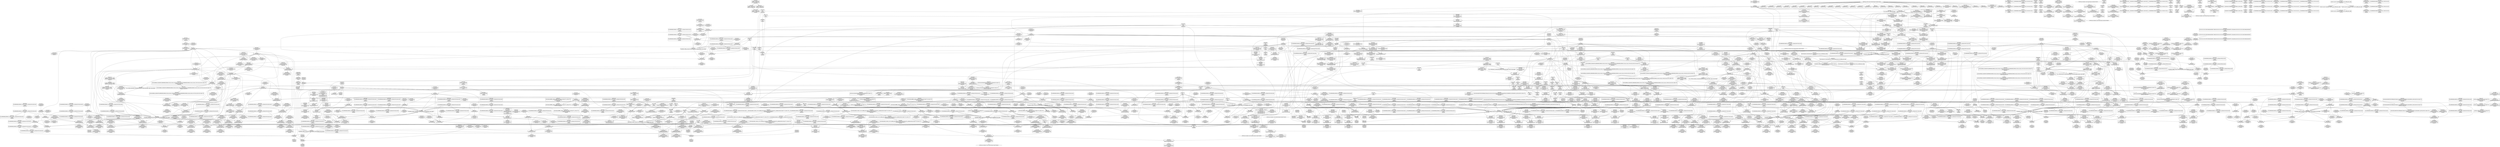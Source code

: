 digraph {
	CE0x4698760 [shape=record,shape=Mrecord,label="{CE0x4698760|GLOBAL:__preempt_count|Global_var:__preempt_count|*SummSink*}"]
	CE0x45aadd0 [shape=record,shape=Mrecord,label="{CE0x45aadd0|i64_0|*Constant*|*SummSource*}"]
	CE0x4617410 [shape=record,shape=Mrecord,label="{CE0x4617410|%struct.lockdep_map*_null|*Constant*|*SummSource*}"]
	CE0x463d1b0 [shape=record,shape=Mrecord,label="{CE0x463d1b0|rcu_read_unlock:tmp|*SummSink*}"]
	CE0x45f1030 [shape=record,shape=Mrecord,label="{CE0x45f1030|task_sid:tmp3}"]
	CE0x4640f90 [shape=record,shape=Mrecord,label="{CE0x4640f90|__rcu_read_lock:tmp2|*SummSource*}"]
	CE0x4649b60 [shape=record,shape=Mrecord,label="{CE0x4649b60|rcu_read_unlock:tmp15|include/linux/rcupdate.h,933}"]
	CE0x45adf60 [shape=record,shape=Mrecord,label="{CE0x45adf60|current_sid:tmp1}"]
	CE0x45ade80 [shape=record,shape=Mrecord,label="{CE0x45ade80|current_sid:tmp|*SummSink*}"]
	CE0x45a7dd0 [shape=record,shape=Mrecord,label="{CE0x45a7dd0|task_sid:land.lhs.true|*SummSink*}"]
	CE0x45abab0 [shape=record,shape=Mrecord,label="{CE0x45abab0|current_has_perm:call|security/selinux/hooks.c,1542|*SummSink*}"]
	CE0x45baa00 [shape=record,shape=Mrecord,label="{CE0x45baa00|current_sid:tmp12|security/selinux/hooks.c,218}"]
	CE0x45f2b20 [shape=record,shape=Mrecord,label="{CE0x45f2b20|cred_sid:tmp3|*SummSource*}"]
	CE0x4590710 [shape=record,shape=Mrecord,label="{CE0x4590710|i64*_getelementptr_inbounds_(_2_x_i64_,_2_x_i64_*___llvm_gcov_ctr136,_i64_0,_i64_1)|*Constant*|*SummSource*}"]
	CE0x461f3e0 [shape=record,shape=Mrecord,label="{CE0x461f3e0|GLOBAL:rcu_read_unlock|*Constant*|*SummSource*}"]
	CE0x45b30c0 [shape=record,shape=Mrecord,label="{CE0x45b30c0|i64*_getelementptr_inbounds_(_11_x_i64_,_11_x_i64_*___llvm_gcov_ctr125,_i64_0,_i64_6)|*Constant*|*SummSink*}"]
	CE0x45fdd30 [shape=record,shape=Mrecord,label="{CE0x45fdd30|task_sid:tobool|security/selinux/hooks.c,208}"]
	CE0x464c980 [shape=record,shape=Mrecord,label="{CE0x464c980|__preempt_count_sub:tmp6|./arch/x86/include/asm/preempt.h,78|*SummSource*}"]
	CE0x4635ab0 [shape=record,shape=Mrecord,label="{CE0x4635ab0|__preempt_count_add:val|Function::__preempt_count_add&Arg::val::|*SummSource*}"]
	CE0x45b9ac0 [shape=record,shape=Mrecord,label="{CE0x45b9ac0|current_sid:call|security/selinux/hooks.c,218|*SummSink*}"]
	CE0x45f6420 [shape=record,shape=Mrecord,label="{CE0x45f6420|COLLAPSED:_GCMRE_current_task_external_global_%struct.task_struct*:_elem_0::|security/selinux/hooks.c,218}"]
	CE0x463fa70 [shape=record,shape=Mrecord,label="{CE0x463fa70|rcu_read_lock:tmp8|include/linux/rcupdate.h,882|*SummSource*}"]
	CE0x464f230 [shape=record,shape=Mrecord,label="{CE0x464f230|rcu_lock_acquire:tmp|*SummSink*}"]
	CE0x45f3da0 [shape=record,shape=Mrecord,label="{CE0x45f3da0|rcu_read_lock:call3|include/linux/rcupdate.h,882}"]
	CE0x4626470 [shape=record,shape=Mrecord,label="{CE0x4626470|_call_void_asm_sideeffect_,_memory_,_dirflag_,_fpsr_,_flags_()_#3,_!dbg_!27714,_!srcloc_!27715|include/linux/rcupdate.h,239|*SummSink*}"]
	CE0x46011a0 [shape=record,shape=Mrecord,label="{CE0x46011a0|task_sid:tobool4|security/selinux/hooks.c,208}"]
	CE0x463ee20 [shape=record,shape=Mrecord,label="{CE0x463ee20|rcu_read_unlock:tmp7|include/linux/rcupdate.h,933}"]
	CE0x45c1410 [shape=record,shape=Mrecord,label="{CE0x45c1410|current_sid:tmp9|security/selinux/hooks.c,218}"]
	CE0x467e760 [shape=record,shape=Mrecord,label="{CE0x467e760|i64_1|*Constant*}"]
	CE0x45b0940 [shape=record,shape=Mrecord,label="{CE0x45b0940|selinux_task_setscheduler:call1|security/selinux/hooks.c,3642|*SummSource*}"]
	CE0x45ded70 [shape=record,shape=Mrecord,label="{CE0x45ded70|_call_void_lockdep_rcu_suspicious(i8*_getelementptr_inbounds_(_25_x_i8_,_25_x_i8_*_.str3,_i32_0,_i32_0),_i32_218,_i8*_getelementptr_inbounds_(_45_x_i8_,_45_x_i8_*_.str12,_i32_0,_i32_0))_#10,_!dbg_!27727|security/selinux/hooks.c,218|*SummSource*}"]
	CE0x45d2150 [shape=record,shape=Mrecord,label="{CE0x45d2150|task_sid:tmp3|*SummSink*}"]
	CE0x462b020 [shape=record,shape=Mrecord,label="{CE0x462b020|rcu_read_lock:tmp16|include/linux/rcupdate.h,882|*SummSource*}"]
	CE0x46c3510 [shape=record,shape=Mrecord,label="{CE0x46c3510|__preempt_count_sub:tmp1|*SummSink*}"]
	CE0x45a5b70 [shape=record,shape=Mrecord,label="{CE0x45a5b70|i1_true|*Constant*}"]
	CE0x4608640 [shape=record,shape=Mrecord,label="{CE0x4608640|rcu_read_lock:bb}"]
	CE0x45f7420 [shape=record,shape=Mrecord,label="{CE0x45f7420|current_sid:security|security/selinux/hooks.c,218|*SummSource*}"]
	CE0x45f0aa0 [shape=record,shape=Mrecord,label="{CE0x45f0aa0|cred_sid:security|security/selinux/hooks.c,196|*SummSink*}"]
	CE0x45ad420 [shape=record,shape=Mrecord,label="{CE0x45ad420|VOIDTB_TE:_CE_104,112_}"]
	CE0x45b8be0 [shape=record,shape=Mrecord,label="{CE0x45b8be0|current_sid:tmp17|security/selinux/hooks.c,218|*SummSource*}"]
	CE0x45db290 [shape=record,shape=Mrecord,label="{CE0x45db290|_call_void_lockdep_rcu_suspicious(i8*_getelementptr_inbounds_(_25_x_i8_,_25_x_i8_*_.str45,_i32_0,_i32_0),_i32_883,_i8*_getelementptr_inbounds_(_42_x_i8_,_42_x_i8_*_.str46,_i32_0,_i32_0))_#10,_!dbg_!27728|include/linux/rcupdate.h,882}"]
	CE0x463a0d0 [shape=record,shape=Mrecord,label="{CE0x463a0d0|__preempt_count_add:entry}"]
	CE0x460c700 [shape=record,shape=Mrecord,label="{CE0x460c700|task_sid:tobool4|security/selinux/hooks.c,208|*SummSink*}"]
	CE0x46982c0 [shape=record,shape=Mrecord,label="{CE0x46982c0|_call_void_asm_addl_$1,_%gs:$0_,_*m,ri,*m,_dirflag_,_fpsr_,_flags_(i32*___preempt_count,_i32_%sub,_i32*___preempt_count)_#3,_!dbg_!27717,_!srcloc_!27718|./arch/x86/include/asm/preempt.h,77|*SummSource*}"]
	CE0x464f9c0 [shape=record,shape=Mrecord,label="{CE0x464f9c0|_call_void___preempt_count_add(i32_1)_#10,_!dbg_!27711|include/linux/rcupdate.h,239|*SummSink*}"]
	CE0x46210f0 [shape=record,shape=Mrecord,label="{CE0x46210f0|__rcu_read_lock:tmp1}"]
	CE0x45ee760 [shape=record,shape=Mrecord,label="{CE0x45ee760|task_sid:tmp18|security/selinux/hooks.c,208|*SummSink*}"]
	CE0x45f0bc0 [shape=record,shape=Mrecord,label="{CE0x45f0bc0|cred_sid:security|security/selinux/hooks.c,196|*SummSource*}"]
	CE0x460ed90 [shape=record,shape=Mrecord,label="{CE0x460ed90|GLOBAL:__rcu_read_unlock|*Constant*|*SummSource*}"]
	CE0x45d1130 [shape=record,shape=Mrecord,label="{CE0x45d1130|i8*_getelementptr_inbounds_(_41_x_i8_,_41_x_i8_*_.str44,_i32_0,_i32_0)|*Constant*|*SummSink*}"]
	CE0x459b9d0 [shape=record,shape=Mrecord,label="{CE0x459b9d0|selinux_task_setscheduler:tmp10|security/selinux/hooks.c,3643}"]
	CE0x45d14e0 [shape=record,shape=Mrecord,label="{CE0x45d14e0|i64*_getelementptr_inbounds_(_13_x_i64_,_13_x_i64_*___llvm_gcov_ctr126,_i64_0,_i64_9)|*Constant*}"]
	CE0x4648850 [shape=record,shape=Mrecord,label="{CE0x4648850|GLOBAL:__preempt_count_add|*Constant*}"]
	CE0x460d7c0 [shape=record,shape=Mrecord,label="{CE0x460d7c0|GLOBAL:rcu_lock_release|*Constant*|*SummSink*}"]
	CE0x46350e0 [shape=record,shape=Mrecord,label="{CE0x46350e0|__preempt_count_add:val|Function::__preempt_count_add&Arg::val::|*SummSink*}"]
	CE0x459b4c0 [shape=record,shape=Mrecord,label="{CE0x459b4c0|i64*_getelementptr_inbounds_(_6_x_i64_,_6_x_i64_*___llvm_gcov_ctr287,_i64_0,_i64_5)|*Constant*|*SummSource*}"]
	CE0x45f6520 [shape=record,shape=Mrecord,label="{CE0x45f6520|current_sid:cred|security/selinux/hooks.c,218|*SummSource*}"]
	CE0x4679020 [shape=record,shape=Mrecord,label="{CE0x4679020|i32_1|*Constant*}"]
	CE0x45aa160 [shape=record,shape=Mrecord,label="{CE0x45aa160|selinux_task_setscheduler:tmp2|security/selinux/hooks.c,3639}"]
	CE0x45dea90 [shape=record,shape=Mrecord,label="{CE0x45dea90|i32_883|*Constant*|*SummSink*}"]
	CE0x462c340 [shape=record,shape=Mrecord,label="{CE0x462c340|_call_void_mcount()_#3|*SummSink*}"]
	CE0x45b0cb0 [shape=record,shape=Mrecord,label="{CE0x45b0cb0|GLOBAL:current_has_perm|*Constant*}"]
	CE0x4647c30 [shape=record,shape=Mrecord,label="{CE0x4647c30|i64*_getelementptr_inbounds_(_11_x_i64_,_11_x_i64_*___llvm_gcov_ctr127,_i64_0,_i64_0)|*Constant*}"]
	CE0x46008f0 [shape=record,shape=Mrecord,label="{CE0x46008f0|__rcu_read_lock:tmp6|include/linux/rcupdate.h,240|*SummSink*}"]
	CE0x4590bb0 [shape=record,shape=Mrecord,label="{CE0x4590bb0|current_has_perm:tmp2}"]
	CE0x4621aa0 [shape=record,shape=Mrecord,label="{CE0x4621aa0|GLOBAL:rcu_read_lock.__warned|Global_var:rcu_read_lock.__warned}"]
	CE0x45c0b60 [shape=record,shape=Mrecord,label="{CE0x45c0b60|current_sid:tobool1|security/selinux/hooks.c,218|*SummSink*}"]
	CE0x45f6930 [shape=record,shape=Mrecord,label="{CE0x45f6930|current_sid:tmp21|security/selinux/hooks.c,218}"]
	CE0x45bbaf0 [shape=record,shape=Mrecord,label="{CE0x45bbaf0|GLOBAL:current_sid.__warned|Global_var:current_sid.__warned}"]
	CE0x45f73b0 [shape=record,shape=Mrecord,label="{CE0x45f73b0|current_sid:security|security/selinux/hooks.c,218}"]
	CE0x45fb8b0 [shape=record,shape=Mrecord,label="{CE0x45fb8b0|_call_void_mcount()_#3|*SummSink*}"]
	CE0x46b35d0 [shape=record,shape=Mrecord,label="{CE0x46b35d0|__preempt_count_sub:do.body|*SummSink*}"]
	CE0x4639db0 [shape=record,shape=Mrecord,label="{CE0x4639db0|rcu_read_unlock:land.lhs.true2}"]
	CE0x45b7900 [shape=record,shape=Mrecord,label="{CE0x45b7900|i32_218|*Constant*|*SummSource*}"]
	CE0x467a690 [shape=record,shape=Mrecord,label="{CE0x467a690|rcu_lock_release:tmp6|*SummSource*}"]
	CE0x4632ad0 [shape=record,shape=Mrecord,label="{CE0x4632ad0|__preempt_count_sub:tmp}"]
	CE0x45dfdd0 [shape=record,shape=Mrecord,label="{CE0x45dfdd0|i64*_getelementptr_inbounds_(_11_x_i64_,_11_x_i64_*___llvm_gcov_ctr125,_i64_0,_i64_0)|*Constant*|*SummSource*}"]
	CE0x459cdb0 [shape=record,shape=Mrecord,label="{CE0x459cdb0|i64*_getelementptr_inbounds_(_6_x_i64_,_6_x_i64_*___llvm_gcov_ctr287,_i64_0,_i64_4)|*Constant*}"]
	CE0x45f8480 [shape=record,shape=Mrecord,label="{CE0x45f8480|i32_1|*Constant*}"]
	CE0x467dbf0 [shape=record,shape=Mrecord,label="{CE0x467dbf0|__preempt_count_sub:tmp5|./arch/x86/include/asm/preempt.h,77}"]
	CE0x46b79d0 [shape=record,shape=Mrecord,label="{CE0x46b79d0|__rcu_read_unlock:do.body}"]
	CE0x4623a90 [shape=record,shape=Mrecord,label="{CE0x4623a90|cred_sid:tmp5|security/selinux/hooks.c,196|*SummSource*}"]
	CE0x45d2890 [shape=record,shape=Mrecord,label="{CE0x45d2890|task_sid:tobool1|security/selinux/hooks.c,208}"]
	CE0x45ba410 [shape=record,shape=Mrecord,label="{CE0x45ba410|current_sid:tmp9|security/selinux/hooks.c,218|*SummSink*}"]
	CE0x4620d50 [shape=record,shape=Mrecord,label="{CE0x4620d50|GLOBAL:__llvm_gcov_ctr127|Global_var:__llvm_gcov_ctr127|*SummSource*}"]
	CE0x4625bc0 [shape=record,shape=Mrecord,label="{CE0x4625bc0|rcu_read_unlock:tmp9|include/linux/rcupdate.h,933|*SummSink*}"]
	CE0x460dfe0 [shape=record,shape=Mrecord,label="{CE0x460dfe0|rcu_lock_release:map|Function::rcu_lock_release&Arg::map::|*SummSink*}"]
	CE0x468c8f0 [shape=record,shape=Mrecord,label="{CE0x468c8f0|__rcu_read_unlock:tmp|*SummSink*}"]
	CE0x4622eb0 [shape=record,shape=Mrecord,label="{CE0x4622eb0|i64*_getelementptr_inbounds_(_2_x_i64_,_2_x_i64_*___llvm_gcov_ctr131,_i64_0,_i64_0)|*Constant*}"]
	CE0x463bfc0 [shape=record,shape=Mrecord,label="{CE0x463bfc0|rcu_read_lock:do.body|*SummSource*}"]
	CE0x462b1a0 [shape=record,shape=Mrecord,label="{CE0x462b1a0|rcu_read_lock:tmp16|include/linux/rcupdate.h,882|*SummSink*}"]
	CE0x463a850 [shape=record,shape=Mrecord,label="{CE0x463a850|_call_void_mcount()_#3|*SummSource*}"]
	CE0x463bee0 [shape=record,shape=Mrecord,label="{CE0x463bee0|rcu_read_lock:bb|*SummSink*}"]
	CE0x4591020 [shape=record,shape=Mrecord,label="{CE0x4591020|current_sid:tmp1|*SummSink*}"]
	CE0x46486b0 [shape=record,shape=Mrecord,label="{CE0x46486b0|_call_void___preempt_count_add(i32_1)_#10,_!dbg_!27711|include/linux/rcupdate.h,239}"]
	CE0x4643b60 [shape=record,shape=Mrecord,label="{CE0x4643b60|__rcu_read_unlock:tmp4|include/linux/rcupdate.h,244|*SummSource*}"]
	CE0x46ba010 [shape=record,shape=Mrecord,label="{CE0x46ba010|i64*_getelementptr_inbounds_(_4_x_i64_,_4_x_i64_*___llvm_gcov_ctr129,_i64_0,_i64_0)|*Constant*|*SummSink*}"]
	CE0x46480e0 [shape=record,shape=Mrecord,label="{CE0x46480e0|rcu_read_unlock:tmp5|include/linux/rcupdate.h,933}"]
	CE0x4620030 [shape=record,shape=Mrecord,label="{CE0x4620030|i64*_getelementptr_inbounds_(_2_x_i64_,_2_x_i64_*___llvm_gcov_ctr98,_i64_0,_i64_0)|*Constant*|*SummSource*}"]
	CE0x45a89d0 [shape=record,shape=Mrecord,label="{CE0x45a89d0|current_sid:tmp3}"]
	CE0x45b0450 [shape=record,shape=Mrecord,label="{CE0x45b0450|i32_512|*Constant*|*SummSink*}"]
	CE0x45b4880 [shape=record,shape=Mrecord,label="{CE0x45b4880|selinux_task_setscheduler:tmp7|security/selinux/hooks.c,3640|*SummSink*}"]
	CE0x4605820 [shape=record,shape=Mrecord,label="{CE0x4605820|rcu_read_unlock:tmp6|include/linux/rcupdate.h,933|*SummSink*}"]
	CE0x463f060 [shape=record,shape=Mrecord,label="{CE0x463f060|rcu_read_unlock:tmp7|include/linux/rcupdate.h,933|*SummSource*}"]
	CE0x45b9360 [shape=record,shape=Mrecord,label="{CE0x45b9360|avc_has_perm:auditdata|Function::avc_has_perm&Arg::auditdata::|*SummSource*}"]
	CE0x46c28a0 [shape=record,shape=Mrecord,label="{CE0x46c28a0|__preempt_count_add:do.end|*SummSink*}"]
	CE0x45a78b0 [shape=record,shape=Mrecord,label="{CE0x45a78b0|current_sid:entry}"]
	CE0x461fdd0 [shape=record,shape=Mrecord,label="{CE0x461fdd0|get_current:bb|*SummSink*}"]
	CE0x45bae50 [shape=record,shape=Mrecord,label="{CE0x45bae50|i64*_getelementptr_inbounds_(_11_x_i64_,_11_x_i64_*___llvm_gcov_ctr125,_i64_0,_i64_6)|*Constant*}"]
	CE0x45d33d0 [shape=record,shape=Mrecord,label="{CE0x45d33d0|task_sid:tmp22|security/selinux/hooks.c,208}"]
	CE0x45bd640 [shape=record,shape=Mrecord,label="{CE0x45bd640|task_sid:land.lhs.true2|*SummSink*}"]
	CE0x45f3250 [shape=record,shape=Mrecord,label="{CE0x45f3250|task_sid:tmp15|security/selinux/hooks.c,208|*SummSource*}"]
	CE0x45afa20 [shape=record,shape=Mrecord,label="{CE0x45afa20|current_has_perm:tmp|*SummSink*}"]
	CE0x4640b10 [shape=record,shape=Mrecord,label="{CE0x4640b10|i64*_getelementptr_inbounds_(_11_x_i64_,_11_x_i64_*___llvm_gcov_ctr132,_i64_0,_i64_0)|*Constant*|*SummSource*}"]
	CE0x4603330 [shape=record,shape=Mrecord,label="{CE0x4603330|_call_void_mcount()_#3|*SummSource*}"]
	CE0x4639430 [shape=record,shape=Mrecord,label="{CE0x4639430|i64*_getelementptr_inbounds_(_4_x_i64_,_4_x_i64_*___llvm_gcov_ctr130,_i64_0,_i64_2)|*Constant*|*SummSource*}"]
	CE0x464c9f0 [shape=record,shape=Mrecord,label="{CE0x464c9f0|__preempt_count_sub:tmp6|./arch/x86/include/asm/preempt.h,78|*SummSink*}"]
	CE0x45d4ce0 [shape=record,shape=Mrecord,label="{CE0x45d4ce0|i64*_getelementptr_inbounds_(_13_x_i64_,_13_x_i64_*___llvm_gcov_ctr126,_i64_0,_i64_11)|*Constant*|*SummSink*}"]
	CE0x45ab6e0 [shape=record,shape=Mrecord,label="{CE0x45ab6e0|selinux_task_setscheduler:tmp2|security/selinux/hooks.c,3639|*SummSource*}"]
	CE0x464ab60 [shape=record,shape=Mrecord,label="{CE0x464ab60|i32_0|*Constant*}"]
	CE0x45f9ae0 [shape=record,shape=Mrecord,label="{CE0x45f9ae0|current_sid:tmp24|security/selinux/hooks.c,220|*SummSource*}"]
	CE0x46204e0 [shape=record,shape=Mrecord,label="{CE0x46204e0|rcu_read_lock:call|include/linux/rcupdate.h,882|*SummSink*}"]
	CE0x46b4950 [shape=record,shape=Mrecord,label="{CE0x46b4950|i64*_getelementptr_inbounds_(_4_x_i64_,_4_x_i64_*___llvm_gcov_ctr135,_i64_0,_i64_1)|*Constant*|*SummSink*}"]
	CE0x4601070 [shape=record,shape=Mrecord,label="{CE0x4601070|_call_void_rcu_lock_acquire(%struct.lockdep_map*_rcu_lock_map)_#10,_!dbg_!27711|include/linux/rcupdate.h,881|*SummSource*}"]
	"CONST[source:0(mediator),value:0(static)][purpose:{operation}][SrcIdx:2]"
	CE0x45f81e0 [shape=record,shape=Mrecord,label="{CE0x45f81e0|i64*_getelementptr_inbounds_(_2_x_i64_,_2_x_i64_*___llvm_gcov_ctr98,_i64_0,_i64_1)|*Constant*}"]
	CE0x45a22a0 [shape=record,shape=Mrecord,label="{CE0x45a22a0|__preempt_count_add:tmp2}"]
	CE0x467be80 [shape=record,shape=Mrecord,label="{CE0x467be80|rcu_lock_acquire:tmp6}"]
	CE0x45beb50 [shape=record,shape=Mrecord,label="{CE0x45beb50|current_sid:tobool|security/selinux/hooks.c,218|*SummSink*}"]
	CE0x468fb50 [shape=record,shape=Mrecord,label="{CE0x468fb50|i64*_getelementptr_inbounds_(_4_x_i64_,_4_x_i64_*___llvm_gcov_ctr134,_i64_0,_i64_0)|*Constant*|*SummSink*}"]
	CE0x4649020 [shape=record,shape=Mrecord,label="{CE0x4649020|rcu_read_unlock:do.end|*SummSource*}"]
	CE0x45d25d0 [shape=record,shape=Mrecord,label="{CE0x45d25d0|current_sid:do.end}"]
	CE0x4623630 [shape=record,shape=Mrecord,label="{CE0x4623630|cred_sid:tmp6|security/selinux/hooks.c,197}"]
	CE0x45dd8f0 [shape=record,shape=Mrecord,label="{CE0x45dd8f0|rcu_read_lock:tmp21|include/linux/rcupdate.h,884|*SummSink*}"]
	CE0x45bad20 [shape=record,shape=Mrecord,label="{CE0x45bad20|current_sid:tmp12|security/selinux/hooks.c,218|*SummSink*}"]
	CE0x46b8b30 [shape=record,shape=Mrecord,label="{CE0x46b8b30|i64_1|*Constant*}"]
	CE0x45d2530 [shape=record,shape=Mrecord,label="{CE0x45d2530|current_sid:if.then|*SummSink*}"]
	CE0x45875d0 [shape=record,shape=Mrecord,label="{CE0x45875d0|i64*_getelementptr_inbounds_(_6_x_i64_,_6_x_i64_*___llvm_gcov_ctr287,_i64_0,_i64_5)|*Constant*}"]
	CE0x45bea20 [shape=record,shape=Mrecord,label="{CE0x45bea20|current_sid:tobool|security/selinux/hooks.c,218}"]
	CE0x460fda0 [shape=record,shape=Mrecord,label="{CE0x460fda0|__rcu_read_lock:bb}"]
	CE0x45c1ca0 [shape=record,shape=Mrecord,label="{CE0x45c1ca0|_ret_i32_%tmp6,_!dbg_!27716|security/selinux/hooks.c,197|*SummSink*}"]
	CE0x45ae4d0 [shape=record,shape=Mrecord,label="{CE0x45ae4d0|selinux_task_setscheduler:bb|*SummSink*}"]
	CE0x460cc70 [shape=record,shape=Mrecord,label="{CE0x460cc70|cred_sid:tmp4|*LoadInst*|security/selinux/hooks.c,196}"]
	CE0x45f45f0 [shape=record,shape=Mrecord,label="{CE0x45f45f0|i64*_getelementptr_inbounds_(_11_x_i64_,_11_x_i64_*___llvm_gcov_ctr125,_i64_0,_i64_10)|*Constant*|*SummSource*}"]
	CE0x45bd570 [shape=record,shape=Mrecord,label="{CE0x45bd570|task_sid:land.lhs.true2|*SummSource*}"]
	CE0x45af730 [shape=record,shape=Mrecord,label="{CE0x45af730|current_sid:if.then}"]
	CE0x4617950 [shape=record,shape=Mrecord,label="{CE0x4617950|i64_ptrtoint_(i8*_blockaddress(_rcu_lock_acquire,_%__here)_to_i64)|*Constant*|*SummSink*}"]
	CE0x46b7dd0 [shape=record,shape=Mrecord,label="{CE0x46b7dd0|__preempt_count_add:tmp|*SummSink*}"]
	CE0x4651ef0 [shape=record,shape=Mrecord,label="{CE0x4651ef0|rcu_read_unlock:tmp21|include/linux/rcupdate.h,935}"]
	CE0x468dc60 [shape=record,shape=Mrecord,label="{CE0x468dc60|rcu_lock_release:__here}"]
	CE0x45f57a0 [shape=record,shape=Mrecord,label="{CE0x45f57a0|GLOBAL:get_current|*Constant*|*SummSink*}"]
	CE0x45bc080 [shape=record,shape=Mrecord,label="{CE0x45bc080|current_sid:do.body|*SummSource*}"]
	CE0x3d0e080 [shape=record,shape=Mrecord,label="{CE0x3d0e080|GLOBAL:cap_task_setscheduler|*Constant*|*SummSource*}"]
	CE0x45bc280 [shape=record,shape=Mrecord,label="{CE0x45bc280|GLOBAL:current_sid.__warned|Global_var:current_sid.__warned|*SummSource*}"]
	CE0x463f820 [shape=record,shape=Mrecord,label="{CE0x463f820|0:_i8,_:_GCMR_rcu_read_lock.__warned_internal_global_i8_0,_section_.data.unlikely_,_align_1:_elem_0:default:}"]
	CE0x4636910 [shape=record,shape=Mrecord,label="{CE0x4636910|rcu_lock_acquire:tmp4|include/linux/rcupdate.h,418|*SummSink*}"]
	CE0x45d53b0 [shape=record,shape=Mrecord,label="{CE0x45d53b0|task_sid:tmp25|security/selinux/hooks.c,208|*SummSink*}"]
	CE0x45a8870 [shape=record,shape=Mrecord,label="{CE0x45a8870|current_sid:tmp2|*SummSink*}"]
	CE0x463b860 [shape=record,shape=Mrecord,label="{CE0x463b860|rcu_read_lock:tmp7|include/linux/rcupdate.h,882|*SummSink*}"]
	CE0x46c42b0 [shape=record,shape=Mrecord,label="{CE0x46c42b0|_call_void_mcount()_#3}"]
	CE0x461cde0 [shape=record,shape=Mrecord,label="{CE0x461cde0|_call_void_mcount()_#3}"]
	CE0x4690000 [shape=record,shape=Mrecord,label="{CE0x4690000|_ret_void,_!dbg_!27720|./arch/x86/include/asm/preempt.h,78|*SummSink*}"]
	CE0x4605c70 [shape=record,shape=Mrecord,label="{CE0x4605c70|task_sid:if.then|*SummSink*}"]
	CE0x46536e0 [shape=record,shape=Mrecord,label="{CE0x46536e0|rcu_read_unlock:tmp17|include/linux/rcupdate.h,933}"]
	CE0x467c130 [shape=record,shape=Mrecord,label="{CE0x467c130|rcu_lock_acquire:tmp6|*SummSource*}"]
	CE0x4587410 [shape=record,shape=Mrecord,label="{CE0x4587410|_ret_i32_%call2,_!dbg_!27718|security/selinux/hooks.c,1544|*SummSource*}"]
	CE0x4d9f210 [shape=record,shape=Mrecord,label="{CE0x4d9f210|selinux_task_setscheduler:tmp4|security/selinux/hooks.c,3639}"]
	CE0x45ecf80 [shape=record,shape=Mrecord,label="{CE0x45ecf80|i64*_getelementptr_inbounds_(_2_x_i64_,_2_x_i64_*___llvm_gcov_ctr131,_i64_0,_i64_1)|*Constant*|*SummSink*}"]
	CE0x46b7b70 [shape=record,shape=Mrecord,label="{CE0x46b7b70|i64_1|*Constant*}"]
	CE0x460ce70 [shape=record,shape=Mrecord,label="{CE0x460ce70|cred_sid:tmp4|*LoadInst*|security/selinux/hooks.c,196|*SummSource*}"]
	CE0x45e0e80 [shape=record,shape=Mrecord,label="{CE0x45e0e80|GLOBAL:cred_sid|*Constant*|*SummSource*}"]
	CE0x45b9b80 [shape=record,shape=Mrecord,label="{CE0x45b9b80|i32_0|*Constant*}"]
	CE0x45dbce0 [shape=record,shape=Mrecord,label="{CE0x45dbce0|i8*_getelementptr_inbounds_(_42_x_i8_,_42_x_i8_*_.str46,_i32_0,_i32_0)|*Constant*|*SummSink*}"]
	CE0x46b77b0 [shape=record,shape=Mrecord,label="{CE0x46b77b0|_call_void_mcount()_#3|*SummSource*}"]
	CE0x45fe420 [shape=record,shape=Mrecord,label="{CE0x45fe420|task_sid:tmp12|security/selinux/hooks.c,208}"]
	CE0x45f5e40 [shape=record,shape=Mrecord,label="{CE0x45f5e40|_ret_%struct.task_struct*_%tmp4,_!dbg_!27714|./arch/x86/include/asm/current.h,14|*SummSink*}"]
	CE0x45bb540 [shape=record,shape=Mrecord,label="{CE0x45bb540|current_sid:tmp6|security/selinux/hooks.c,218|*SummSink*}"]
	CE0x45d20b0 [shape=record,shape=Mrecord,label="{CE0x45d20b0|task_sid:tmp3|*SummSource*}"]
	CE0x45a5a60 [shape=record,shape=Mrecord,label="{CE0x45a5a60|current_sid:tmp14|security/selinux/hooks.c,218|*SummSink*}"]
	CE0x4647b10 [shape=record,shape=Mrecord,label="{CE0x4647b10|rcu_read_lock:if.then|*SummSink*}"]
	CE0x45dc9f0 [shape=record,shape=Mrecord,label="{CE0x45dc9f0|rcu_read_lock:tmp19|include/linux/rcupdate.h,882|*SummSink*}"]
	CE0x4634fd0 [shape=record,shape=Mrecord,label="{CE0x4634fd0|__preempt_count_add:val|Function::__preempt_count_add&Arg::val::}"]
	CE0x464ea90 [shape=record,shape=Mrecord,label="{CE0x464ea90|_call_void_asm_sideeffect_,_memory_,_dirflag_,_fpsr_,_flags_()_#3,_!dbg_!27711,_!srcloc_!27714|include/linux/rcupdate.h,244}"]
	CE0x460e590 [shape=record,shape=Mrecord,label="{CE0x460e590|_ret_void,_!dbg_!27717|include/linux/rcupdate.h,424|*SummSink*}"]
	CE0x4637780 [shape=record,shape=Mrecord,label="{CE0x4637780|GLOBAL:rcu_read_unlock.__warned|Global_var:rcu_read_unlock.__warned|*SummSource*}"]
	CE0x45f1190 [shape=record,shape=Mrecord,label="{CE0x45f1190|cred_sid:tmp2}"]
	CE0x4641bb0 [shape=record,shape=Mrecord,label="{CE0x4641bb0|rcu_read_unlock:tmp16|include/linux/rcupdate.h,933|*SummSink*}"]
	CE0x45fb2c0 [shape=record,shape=Mrecord,label="{CE0x45fb2c0|i64*_getelementptr_inbounds_(_13_x_i64_,_13_x_i64_*___llvm_gcov_ctr126,_i64_0,_i64_1)|*Constant*}"]
	CE0x45b2e60 [shape=record,shape=Mrecord,label="{CE0x45b2e60|i64*_getelementptr_inbounds_(_11_x_i64_,_11_x_i64_*___llvm_gcov_ctr125,_i64_0,_i64_6)|*Constant*|*SummSource*}"]
	CE0x45dc160 [shape=record,shape=Mrecord,label="{CE0x45dc160|i64*_getelementptr_inbounds_(_11_x_i64_,_11_x_i64_*___llvm_gcov_ctr127,_i64_0,_i64_9)|*Constant*|*SummSource*}"]
	CE0x45ba6e0 [shape=record,shape=Mrecord,label="{CE0x45ba6e0|current_sid:tmp10|security/selinux/hooks.c,218|*SummSource*}"]
	"CONST[source:0(mediator),value:2(dynamic)][purpose:{subject}][SnkIdx:0]"
	CE0x468ebc0 [shape=record,shape=Mrecord,label="{CE0x468ebc0|i64*_getelementptr_inbounds_(_4_x_i64_,_4_x_i64_*___llvm_gcov_ctr133,_i64_0,_i64_0)|*Constant*|*SummSink*}"]
	CE0x45b5740 [shape=record,shape=Mrecord,label="{CE0x45b5740|current_sid:tmp19|security/selinux/hooks.c,218|*SummSource*}"]
	CE0x45dbc70 [shape=record,shape=Mrecord,label="{CE0x45dbc70|i8*_getelementptr_inbounds_(_42_x_i8_,_42_x_i8_*_.str46,_i32_0,_i32_0)|*Constant*|*SummSource*}"]
	CE0x45bb0d0 [shape=record,shape=Mrecord,label="{CE0x45bb0d0|rcu_read_lock:tobool|include/linux/rcupdate.h,882|*SummSink*}"]
	CE0x4d9f280 [shape=record,shape=Mrecord,label="{CE0x4d9f280|selinux_task_setscheduler:tmp3|security/selinux/hooks.c,3639|*SummSink*}"]
	CE0x45a6b10 [shape=record,shape=Mrecord,label="{CE0x45a6b10|_ret_i32_%call7,_!dbg_!27749|security/selinux/hooks.c,210}"]
	CE0x4602270 [shape=record,shape=Mrecord,label="{CE0x4602270|task_sid:tmp14|security/selinux/hooks.c,208|*SummSink*}"]
	CE0x45ac7c0 [shape=record,shape=Mrecord,label="{CE0x45ac7c0|__preempt_count_add:tmp5|./arch/x86/include/asm/preempt.h,72|*SummSink*}"]
	CE0x462c6f0 [shape=record,shape=Mrecord,label="{CE0x462c6f0|rcu_read_lock:tmp5|include/linux/rcupdate.h,882|*SummSink*}"]
	CE0x45f94d0 [shape=record,shape=Mrecord,label="{CE0x45f94d0|rcu_read_lock:tmp11|include/linux/rcupdate.h,882}"]
	CE0x458cab0 [shape=record,shape=Mrecord,label="{CE0x458cab0|avc_has_perm:ssid|Function::avc_has_perm&Arg::ssid::|*SummSink*}"]
	CE0x4609000 [shape=record,shape=Mrecord,label="{CE0x4609000|i64*_getelementptr_inbounds_(_2_x_i64_,_2_x_i64_*___llvm_gcov_ctr131,_i64_0,_i64_0)|*Constant*|*SummSource*}"]
	CE0x4621280 [shape=record,shape=Mrecord,label="{CE0x4621280|rcu_read_lock:tmp|*SummSource*}"]
	CE0x45964f0 [shape=record,shape=Mrecord,label="{CE0x45964f0|i32_0|*Constant*|*SummSink*}"]
	CE0x45f6be0 [shape=record,shape=Mrecord,label="{CE0x45f6be0|i32_22|*Constant*}"]
	CE0x45d38f0 [shape=record,shape=Mrecord,label="{CE0x45d38f0|i64*_getelementptr_inbounds_(_13_x_i64_,_13_x_i64_*___llvm_gcov_ctr126,_i64_0,_i64_10)|*Constant*}"]
	CE0x4602410 [shape=record,shape=Mrecord,label="{CE0x4602410|i64_6|*Constant*|*SummSink*}"]
	CE0x462a900 [shape=record,shape=Mrecord,label="{CE0x462a900|rcu_read_lock:tmp15|include/linux/rcupdate.h,882}"]
	CE0x4625b50 [shape=record,shape=Mrecord,label="{CE0x4625b50|rcu_read_unlock:tmp9|include/linux/rcupdate.h,933|*SummSource*}"]
	CE0x461b0c0 [shape=record,shape=Mrecord,label="{CE0x461b0c0|_call_void_mcount()_#3|*SummSink*}"]
	CE0x4641d20 [shape=record,shape=Mrecord,label="{CE0x4641d20|i64*_getelementptr_inbounds_(_11_x_i64_,_11_x_i64_*___llvm_gcov_ctr132,_i64_0,_i64_8)|*Constant*}"]
	CE0x468c820 [shape=record,shape=Mrecord,label="{CE0x468c820|__rcu_read_lock:bb|*SummSource*}"]
	CE0x45f03d0 [shape=record,shape=Mrecord,label="{CE0x45f03d0|i64*_getelementptr_inbounds_(_13_x_i64_,_13_x_i64_*___llvm_gcov_ctr126,_i64_0,_i64_8)|*Constant*|*SummSource*}"]
	CE0x45c1370 [shape=record,shape=Mrecord,label="{CE0x45c1370|i64_5|*Constant*|*SummSink*}"]
	CE0x464cf30 [shape=record,shape=Mrecord,label="{CE0x464cf30|i64*_getelementptr_inbounds_(_4_x_i64_,_4_x_i64_*___llvm_gcov_ctr134,_i64_0,_i64_1)|*Constant*|*SummSink*}"]
	CE0x45fa370 [shape=record,shape=Mrecord,label="{CE0x45fa370|GLOBAL:task_sid.__warned|Global_var:task_sid.__warned}"]
	CE0x45a7650 [shape=record,shape=Mrecord,label="{CE0x45a7650|GLOBAL:current_sid|*Constant*|*SummSource*}"]
	CE0x45fdbf0 [shape=record,shape=Mrecord,label="{CE0x45fdbf0|task_sid:call|security/selinux/hooks.c,208|*SummSource*}"]
	CE0x45d2a20 [shape=record,shape=Mrecord,label="{CE0x45d2a20|task_sid:tmp10|security/selinux/hooks.c,208}"]
	CE0x4617210 [shape=record,shape=Mrecord,label="{CE0x4617210|i32_2|*Constant*|*SummSink*}"]
	CE0x45f29d0 [shape=record,shape=Mrecord,label="{CE0x45f29d0|cred_sid:tmp3}"]
	CE0x45ebb10 [shape=record,shape=Mrecord,label="{CE0x45ebb10|_call_void_rcu_read_lock()_#10,_!dbg_!27712|security/selinux/hooks.c,207|*SummSource*}"]
	CE0x459bff0 [shape=record,shape=Mrecord,label="{CE0x459bff0|selinux_task_setscheduler:tmp11|security/selinux/hooks.c,3643}"]
	CE0x461aa50 [shape=record,shape=Mrecord,label="{CE0x461aa50|GLOBAL:__preempt_count_sub|*Constant*|*SummSink*}"]
	CE0x4653100 [shape=record,shape=Mrecord,label="{CE0x4653100|rcu_read_unlock:tmp22|include/linux/rcupdate.h,935|*SummSink*}"]
	CE0x4645920 [shape=record,shape=Mrecord,label="{CE0x4645920|rcu_read_lock:tmp4|include/linux/rcupdate.h,882|*SummSink*}"]
	CE0x45dfa80 [shape=record,shape=Mrecord,label="{CE0x45dfa80|task_sid:real_cred|security/selinux/hooks.c,208|*SummSink*}"]
	CE0x468dd50 [shape=record,shape=Mrecord,label="{CE0x468dd50|_call_void_asm_addl_$1,_%gs:$0_,_*m,ri,*m,_dirflag_,_fpsr_,_flags_(i32*___preempt_count,_i32_%val,_i32*___preempt_count)_#3,_!dbg_!27714,_!srcloc_!27717|./arch/x86/include/asm/preempt.h,72}"]
	CE0x4607740 [shape=record,shape=Mrecord,label="{CE0x4607740|__rcu_read_lock:entry}"]
	CE0x4641840 [shape=record,shape=Mrecord,label="{CE0x4641840|rcu_read_unlock:tmp16|include/linux/rcupdate.h,933}"]
	CE0x4625cf0 [shape=record,shape=Mrecord,label="{CE0x4625cf0|rcu_read_unlock:tmp10|include/linux/rcupdate.h,933}"]
	CE0x45e12e0 [shape=record,shape=Mrecord,label="{CE0x45e12e0|GLOBAL:cred_sid|*Constant*|*SummSink*}"]
	CE0x459aad0 [shape=record,shape=Mrecord,label="{CE0x459aad0|selinux_task_setscheduler:return|*SummSink*}"]
	CE0x467ddd0 [shape=record,shape=Mrecord,label="{CE0x467ddd0|__rcu_read_unlock:tmp5|include/linux/rcupdate.h,244}"]
	CE0x45c0460 [shape=record,shape=Mrecord,label="{CE0x45c0460|i64*_getelementptr_inbounds_(_13_x_i64_,_13_x_i64_*___llvm_gcov_ctr126,_i64_0,_i64_0)|*Constant*}"]
	CE0x460ebe0 [shape=record,shape=Mrecord,label="{CE0x460ebe0|GLOBAL:__rcu_read_unlock|*Constant*|*SummSink*}"]
	CE0x45f0db0 [shape=record,shape=Mrecord,label="{CE0x45f0db0|task_sid:tmp2|*SummSource*}"]
	CE0x45f27d0 [shape=record,shape=Mrecord,label="{CE0x45f27d0|GLOBAL:rcu_read_lock|*Constant*|*SummSink*}"]
	CE0x45aae40 [shape=record,shape=Mrecord,label="{CE0x45aae40|i64_0|*Constant*|*SummSink*}"]
	CE0x45f1df0 [shape=record,shape=Mrecord,label="{CE0x45f1df0|task_sid:tmp1|*SummSource*}"]
	CE0x45be240 [shape=record,shape=Mrecord,label="{CE0x45be240|current_sid:if.end|*SummSink*}"]
	CE0x458a7a0 [shape=record,shape=Mrecord,label="{CE0x458a7a0|selinux_task_setscheduler:if.end|*SummSource*}"]
	CE0x45b7760 [shape=record,shape=Mrecord,label="{CE0x45b7760|i32_218|*Constant*}"]
	CE0x45ba860 [shape=record,shape=Mrecord,label="{CE0x45ba860|current_sid:tmp10|security/selinux/hooks.c,218|*SummSink*}"]
	CE0x467e150 [shape=record,shape=Mrecord,label="{CE0x467e150|rcu_lock_acquire:indirectgoto|*SummSource*}"]
	CE0x45bdb00 [shape=record,shape=Mrecord,label="{CE0x45bdb00|_call_void_mcount()_#3|*SummSink*}"]
	CE0x467a3e0 [shape=record,shape=Mrecord,label="{CE0x467a3e0|rcu_lock_release:tmp6}"]
	CE0x460dcc0 [shape=record,shape=Mrecord,label="{CE0x460dcc0|rcu_lock_release:map|Function::rcu_lock_release&Arg::map::}"]
	CE0x463ad70 [shape=record,shape=Mrecord,label="{CE0x463ad70|rcu_read_unlock:tmp|*SummSource*}"]
	CE0x45f3ab0 [shape=record,shape=Mrecord,label="{CE0x45f3ab0|rcu_read_lock:tmp12|include/linux/rcupdate.h,882|*SummSource*}"]
	CE0x45aca50 [shape=record,shape=Mrecord,label="{CE0x45aca50|rcu_lock_release:tmp2|*SummSource*}"]
	CE0x4652c60 [shape=record,shape=Mrecord,label="{CE0x4652c60|rcu_read_unlock:tmp22|include/linux/rcupdate.h,935|*SummSource*}"]
	CE0x45bb1a0 [shape=record,shape=Mrecord,label="{CE0x45bb1a0|rcu_read_lock:tobool|include/linux/rcupdate.h,882|*SummSource*}"]
	CE0x4628ad0 [shape=record,shape=Mrecord,label="{CE0x4628ad0|rcu_read_lock:tobool1|include/linux/rcupdate.h,882|*SummSource*}"]
	CE0x45bda60 [shape=record,shape=Mrecord,label="{CE0x45bda60|_call_void_mcount()_#3|*SummSource*}"]
	CE0x4620470 [shape=record,shape=Mrecord,label="{CE0x4620470|rcu_read_lock:call|include/linux/rcupdate.h,882|*SummSource*}"]
	CE0x4602370 [shape=record,shape=Mrecord,label="{CE0x4602370|i64_6|*Constant*|*SummSource*}"]
	CE0x46255f0 [shape=record,shape=Mrecord,label="{CE0x46255f0|rcu_lock_acquire:__here}"]
	CE0x461c550 [shape=record,shape=Mrecord,label="{CE0x461c550|_call_void_asm_sideeffect_,_memory_,_dirflag_,_fpsr_,_flags_()_#3,_!dbg_!27711,_!srcloc_!27714|include/linux/rcupdate.h,244|*SummSink*}"]
	CE0x45b2440 [shape=record,shape=Mrecord,label="{CE0x45b2440|current_has_perm:tmp2|*SummSource*}"]
	CE0x467ee40 [shape=record,shape=Mrecord,label="{CE0x467ee40|_call_void_mcount()_#3}"]
	CE0x467a700 [shape=record,shape=Mrecord,label="{CE0x467a700|rcu_lock_release:tmp6|*SummSink*}"]
	CE0x45c32d0 [shape=record,shape=Mrecord,label="{CE0x45c32d0|i64_3|*Constant*}"]
	CE0x45baba0 [shape=record,shape=Mrecord,label="{CE0x45baba0|current_sid:tmp12|security/selinux/hooks.c,218|*SummSource*}"]
	CE0x462fce0 [shape=record,shape=Mrecord,label="{CE0x462fce0|__rcu_read_unlock:tmp3|*SummSink*}"]
	CE0x45c1910 [shape=record,shape=Mrecord,label="{CE0x45c1910|_ret_i32_%tmp6,_!dbg_!27716|security/selinux/hooks.c,197}"]
	CE0x4653f40 [shape=record,shape=Mrecord,label="{CE0x4653f40|_call_void_lockdep_rcu_suspicious(i8*_getelementptr_inbounds_(_25_x_i8_,_25_x_i8_*_.str45,_i32_0,_i32_0),_i32_934,_i8*_getelementptr_inbounds_(_44_x_i8_,_44_x_i8_*_.str47,_i32_0,_i32_0))_#10,_!dbg_!27726|include/linux/rcupdate.h,933}"]
	CE0x458c490 [shape=record,shape=Mrecord,label="{CE0x458c490|avc_has_perm:entry|*SummSink*}"]
	CE0x45b8620 [shape=record,shape=Mrecord,label="{CE0x45b8620|i64*_getelementptr_inbounds_(_11_x_i64_,_11_x_i64_*___llvm_gcov_ctr125,_i64_0,_i64_9)|*Constant*|*SummSource*}"]
	CE0x46b9ee0 [shape=record,shape=Mrecord,label="{CE0x46b9ee0|_call_void_mcount()_#3}"]
	CE0x463a2d0 [shape=record,shape=Mrecord,label="{CE0x463a2d0|__preempt_count_add:entry|*SummSink*}"]
	CE0x46bae50 [shape=record,shape=Mrecord,label="{CE0x46bae50|i64*_getelementptr_inbounds_(_4_x_i64_,_4_x_i64_*___llvm_gcov_ctr135,_i64_0,_i64_1)|*Constant*|*SummSource*}"]
	CE0x45dd410 [shape=record,shape=Mrecord,label="{CE0x45dd410|i64*_getelementptr_inbounds_(_11_x_i64_,_11_x_i64_*___llvm_gcov_ctr127,_i64_0,_i64_10)|*Constant*}"]
	CE0x467c770 [shape=record,shape=Mrecord,label="{CE0x467c770|i8*_undef|*Constant*}"]
	CE0x4611a70 [shape=record,shape=Mrecord,label="{CE0x4611a70|__rcu_read_unlock:tmp2|*SummSink*}"]
	CE0x460b910 [shape=record,shape=Mrecord,label="{CE0x460b910|i64*_getelementptr_inbounds_(_11_x_i64_,_11_x_i64_*___llvm_gcov_ctr132,_i64_0,_i64_9)|*Constant*}"]
	CE0x45f0020 [shape=record,shape=Mrecord,label="{CE0x45f0020|i64*_getelementptr_inbounds_(_13_x_i64_,_13_x_i64_*___llvm_gcov_ctr126,_i64_0,_i64_8)|*Constant*}"]
	CE0x45ac4e0 [shape=record,shape=Mrecord,label="{CE0x45ac4e0|__preempt_count_add:tmp5|./arch/x86/include/asm/preempt.h,72}"]
	CE0x45df7e0 [shape=record,shape=Mrecord,label="{CE0x45df7e0|task_sid:tmp4|*LoadInst*|security/selinux/hooks.c,208}"]
	CE0x468f290 [shape=record,shape=Mrecord,label="{CE0x468f290|i64*_getelementptr_inbounds_(_4_x_i64_,_4_x_i64_*___llvm_gcov_ctr134,_i64_0,_i64_2)|*Constant*}"]
	CE0x45e0690 [shape=record,shape=Mrecord,label="{CE0x45e0690|task_sid:tmp10|security/selinux/hooks.c,208|*SummSource*}"]
	CE0x463c120 [shape=record,shape=Mrecord,label="{CE0x463c120|rcu_read_unlock:call|include/linux/rcupdate.h,933|*SummSink*}"]
	CE0x45a9850 [shape=record,shape=Mrecord,label="{CE0x45a9850|VOIDTB_TE:_CE_16,20_}"]
	CE0x4628b60 [shape=record,shape=Mrecord,label="{CE0x4628b60|rcu_read_lock:tobool1|include/linux/rcupdate.h,882|*SummSink*}"]
	CE0x46c41a0 [shape=record,shape=Mrecord,label="{CE0x46c41a0|__preempt_count_add:tmp3|*SummSink*}"]
	CE0x464d8d0 [shape=record,shape=Mrecord,label="{CE0x464d8d0|__rcu_read_lock:tmp6|include/linux/rcupdate.h,240|*SummSource*}"]
	CE0x45d2240 [shape=record,shape=Mrecord,label="{CE0x45d2240|_call_void_mcount()_#3}"]
	CE0x4649e40 [shape=record,shape=Mrecord,label="{CE0x4649e40|rcu_read_unlock:tmp15|include/linux/rcupdate.h,933|*SummSource*}"]
	CE0x459cb60 [shape=record,shape=Mrecord,label="{CE0x459cb60|selinux_task_setscheduler:entry|*SummSink*}"]
	CE0x4639fd0 [shape=record,shape=Mrecord,label="{CE0x4639fd0|rcu_read_unlock:land.lhs.true2|*SummSink*}"]
	CE0x464a850 [shape=record,shape=Mrecord,label="{CE0x464a850|_call_void_lock_acquire(%struct.lockdep_map*_%map,_i32_0,_i32_0,_i32_2,_i32_0,_%struct.lockdep_map*_null,_i64_ptrtoint_(i8*_blockaddress(_rcu_lock_acquire,_%__here)_to_i64))_#10,_!dbg_!27716|include/linux/rcupdate.h,418}"]
	CE0x468acc0 [shape=record,shape=Mrecord,label="{CE0x468acc0|COLLAPSED:_GCMRE___llvm_gcov_ctr129_internal_global_4_x_i64_zeroinitializer:_elem_0:default:}"]
	CE0x4590d10 [shape=record,shape=Mrecord,label="{CE0x4590d10|current_sid:tmp1|*SummSource*}"]
	CE0x4611a00 [shape=record,shape=Mrecord,label="{CE0x4611a00|__rcu_read_unlock:tmp2|*SummSource*}"]
	CE0x45f3610 [shape=record,shape=Mrecord,label="{CE0x45f3610|rcu_read_lock:tmp11|include/linux/rcupdate.h,882|*SummSource*}"]
	CE0x459ab40 [shape=record,shape=Mrecord,label="{CE0x459ab40|i64*_getelementptr_inbounds_(_6_x_i64_,_6_x_i64_*___llvm_gcov_ctr287,_i64_0,_i64_0)|*Constant*}"]
	CE0x463d6a0 [shape=record,shape=Mrecord,label="{CE0x463d6a0|i64*_getelementptr_inbounds_(_11_x_i64_,_11_x_i64_*___llvm_gcov_ctr127,_i64_0,_i64_0)|*Constant*|*SummSink*}"]
	CE0x4632240 [shape=record,shape=Mrecord,label="{CE0x4632240|i64*_getelementptr_inbounds_(_4_x_i64_,_4_x_i64_*___llvm_gcov_ctr129,_i64_0,_i64_1)|*Constant*|*SummSource*}"]
	CE0x45fb840 [shape=record,shape=Mrecord,label="{CE0x45fb840|_call_void_mcount()_#3|*SummSource*}"]
	CE0x45a77d0 [shape=record,shape=Mrecord,label="{CE0x45a77d0|GLOBAL:current_sid|*Constant*|*SummSink*}"]
	CE0x460fcc0 [shape=record,shape=Mrecord,label="{CE0x460fcc0|__rcu_read_lock:do.end|*SummSink*}"]
	CE0x4641480 [shape=record,shape=Mrecord,label="{CE0x4641480|rcu_lock_acquire:tmp5|include/linux/rcupdate.h,418}"]
	CE0x57f1490 [shape=record,shape=Mrecord,label="{CE0x57f1490|selinux_task_setscheduler:p|Function::selinux_task_setscheduler&Arg::p::|*SummSource*}"]
	CE0x45ae290 [shape=record,shape=Mrecord,label="{CE0x45ae290|selinux_task_setscheduler:call|security/selinux/hooks.c,3638}"]
	CE0x458fef0 [shape=record,shape=Mrecord,label="{CE0x458fef0|task_sid:do.body5|*SummSource*}"]
	CE0x461fb10 [shape=record,shape=Mrecord,label="{CE0x461fb10|_ret_void,_!dbg_!27735|include/linux/rcupdate.h,938|*SummSource*}"]
	CE0x468df40 [shape=record,shape=Mrecord,label="{CE0x468df40|_call_void_asm_addl_$1,_%gs:$0_,_*m,ri,*m,_dirflag_,_fpsr_,_flags_(i32*___preempt_count,_i32_%val,_i32*___preempt_count)_#3,_!dbg_!27714,_!srcloc_!27717|./arch/x86/include/asm/preempt.h,72|*SummSink*}"]
	CE0x45e0d40 [shape=record,shape=Mrecord,label="{CE0x45e0d40|task_sid:call7|security/selinux/hooks.c,208|*SummSource*}"]
	CE0x4602140 [shape=record,shape=Mrecord,label="{CE0x4602140|i64_7|*Constant*|*SummSink*}"]
	CE0x4606490 [shape=record,shape=Mrecord,label="{CE0x4606490|task_sid:tmp9|security/selinux/hooks.c,208}"]
	CE0x467aba0 [shape=record,shape=Mrecord,label="{CE0x467aba0|rcu_lock_release:tmp7|*SummSource*}"]
	CE0x4620c20 [shape=record,shape=Mrecord,label="{CE0x4620c20|GLOBAL:__llvm_gcov_ctr127|Global_var:__llvm_gcov_ctr127}"]
	CE0x45a10f0 [shape=record,shape=Mrecord,label="{CE0x45a10f0|__rcu_read_unlock:bb|*SummSink*}"]
	CE0x4595cf0 [shape=record,shape=Mrecord,label="{CE0x4595cf0|i64_3|*Constant*|*SummSink*}"]
	CE0x45f59e0 [shape=record,shape=Mrecord,label="{CE0x45f59e0|get_current:entry|*SummSource*}"]
	CE0x459bab0 [shape=record,shape=Mrecord,label="{CE0x459bab0|selinux_task_setscheduler:tmp10|security/selinux/hooks.c,3643|*SummSink*}"]
	CE0x4649f70 [shape=record,shape=Mrecord,label="{CE0x4649f70|rcu_read_unlock:tmp15|include/linux/rcupdate.h,933|*SummSink*}"]
	CE0x468f760 [shape=record,shape=Mrecord,label="{CE0x468f760|i64*_getelementptr_inbounds_(_4_x_i64_,_4_x_i64_*___llvm_gcov_ctr128,_i64_0,_i64_0)|*Constant*}"]
	CE0x4611990 [shape=record,shape=Mrecord,label="{CE0x4611990|__rcu_read_unlock:tmp2}"]
	CE0x4624890 [shape=record,shape=Mrecord,label="{CE0x4624890|rcu_read_unlock:if.then}"]
	CE0x467d5d0 [shape=record,shape=Mrecord,label="{CE0x467d5d0|rcu_lock_acquire:tmp3|*SummSource*}"]
	CE0x45da4e0 [shape=record,shape=Mrecord,label="{CE0x45da4e0|_call_void_lock_release(%struct.lockdep_map*_%map,_i32_1,_i64_ptrtoint_(i8*_blockaddress(_rcu_lock_release,_%__here)_to_i64))_#10,_!dbg_!27716|include/linux/rcupdate.h,423|*SummSource*}"]
	CE0x45d50e0 [shape=record,shape=Mrecord,label="{CE0x45d50e0|task_sid:tmp25|security/selinux/hooks.c,208|*SummSource*}"]
	CE0x45da820 [shape=record,shape=Mrecord,label="{CE0x45da820|i64*_getelementptr_inbounds_(_13_x_i64_,_13_x_i64_*___llvm_gcov_ctr126,_i64_0,_i64_12)|*Constant*}"]
	CE0x45c34c0 [shape=record,shape=Mrecord,label="{CE0x45c34c0|rcu_read_lock:tmp4|include/linux/rcupdate.h,882}"]
	CE0x45b20b0 [shape=record,shape=Mrecord,label="{CE0x45b20b0|VOIDTB_TE:_CE_160,168_}"]
	CE0x45f40b0 [shape=record,shape=Mrecord,label="{CE0x45f40b0|rcu_read_lock:call3|include/linux/rcupdate.h,882|*SummSource*}"]
	CE0x4640c90 [shape=record,shape=Mrecord,label="{CE0x4640c90|i64*_getelementptr_inbounds_(_11_x_i64_,_11_x_i64_*___llvm_gcov_ctr132,_i64_0,_i64_0)|*Constant*|*SummSink*}"]
	CE0x46b52c0 [shape=record,shape=Mrecord,label="{CE0x46b52c0|__preempt_count_sub:tmp3|*SummSource*}"]
	CE0x45f5da0 [shape=record,shape=Mrecord,label="{CE0x45f5da0|_ret_%struct.task_struct*_%tmp4,_!dbg_!27714|./arch/x86/include/asm/current.h,14}"]
	CE0x45dcfe0 [shape=record,shape=Mrecord,label="{CE0x45dcfe0|rcu_read_lock:tmp21|include/linux/rcupdate.h,884}"]
	CE0x4586070 [shape=record,shape=Mrecord,label="{CE0x4586070|current_sid:tmp5|security/selinux/hooks.c,218|*SummSink*}"]
	CE0x46b0830 [shape=record,shape=Mrecord,label="{CE0x46b0830|__preempt_count_add:tmp7|./arch/x86/include/asm/preempt.h,73|*SummSource*}"]
	CE0x45a8410 [shape=record,shape=Mrecord,label="{CE0x45a8410|current_sid:tmp3|*SummSink*}"]
	CE0x45a4220 [shape=record,shape=Mrecord,label="{CE0x45a4220|current_sid:tmp16|security/selinux/hooks.c,218}"]
	CE0x45b2760 [shape=record,shape=Mrecord,label="{CE0x45b2760|current_has_perm:tmp3}"]
	CE0x45aaf50 [shape=record,shape=Mrecord,label="{CE0x45aaf50|selinux_task_setscheduler:tmp3|security/selinux/hooks.c,3639|*SummSource*}"]
	CE0x4638770 [shape=record,shape=Mrecord,label="{CE0x4638770|rcu_read_unlock:tmp6|include/linux/rcupdate.h,933|*SummSource*}"]
	CE0x4597550 [shape=record,shape=Mrecord,label="{CE0x4597550|i64*_getelementptr_inbounds_(_2_x_i64_,_2_x_i64_*___llvm_gcov_ctr136,_i64_0,_i64_0)|*Constant*}"]
	CE0x4636e60 [shape=record,shape=Mrecord,label="{CE0x4636e60|rcu_lock_release:tmp3|*SummSource*}"]
	CE0x45bb3c0 [shape=record,shape=Mrecord,label="{CE0x45bb3c0|current_sid:tmp6|security/selinux/hooks.c,218|*SummSource*}"]
	CE0x46bafa0 [shape=record,shape=Mrecord,label="{CE0x46bafa0|__preempt_count_add:bb|*SummSource*}"]
	CE0x45b9530 [shape=record,shape=Mrecord,label="{CE0x45b9530|_ret_i32_%retval.0,_!dbg_!27728|security/selinux/avc.c,775|*SummSource*}"]
	CE0x4590530 [shape=record,shape=Mrecord,label="{CE0x4590530|current_has_perm:tmp1|*SummSink*}"]
	CE0x463d290 [shape=record,shape=Mrecord,label="{CE0x463d290|rcu_read_unlock:tmp1|*SummSource*}"]
	CE0x4639ad0 [shape=record,shape=Mrecord,label="{CE0x4639ad0|i64*_getelementptr_inbounds_(_4_x_i64_,_4_x_i64_*___llvm_gcov_ctr133,_i64_0,_i64_1)|*Constant*|*SummSink*}"]
	CE0x467d780 [shape=record,shape=Mrecord,label="{CE0x467d780|_call_void_mcount()_#3}"]
	CE0x45b6660 [shape=record,shape=Mrecord,label="{CE0x45b6660|avc_has_perm:tclass|Function::avc_has_perm&Arg::tclass::|*SummSink*}"]
	CE0x45fae00 [shape=record,shape=Mrecord,label="{CE0x45fae00|i32_77|*Constant*}"]
	CE0x4605a80 [shape=record,shape=Mrecord,label="{CE0x4605a80|task_sid:if.then}"]
	CE0x4646060 [shape=record,shape=Mrecord,label="{CE0x4646060|rcu_read_lock:do.end|*SummSource*}"]
	CE0x467e3e0 [shape=record,shape=Mrecord,label="{CE0x467e3e0|rcu_lock_release:tmp1}"]
	CE0x4638f70 [shape=record,shape=Mrecord,label="{CE0x4638f70|rcu_read_unlock:bb|*SummSink*}"]
	CE0x460ef60 [shape=record,shape=Mrecord,label="{CE0x460ef60|__rcu_read_unlock:entry|*SummSource*}"]
	CE0x461cc30 [shape=record,shape=Mrecord,label="{CE0x461cc30|__rcu_read_lock:bb|*SummSink*}"]
	CE0x45ac6a0 [shape=record,shape=Mrecord,label="{CE0x45ac6a0|__preempt_count_add:tmp5|./arch/x86/include/asm/preempt.h,72|*SummSource*}"]
	CE0x45dfc60 [shape=record,shape=Mrecord,label="{CE0x45dfc60|i64*_getelementptr_inbounds_(_11_x_i64_,_11_x_i64_*___llvm_gcov_ctr125,_i64_0,_i64_0)|*Constant*}"]
	CE0x45a9180 [shape=record,shape=Mrecord,label="{CE0x45a9180|_ret_i32_%tmp24,_!dbg_!27742|security/selinux/hooks.c,220}"]
	CE0x4635620 [shape=record,shape=Mrecord,label="{CE0x4635620|rcu_read_unlock:tmp13|include/linux/rcupdate.h,933|*SummSink*}"]
	CE0x45a7ff0 [shape=record,shape=Mrecord,label="{CE0x45a7ff0|task_sid:do.end|*SummSource*}"]
	CE0x45e1690 [shape=record,shape=Mrecord,label="{CE0x45e1690|cred_sid:cred|Function::cred_sid&Arg::cred::}"]
	CE0x45bc8c0 [shape=record,shape=Mrecord,label="{CE0x45bc8c0|0:_i8,_:_GCMR_current_sid.__warned_internal_global_i8_0,_section_.data.unlikely_,_align_1:_elem_0:default:}"]
	CE0x46d0280 [shape=record,shape=Mrecord,label="{CE0x46d0280|i32_0|*Constant*}"]
	CE0x45d3960 [shape=record,shape=Mrecord,label="{CE0x45d3960|task_sid:tmp23|security/selinux/hooks.c,208}"]
	CE0x4597880 [shape=record,shape=Mrecord,label="{CE0x4597880|selinux_task_setscheduler:tmp|*SummSource*}"]
	CE0x4642020 [shape=record,shape=Mrecord,label="{CE0x4642020|__rcu_read_lock:tmp7|include/linux/rcupdate.h,240|*SummSource*}"]
	CE0x4623f40 [shape=record,shape=Mrecord,label="{CE0x4623f40|cred_sid:sid|security/selinux/hooks.c,197|*SummSource*}"]
	CE0x458ca10 [shape=record,shape=Mrecord,label="{CE0x458ca10|avc_has_perm:ssid|Function::avc_has_perm&Arg::ssid::|*SummSource*}"]
	CE0x45b9780 [shape=record,shape=Mrecord,label="{CE0x45b9780|current_sid:do.body|*SummSink*}"]
	CE0x4595e60 [shape=record,shape=Mrecord,label="{CE0x4595e60|i64_2|*Constant*}"]
	CE0x45991a0 [shape=record,shape=Mrecord,label="{CE0x45991a0|VOIDTB_TE:_CE_152,160_}"]
	CE0x45b1550 [shape=record,shape=Mrecord,label="{CE0x45b1550|VOIDTB_TE:_CE_80,88_}"]
	CE0x467c9e0 [shape=record,shape=Mrecord,label="{CE0x467c9e0|i8*_undef|*Constant*|*SummSource*}"]
	CE0x460fb40 [shape=record,shape=Mrecord,label="{CE0x460fb40|__rcu_read_lock:do.end|*SummSource*}"]
	CE0x45bce80 [shape=record,shape=Mrecord,label="{CE0x45bce80|i64*_getelementptr_inbounds_(_2_x_i64_,_2_x_i64_*___llvm_gcov_ctr98,_i64_0,_i64_1)|*Constant*|*SummSource*}"]
	CE0x4624110 [shape=record,shape=Mrecord,label="{CE0x4624110|cred_sid:sid|security/selinux/hooks.c,197|*SummSink*}"]
	CE0x45c00c0 [shape=record,shape=Mrecord,label="{CE0x45c00c0|current_sid:land.lhs.true2|*SummSource*}"]
	CE0x4605bd0 [shape=record,shape=Mrecord,label="{CE0x4605bd0|task_sid:if.then|*SummSource*}"]
	CE0x45d3160 [shape=record,shape=Mrecord,label="{CE0x45d3160|task_sid:tmp20|security/selinux/hooks.c,208|*SummSink*}"]
	CE0x45b3660 [shape=record,shape=Mrecord,label="{CE0x45b3660|task_sid:tmp18|security/selinux/hooks.c,208}"]
	CE0x4644af0 [shape=record,shape=Mrecord,label="{CE0x4644af0|rcu_read_unlock:if.end}"]
	CE0x45a6e20 [shape=record,shape=Mrecord,label="{CE0x45a6e20|_ret_i32_%call7,_!dbg_!27749|security/selinux/hooks.c,210|*SummSink*}"]
	CE0x4625660 [shape=record,shape=Mrecord,label="{CE0x4625660|rcu_lock_acquire:__here|*SummSource*}"]
	CE0x46528d0 [shape=record,shape=Mrecord,label="{CE0x46528d0|rcu_read_unlock:tmp21|include/linux/rcupdate.h,935|*SummSink*}"]
	CE0x45a5960 [shape=record,shape=Mrecord,label="{CE0x45a5960|current_sid:tmp13|security/selinux/hooks.c,218|*SummSink*}"]
	CE0x46381f0 [shape=record,shape=Mrecord,label="{CE0x46381f0|_call_void_mcount()_#3}"]
	CE0x45aed70 [shape=record,shape=Mrecord,label="{CE0x45aed70|selinux_task_setscheduler:call|security/selinux/hooks.c,3638|*SummSource*}"]
	CE0x45b41b0 [shape=record,shape=Mrecord,label="{CE0x45b41b0|current_has_perm:call|security/selinux/hooks.c,1542}"]
	CE0x45a6a40 [shape=record,shape=Mrecord,label="{CE0x45a6a40|task_sid:task|Function::task_sid&Arg::task::|*SummSink*}"]
	CE0x45b5190 [shape=record,shape=Mrecord,label="{CE0x45b5190|current_sid:tmp18|security/selinux/hooks.c,218|*SummSink*}"]
	CE0x45fa5c0 [shape=record,shape=Mrecord,label="{CE0x45fa5c0|GLOBAL:task_sid.__warned|Global_var:task_sid.__warned|*SummSink*}"]
	CE0x4598c60 [shape=record,shape=Mrecord,label="{CE0x4598c60|current_has_perm:tsk|Function::current_has_perm&Arg::tsk::|*SummSource*}"]
	CE0x45fa530 [shape=record,shape=Mrecord,label="{CE0x45fa530|GLOBAL:task_sid.__warned|Global_var:task_sid.__warned|*SummSource*}"]
	CE0x46b8860 [shape=record,shape=Mrecord,label="{CE0x46b8860|i64*_getelementptr_inbounds_(_4_x_i64_,_4_x_i64_*___llvm_gcov_ctr134,_i64_0,_i64_1)|*Constant*}"]
	CE0x45f77e0 [shape=record,shape=Mrecord,label="{CE0x45f77e0|current_sid:tmp22|security/selinux/hooks.c,218}"]
	CE0x45b5610 [shape=record,shape=Mrecord,label="{CE0x45b5610|i64*_getelementptr_inbounds_(_11_x_i64_,_11_x_i64_*___llvm_gcov_ctr125,_i64_0,_i64_10)|*Constant*}"]
	CE0x46456b0 [shape=record,shape=Mrecord,label="{CE0x46456b0|i64_0|*Constant*}"]
	CE0x462a200 [shape=record,shape=Mrecord,label="{CE0x462a200|rcu_read_lock:tmp13|include/linux/rcupdate.h,882|*SummSource*}"]
	CE0x4607c90 [shape=record,shape=Mrecord,label="{CE0x4607c90|task_sid:tmp7|security/selinux/hooks.c,208|*SummSink*}"]
	CE0x46394a0 [shape=record,shape=Mrecord,label="{CE0x46394a0|_call_void_mcount()_#3|*SummSink*}"]
	CE0x45f43a0 [shape=record,shape=Mrecord,label="{CE0x45f43a0|i64_7|*Constant*}"]
	CE0x45bb9c0 [shape=record,shape=Mrecord,label="{CE0x45bb9c0|current_sid:tmp7|security/selinux/hooks.c,218|*SummSink*}"]
	CE0x4585c40 [shape=record,shape=Mrecord,label="{CE0x4585c40|GLOBAL:__llvm_gcov_ctr125|Global_var:__llvm_gcov_ctr125|*SummSink*}"]
	CE0x45e1bd0 [shape=record,shape=Mrecord,label="{CE0x45e1bd0|current_sid:tmp11|security/selinux/hooks.c,218|*SummSink*}"]
	CE0x46177f0 [shape=record,shape=Mrecord,label="{CE0x46177f0|i64_ptrtoint_(i8*_blockaddress(_rcu_lock_acquire,_%__here)_to_i64)|*Constant*|*SummSource*}"]
	CE0x45a9fc0 [shape=record,shape=Mrecord,label="{CE0x45a9fc0|i64_2|*Constant*|*SummSink*}"]
	CE0x462bd00 [shape=record,shape=Mrecord,label="{CE0x462bd00|rcu_read_lock:tmp17|include/linux/rcupdate.h,882|*SummSource*}"]
	CE0x45984b0 [shape=record,shape=Mrecord,label="{CE0x45984b0|selinux_task_setscheduler:tmp1|*SummSource*}"]
	CE0x45a8370 [shape=record,shape=Mrecord,label="{CE0x45a8370|current_sid:tmp3|*SummSource*}"]
	CE0x45faaa0 [shape=record,shape=Mrecord,label="{CE0x45faaa0|i32_77|*Constant*|*SummSource*}"]
	CE0x46d02f0 [shape=record,shape=Mrecord,label="{CE0x46d02f0|__preempt_count_sub:sub|./arch/x86/include/asm/preempt.h,77}"]
	CE0x45dacf0 [shape=record,shape=Mrecord,label="{CE0x45dacf0|rcu_read_lock:tmp18|include/linux/rcupdate.h,882}"]
	CE0x4648720 [shape=record,shape=Mrecord,label="{CE0x4648720|_call_void___preempt_count_add(i32_1)_#10,_!dbg_!27711|include/linux/rcupdate.h,239|*SummSource*}"]
	CE0x45f8600 [shape=record,shape=Mrecord,label="{CE0x45f8600|i32_1|*Constant*|*SummSource*}"]
	CE0x45acac0 [shape=record,shape=Mrecord,label="{CE0x45acac0|rcu_lock_release:tmp2|*SummSink*}"]
	CE0x45c2b40 [shape=record,shape=Mrecord,label="{CE0x45c2b40|COLLAPSED:_GCMRE___llvm_gcov_ctr136_internal_global_2_x_i64_zeroinitializer:_elem_0:default:}"]
	CE0x45a69d0 [shape=record,shape=Mrecord,label="{CE0x45a69d0|task_sid:task|Function::task_sid&Arg::task::|*SummSource*}"]
	CE0x45969a0 [shape=record,shape=Mrecord,label="{CE0x45969a0|i64*_getelementptr_inbounds_(_11_x_i64_,_11_x_i64_*___llvm_gcov_ctr125,_i64_0,_i64_1)|*Constant*|*SummSink*}"]
	CE0x45a5280 [shape=record,shape=Mrecord,label="{CE0x45a5280|GLOBAL:lockdep_rcu_suspicious|*Constant*}"]
	CE0x45a9060 [shape=record,shape=Mrecord,label="{CE0x45a9060|current_sid:entry|*SummSource*}"]
	CE0x45f5ad0 [shape=record,shape=Mrecord,label="{CE0x45f5ad0|get_current:entry|*SummSink*}"]
	CE0x46b51d0 [shape=record,shape=Mrecord,label="{CE0x46b51d0|__preempt_count_sub:tmp3}"]
	CE0x462fc20 [shape=record,shape=Mrecord,label="{CE0x462fc20|__rcu_read_unlock:tmp3|*SummSource*}"]
	CE0x45fe120 [shape=record,shape=Mrecord,label="{CE0x45fe120|rcu_read_lock:land.lhs.true2|*SummSink*}"]
	CE0x461ebd0 [shape=record,shape=Mrecord,label="{CE0x461ebd0|i64*_getelementptr_inbounds_(_4_x_i64_,_4_x_i64_*___llvm_gcov_ctr129,_i64_0,_i64_1)|*Constant*}"]
	CE0x46049f0 [shape=record,shape=Mrecord,label="{CE0x46049f0|task_sid:do.body|*SummSink*}"]
	CE0x6390b00 [shape=record,shape=Mrecord,label="{CE0x6390b00|2472:_%struct.cred*,_:_CRE:_elem_0:default:}"]
	CE0x4621160 [shape=record,shape=Mrecord,label="{CE0x4621160|__rcu_read_lock:tmp1|*SummSource*}"]
	CE0x46b09f0 [shape=record,shape=Mrecord,label="{CE0x46b09f0|__preempt_count_add:tmp7|./arch/x86/include/asm/preempt.h,73|*SummSink*}"]
	CE0x45eeae0 [shape=record,shape=Mrecord,label="{CE0x45eeae0|task_sid:tmp19|security/selinux/hooks.c,208|*SummSink*}"]
	CE0x4602300 [shape=record,shape=Mrecord,label="{CE0x4602300|i64_6|*Constant*}"]
	CE0x4603dc0 [shape=record,shape=Mrecord,label="{CE0x4603dc0|i64*_getelementptr_inbounds_(_4_x_i64_,_4_x_i64_*___llvm_gcov_ctr128,_i64_0,_i64_1)|*Constant*|*SummSink*}"]
	CE0x4638e40 [shape=record,shape=Mrecord,label="{CE0x4638e40|rcu_read_unlock:bb|*SummSource*}"]
	CE0x45f1560 [shape=record,shape=Mrecord,label="{CE0x45f1560|task_sid:tobool1|security/selinux/hooks.c,208|*SummSource*}"]
	CE0x45da100 [shape=record,shape=Mrecord,label="{CE0x45da100|rcu_lock_release:tmp5|include/linux/rcupdate.h,423|*SummSink*}"]
	CE0x4617af0 [shape=record,shape=Mrecord,label="{CE0x4617af0|i64*_getelementptr_inbounds_(_4_x_i64_,_4_x_i64_*___llvm_gcov_ctr128,_i64_0,_i64_1)|*Constant*}"]
	CE0x45ace30 [shape=record,shape=Mrecord,label="{CE0x45ace30|i64_1|*Constant*|*SummSink*}"]
	CE0x45b21c0 [shape=record,shape=Mrecord,label="{CE0x45b21c0|VOIDTB_TE:_CE_168,176_}"]
	CE0x46bc170 [shape=record,shape=Mrecord,label="{CE0x46bc170|__rcu_read_unlock:tmp7|include/linux/rcupdate.h,245|*SummSink*}"]
	CE0x45dafe0 [shape=record,shape=Mrecord,label="{CE0x45dafe0|i8_1|*Constant*}"]
	CE0x45f1200 [shape=record,shape=Mrecord,label="{CE0x45f1200|cred_sid:tmp2|*SummSource*}"]
	CE0x45fc830 [shape=record,shape=Mrecord,label="{CE0x45fc830|_call_void___rcu_read_lock()_#10,_!dbg_!27710|include/linux/rcupdate.h,879|*SummSink*}"]
	CE0x45ab030 [shape=record,shape=Mrecord,label="{CE0x45ab030|selinux_task_setscheduler:tmp3|security/selinux/hooks.c,3639}"]
	CE0x468f550 [shape=record,shape=Mrecord,label="{CE0x468f550|__rcu_read_lock:do.body|*SummSource*}"]
	CE0x4587480 [shape=record,shape=Mrecord,label="{CE0x4587480|_ret_i32_%call2,_!dbg_!27718|security/selinux/hooks.c,1544|*SummSink*}"]
	CE0x45f24d0 [shape=record,shape=Mrecord,label="{CE0x45f24d0|rcu_lock_acquire:map|Function::rcu_lock_acquire&Arg::map::|*SummSink*}"]
	CE0x45f9360 [shape=record,shape=Mrecord,label="{CE0x45f9360|rcu_read_lock:tmp10|include/linux/rcupdate.h,882|*SummSink*}"]
	CE0x4601110 [shape=record,shape=Mrecord,label="{CE0x4601110|task_sid:tmp13|security/selinux/hooks.c,208|*SummSink*}"]
	CE0x46078d0 [shape=record,shape=Mrecord,label="{CE0x46078d0|GLOBAL:__rcu_read_lock|*Constant*|*SummSink*}"]
	CE0x4679770 [shape=record,shape=Mrecord,label="{CE0x4679770|i64_ptrtoint_(i8*_blockaddress(_rcu_lock_release,_%__here)_to_i64)|*Constant*}"]
	CE0x462a610 [shape=record,shape=Mrecord,label="{CE0x462a610|rcu_read_lock:tmp14|include/linux/rcupdate.h,882|*SummSource*}"]
	CE0x45d4420 [shape=record,shape=Mrecord,label="{CE0x45d4420|task_sid:tmp23|security/selinux/hooks.c,208|*SummSink*}"]
	CE0x45dc0f0 [shape=record,shape=Mrecord,label="{CE0x45dc0f0|i64*_getelementptr_inbounds_(_11_x_i64_,_11_x_i64_*___llvm_gcov_ctr127,_i64_0,_i64_9)|*Constant*}"]
	CE0x4643d60 [shape=record,shape=Mrecord,label="{CE0x4643d60|__rcu_read_unlock:tmp4|include/linux/rcupdate.h,244|*SummSink*}"]
	CE0x464c160 [shape=record,shape=Mrecord,label="{CE0x464c160|rcu_read_unlock:tobool1|include/linux/rcupdate.h,933|*SummSource*}"]
	CE0x46b0670 [shape=record,shape=Mrecord,label="{CE0x46b0670|__preempt_count_add:tmp7|./arch/x86/include/asm/preempt.h,73}"]
	CE0x45b15f0 [shape=record,shape=Mrecord,label="{CE0x45b15f0|VOIDTB_TE:_CE_88,89_}"]
	CE0x461c4e0 [shape=record,shape=Mrecord,label="{CE0x461c4e0|_call_void_asm_sideeffect_,_memory_,_dirflag_,_fpsr_,_flags_()_#3,_!dbg_!27711,_!srcloc_!27714|include/linux/rcupdate.h,244|*SummSource*}"]
	CE0x461f7a0 [shape=record,shape=Mrecord,label="{CE0x461f7a0|get_current:bb}"]
	CE0x4691330 [shape=record,shape=Mrecord,label="{CE0x4691330|__rcu_read_unlock:tmp6|include/linux/rcupdate.h,245|*SummSink*}"]
	CE0x45d1ec0 [shape=record,shape=Mrecord,label="{CE0x45d1ec0|%struct.task_struct*_(%struct.task_struct**)*_asm_movq_%gs:$_1:P_,$0_,_r,im,_dirflag_,_fpsr_,_flags_|*SummSink*}"]
	CE0x460aaf0 [shape=record,shape=Mrecord,label="{CE0x460aaf0|i32_934|*Constant*}"]
	CE0x4604500 [shape=record,shape=Mrecord,label="{CE0x4604500|task_sid:do.end6|*SummSink*}"]
	CE0x45b6420 [shape=record,shape=Mrecord,label="{CE0x45b6420|%struct.common_audit_data*_null|*Constant*}"]
	CE0x460e740 [shape=record,shape=Mrecord,label="{CE0x460e740|_call_void___rcu_read_unlock()_#10,_!dbg_!27734|include/linux/rcupdate.h,937|*SummSource*}"]
	CE0x45ff1d0 [shape=record,shape=Mrecord,label="{CE0x45ff1d0|task_sid:tmp5|security/selinux/hooks.c,208}"]
	CE0x468cf70 [shape=record,shape=Mrecord,label="{CE0x468cf70|rcu_lock_release:bb}"]
	CE0x46d0af0 [shape=record,shape=Mrecord,label="{CE0x46d0af0|i64*_getelementptr_inbounds_(_4_x_i64_,_4_x_i64_*___llvm_gcov_ctr135,_i64_0,_i64_1)|*Constant*}"]
	CE0x464e550 [shape=record,shape=Mrecord,label="{CE0x464e550|GLOBAL:__llvm_gcov_ctr132|Global_var:__llvm_gcov_ctr132}"]
	CE0x4645e80 [shape=record,shape=Mrecord,label="{CE0x4645e80|rcu_read_lock:do.body|*SummSink*}"]
	CE0x461c7f0 [shape=record,shape=Mrecord,label="{CE0x461c7f0|_call_void___preempt_count_sub(i32_1)_#10,_!dbg_!27715|include/linux/rcupdate.h,244|*SummSource*}"]
	CE0x45f0340 [shape=record,shape=Mrecord,label="{CE0x45f0340|task_sid:tmp17|security/selinux/hooks.c,208|*SummSink*}"]
	CE0x45966e0 [shape=record,shape=Mrecord,label="{CE0x45966e0|selinux_task_setscheduler:tobool|security/selinux/hooks.c,3639}"]
	CE0x45d29b0 [shape=record,shape=Mrecord,label="{CE0x45d29b0|task_sid:tobool1|security/selinux/hooks.c,208|*SummSink*}"]
	CE0x46b0d30 [shape=record,shape=Mrecord,label="{CE0x46b0d30|__preempt_count_sub:bb}"]
	CE0x45f2350 [shape=record,shape=Mrecord,label="{CE0x45f2350|rcu_lock_acquire:map|Function::rcu_lock_acquire&Arg::map::|*SummSource*}"]
	CE0x59235d0 [shape=record,shape=Mrecord,label="{CE0x59235d0|COLLAPSED:_GCMRE___llvm_gcov_ctr287_internal_global_6_x_i64_zeroinitializer:_elem_0:default:}"]
	CE0x45ad4d0 [shape=record,shape=Mrecord,label="{CE0x45ad4d0|VOIDTB_TE:_CE_120,128_}"]
	CE0x45b95a0 [shape=record,shape=Mrecord,label="{CE0x45b95a0|_ret_i32_%retval.0,_!dbg_!27728|security/selinux/avc.c,775|*SummSink*}"]
	CE0x461d0a0 [shape=record,shape=Mrecord,label="{CE0x461d0a0|_call_void_mcount()_#3|*SummSource*}"]
	CE0x4634ef0 [shape=record,shape=Mrecord,label="{CE0x4634ef0|_ret_void,_!dbg_!27719|./arch/x86/include/asm/preempt.h,73}"]
	CE0x46915e0 [shape=record,shape=Mrecord,label="{CE0x46915e0|__rcu_read_unlock:tmp7|include/linux/rcupdate.h,245}"]
	CE0x4633600 [shape=record,shape=Mrecord,label="{CE0x4633600|__preempt_count_sub:do.end}"]
	CE0x57f1390 [shape=record,shape=Mrecord,label="{CE0x57f1390|selinux_task_setscheduler:p|Function::selinux_task_setscheduler&Arg::p::}"]
	CE0x4645f40 [shape=record,shape=Mrecord,label="{CE0x4645f40|rcu_read_lock:do.end}"]
	CE0x45ffb30 [shape=record,shape=Mrecord,label="{CE0x45ffb30|i32_208|*Constant*}"]
	CE0x45dab80 [shape=record,shape=Mrecord,label="{CE0x45dab80|i64*_getelementptr_inbounds_(_13_x_i64_,_13_x_i64_*___llvm_gcov_ctr126,_i64_0,_i64_12)|*Constant*|*SummSource*}"]
	CE0x464d650 [shape=record,shape=Mrecord,label="{CE0x464d650|i64*_getelementptr_inbounds_(_4_x_i64_,_4_x_i64_*___llvm_gcov_ctr128,_i64_0,_i64_3)|*Constant*|*SummSink*}"]
	CE0x45a3100 [shape=record,shape=Mrecord,label="{CE0x45a3100|task_sid:call7|security/selinux/hooks.c,208}"]
	CE0x462c430 [shape=record,shape=Mrecord,label="{CE0x462c430|i64*_getelementptr_inbounds_(_4_x_i64_,_4_x_i64_*___llvm_gcov_ctr128,_i64_0,_i64_2)|*Constant*}"]
	CE0x45a1460 [shape=record,shape=Mrecord,label="{CE0x45a1460|__rcu_read_unlock:bb|*SummSource*}"]
	CE0x45fe230 [shape=record,shape=Mrecord,label="{CE0x45fe230|rcu_read_lock:if.then}"]
	CE0x45b08d0 [shape=record,shape=Mrecord,label="{CE0x45b08d0|selinux_task_setscheduler:call1|security/selinux/hooks.c,3642}"]
	CE0x4649610 [shape=record,shape=Mrecord,label="{CE0x4649610|GLOBAL:__preempt_count_add|*Constant*|*SummSource*}"]
	CE0x45b3d20 [shape=record,shape=Mrecord,label="{CE0x45b3d20|current_sid:tmp14|security/selinux/hooks.c,218}"]
	CE0x45be670 [shape=record,shape=Mrecord,label="{CE0x45be670|get_current:tmp3}"]
	CE0x46006c0 [shape=record,shape=Mrecord,label="{CE0x46006c0|rcu_read_lock:tmp5|include/linux/rcupdate.h,882}"]
	CE0x460e0f0 [shape=record,shape=Mrecord,label="{CE0x460e0f0|GLOBAL:__rcu_read_unlock|*Constant*}"]
	CE0x5923560 [shape=record,shape=Mrecord,label="{CE0x5923560|selinux_task_setscheduler:tmp}"]
	CE0x460c770 [shape=record,shape=Mrecord,label="{CE0x460c770|i64_7|*Constant*}"]
	CE0x46038d0 [shape=record,shape=Mrecord,label="{CE0x46038d0|get_current:tmp1|*SummSource*}"]
	CE0x467a2c0 [shape=record,shape=Mrecord,label="{CE0x467a2c0|i64*_getelementptr_inbounds_(_4_x_i64_,_4_x_i64_*___llvm_gcov_ctr133,_i64_0,_i64_3)|*Constant*|*SummSource*}"]
	CE0x45eda20 [shape=record,shape=Mrecord,label="{CE0x45eda20|rcu_read_lock:tmp3|*SummSource*}"]
	CE0x460d3d0 [shape=record,shape=Mrecord,label="{CE0x460d3d0|rcu_lock_release:entry}"]
	CE0x45b74a0 [shape=record,shape=Mrecord,label="{CE0x45b74a0|i8*_getelementptr_inbounds_(_25_x_i8_,_25_x_i8_*_.str3,_i32_0,_i32_0)|*Constant*|*SummSource*}"]
	CE0x458e180 [shape=record,shape=Mrecord,label="{CE0x458e180|_ret_i32_%retval.0,_!dbg_!27722|security/selinux/hooks.c,3643}"]
	CE0x4641600 [shape=record,shape=Mrecord,label="{CE0x4641600|rcu_lock_acquire:tmp5|include/linux/rcupdate.h,418|*SummSource*}"]
	CE0x45dac80 [shape=record,shape=Mrecord,label="{CE0x45dac80|i64*_getelementptr_inbounds_(_13_x_i64_,_13_x_i64_*___llvm_gcov_ctr126,_i64_0,_i64_12)|*Constant*|*SummSink*}"]
	CE0x464bed0 [shape=record,shape=Mrecord,label="{CE0x464bed0|rcu_read_unlock:tmp8|include/linux/rcupdate.h,933|*SummSink*}"]
	CE0x45b68b0 [shape=record,shape=Mrecord,label="{CE0x45b68b0|avc_has_perm:requested|Function::avc_has_perm&Arg::requested::}"]
	CE0x45fdeb0 [shape=record,shape=Mrecord,label="{CE0x45fdeb0|task_sid:tobool|security/selinux/hooks.c,208|*SummSource*}"]
	CE0x4603760 [shape=record,shape=Mrecord,label="{CE0x4603760|GLOBAL:current_task|Global_var:current_task|*SummSource*}"]
	CE0x4624d00 [shape=record,shape=Mrecord,label="{CE0x4624d00|i64*_getelementptr_inbounds_(_4_x_i64_,_4_x_i64_*___llvm_gcov_ctr133,_i64_0,_i64_1)|*Constant*}"]
	CE0x46250b0 [shape=record,shape=Mrecord,label="{CE0x46250b0|i64*_getelementptr_inbounds_(_11_x_i64_,_11_x_i64_*___llvm_gcov_ctr132,_i64_0,_i64_1)|*Constant*|*SummSource*}"]
	CE0x458a2c0 [shape=record,shape=Mrecord,label="{CE0x458a2c0|VOIDTB_TE:_CE_48,52_}"]
	CE0x463b1c0 [shape=record,shape=Mrecord,label="{CE0x463b1c0|i64*_getelementptr_inbounds_(_4_x_i64_,_4_x_i64_*___llvm_gcov_ctr128,_i64_0,_i64_3)|*Constant*|*SummSource*}"]
	CE0x463b6e0 [shape=record,shape=Mrecord,label="{CE0x463b6e0|rcu_read_lock:tmp7|include/linux/rcupdate.h,882|*SummSource*}"]
	CE0x4626290 [shape=record,shape=Mrecord,label="{CE0x4626290|i64_1|*Constant*}"]
	CE0x45b2940 [shape=record,shape=Mrecord,label="{CE0x45b2940|current_has_perm:tmp3|*SummSource*}"]
	CE0x45c0f20 [shape=record,shape=Mrecord,label="{CE0x45c0f20|i64_4|*Constant*|*SummSource*}"]
	CE0x46792d0 [shape=record,shape=Mrecord,label="{CE0x46792d0|GLOBAL:lock_release|*Constant*}"]
	CE0x45bdfd0 [shape=record,shape=Mrecord,label="{CE0x45bdfd0|current_sid:land.lhs.true|*SummSink*}"]
	CE0x4624a70 [shape=record,shape=Mrecord,label="{CE0x4624a70|rcu_read_unlock:if.then|*SummSink*}"]
	CE0x4679340 [shape=record,shape=Mrecord,label="{CE0x4679340|GLOBAL:lock_release|*Constant*|*SummSource*}"]
	CE0x4596040 [shape=record,shape=Mrecord,label="{CE0x4596040|current_sid:tmp4|security/selinux/hooks.c,218|*SummSink*}"]
	CE0x4634cf0 [shape=record,shape=Mrecord,label="{CE0x4634cf0|i64*_getelementptr_inbounds_(_4_x_i64_,_4_x_i64_*___llvm_gcov_ctr134,_i64_0,_i64_1)|*Constant*|*SummSource*}"]
	CE0x4646100 [shape=record,shape=Mrecord,label="{CE0x4646100|rcu_read_lock:do.end|*SummSink*}"]
	CE0x4602d80 [shape=record,shape=Mrecord,label="{CE0x4602d80|rcu_read_lock:land.lhs.true}"]
	CE0x46173a0 [shape=record,shape=Mrecord,label="{CE0x46173a0|%struct.lockdep_map*_null|*Constant*}"]
	CE0x46258d0 [shape=record,shape=Mrecord,label="{CE0x46258d0|rcu_read_unlock:tobool1|include/linux/rcupdate.h,933|*SummSink*}"]
	CE0x4606240 [shape=record,shape=Mrecord,label="{CE0x4606240|task_sid:tmp8|security/selinux/hooks.c,208|*SummSource*}"]
	CE0x46040b0 [shape=record,shape=Mrecord,label="{CE0x46040b0|get_current:tmp2|*SummSink*}"]
	CE0x4604bd0 [shape=record,shape=Mrecord,label="{CE0x4604bd0|task_sid:bb|*SummSource*}"]
	CE0x45b6180 [shape=record,shape=Mrecord,label="{CE0x45b6180|i16_2|*Constant*|*SummSource*}"]
	CE0x4620fb0 [shape=record,shape=Mrecord,label="{CE0x4620fb0|i64*_getelementptr_inbounds_(_4_x_i64_,_4_x_i64_*___llvm_gcov_ctr128,_i64_0,_i64_0)|*Constant*|*SummSink*}"]
	CE0x45f6220 [shape=record,shape=Mrecord,label="{CE0x45f6220|i32_78|*Constant*|*SummSink*}"]
	CE0x46c2f30 [shape=record,shape=Mrecord,label="{CE0x46c2f30|__preempt_count_sub:tmp|*SummSource*}"]
	CE0x461f900 [shape=record,shape=Mrecord,label="{CE0x461f900|_ret_void,_!dbg_!27735|include/linux/rcupdate.h,938}"]
	CE0x458cb70 [shape=record,shape=Mrecord,label="{CE0x458cb70|avc_has_perm:tsid|Function::avc_has_perm&Arg::tsid::}"]
	CE0x4638b40 [shape=record,shape=Mrecord,label="{CE0x4638b40|i64*_getelementptr_inbounds_(_4_x_i64_,_4_x_i64_*___llvm_gcov_ctr130,_i64_0,_i64_2)|*Constant*}"]
	CE0x4595dd0 [shape=record,shape=Mrecord,label="{CE0x4595dd0|i64_0|*Constant*}"]
	CE0x4644b60 [shape=record,shape=Mrecord,label="{CE0x4644b60|rcu_read_unlock:if.end|*SummSource*}"]
	"CONST[source:1(input),value:2(dynamic)][purpose:{object}][SrcIdx:1]"
	CE0x4598050 [shape=record,shape=Mrecord,label="{CE0x4598050|selinux_task_setscheduler:tmp8|security/selinux/hooks.c,3642|*SummSink*}"]
	CE0x463ad00 [shape=record,shape=Mrecord,label="{CE0x463ad00|COLLAPSED:_GCMRE___llvm_gcov_ctr132_internal_global_11_x_i64_zeroinitializer:_elem_0:default:}"]
	CE0x45dfe70 [shape=record,shape=Mrecord,label="{CE0x45dfe70|i64*_getelementptr_inbounds_(_11_x_i64_,_11_x_i64_*___llvm_gcov_ctr125,_i64_0,_i64_0)|*Constant*|*SummSink*}"]
	CE0x46d0880 [shape=record,shape=Mrecord,label="{CE0x46d0880|i64*_getelementptr_inbounds_(_4_x_i64_,_4_x_i64_*___llvm_gcov_ctr135,_i64_0,_i64_2)|*Constant*|*SummSink*}"]
	CE0x467f510 [shape=record,shape=Mrecord,label="{CE0x467f510|_ret_void,_!dbg_!27720|./arch/x86/include/asm/preempt.h,78}"]
	CE0x45b29b0 [shape=record,shape=Mrecord,label="{CE0x45b29b0|current_has_perm:tmp3|*SummSink*}"]
	"CONST[source:0(mediator),value:2(dynamic)][purpose:{subject}][SrcIdx:4]"
	CE0x45ac1d0 [shape=record,shape=Mrecord,label="{CE0x45ac1d0|current_has_perm:call1|security/selinux/hooks.c,1543}"]
	CE0x460e420 [shape=record,shape=Mrecord,label="{CE0x460e420|_ret_void,_!dbg_!27717|include/linux/rcupdate.h,424|*SummSource*}"]
	CE0x468e570 [shape=record,shape=Mrecord,label="{CE0x468e570|GLOBAL:__preempt_count|Global_var:__preempt_count}"]
	CE0x468a530 [shape=record,shape=Mrecord,label="{CE0x468a530|__preempt_count_add:tmp4|./arch/x86/include/asm/preempt.h,72|*SummSource*}"]
	CE0x45ed4c0 [shape=record,shape=Mrecord,label="{CE0x45ed4c0|task_sid:call3|security/selinux/hooks.c,208}"]
	CE0x460ee00 [shape=record,shape=Mrecord,label="{CE0x460ee00|__rcu_read_unlock:entry}"]
	CE0x4640f20 [shape=record,shape=Mrecord,label="{CE0x4640f20|__rcu_read_lock:tmp2}"]
	CE0x45f7df0 [shape=record,shape=Mrecord,label="{CE0x45f7df0|current_sid:tmp23|security/selinux/hooks.c,218|*SummSource*}"]
	CE0x45b6b00 [shape=record,shape=Mrecord,label="{CE0x45b6b00|avc_has_perm:requested|Function::avc_has_perm&Arg::requested::|*SummSink*}"]
	CE0x4691140 [shape=record,shape=Mrecord,label="{CE0x4691140|__rcu_read_unlock:tmp6|include/linux/rcupdate.h,245}"]
	CE0x460fad0 [shape=record,shape=Mrecord,label="{CE0x460fad0|__rcu_read_lock:do.end}"]
	CE0x464bb80 [shape=record,shape=Mrecord,label="{CE0x464bb80|__rcu_read_lock:tmp4|include/linux/rcupdate.h,239|*SummSource*}"]
	CE0x46449b0 [shape=record,shape=Mrecord,label="{CE0x46449b0|i64*_getelementptr_inbounds_(_4_x_i64_,_4_x_i64_*___llvm_gcov_ctr130,_i64_0,_i64_1)|*Constant*|*SummSink*}"]
	CE0x45ad5b0 [shape=record,shape=Mrecord,label="{CE0x45ad5b0|VOIDTB_TE:_CE_128,136_}"]
	CE0x45c1f30 [shape=record,shape=Mrecord,label="{CE0x45c1f30|GLOBAL:rcu_read_unlock|*Constant*}"]
	CE0x4646c30 [shape=record,shape=Mrecord,label="{CE0x4646c30|GLOBAL:rcu_lock_map|Global_var:rcu_lock_map|*SummSource*}"]
	CE0x4648220 [shape=record,shape=Mrecord,label="{CE0x4648220|rcu_read_lock:call|include/linux/rcupdate.h,882}"]
	CE0x45a3ea0 [shape=record,shape=Mrecord,label="{CE0x45a3ea0|current_sid:tmp15|security/selinux/hooks.c,218|*SummSource*}"]
	CE0x458a1e0 [shape=record,shape=Mrecord,label="{CE0x458a1e0|VOIDTB_TE:_CE_40,44_}"]
	CE0x467bd60 [shape=record,shape=Mrecord,label="{CE0x467bd60|i64*_getelementptr_inbounds_(_4_x_i64_,_4_x_i64_*___llvm_gcov_ctr130,_i64_0,_i64_3)|*Constant*|*SummSource*}"]
	CE0x45eeb70 [shape=record,shape=Mrecord,label="{CE0x45eeb70|_call_void_lockdep_rcu_suspicious(i8*_getelementptr_inbounds_(_25_x_i8_,_25_x_i8_*_.str3,_i32_0,_i32_0),_i32_208,_i8*_getelementptr_inbounds_(_41_x_i8_,_41_x_i8_*_.str44,_i32_0,_i32_0))_#10,_!dbg_!27732|security/selinux/hooks.c,208|*SummSource*}"]
	CE0x45e1a50 [shape=record,shape=Mrecord,label="{CE0x45e1a50|current_sid:tmp11|security/selinux/hooks.c,218|*SummSource*}"]
	CE0x4587720 [shape=record,shape=Mrecord,label="{CE0x4587720|i64*_getelementptr_inbounds_(_6_x_i64_,_6_x_i64_*___llvm_gcov_ctr287,_i64_0,_i64_3)|*Constant*}"]
	CE0x464b4b0 [shape=record,shape=Mrecord,label="{CE0x464b4b0|rcu_read_unlock:tmp8|include/linux/rcupdate.h,933|*SummSource*}"]
	CE0x45a0fd0 [shape=record,shape=Mrecord,label="{CE0x45a0fd0|__rcu_read_unlock:bb}"]
	CE0x45a32a0 [shape=record,shape=Mrecord,label="{CE0x45a32a0|task_sid:tmp27|security/selinux/hooks.c,208|*SummSource*}"]
	CE0x46261f0 [shape=record,shape=Mrecord,label="{CE0x46261f0|get_current:tmp|*SummSink*}"]
	CE0x462f4a0 [shape=record,shape=Mrecord,label="{CE0x462f4a0|_call_void___preempt_count_sub(i32_1)_#10,_!dbg_!27715|include/linux/rcupdate.h,244|*SummSink*}"]
	CE0x46b9dd0 [shape=record,shape=Mrecord,label="{CE0x46b9dd0|__preempt_count_sub:tmp3|*SummSink*}"]
	CE0x467c600 [shape=record,shape=Mrecord,label="{CE0x467c600|rcu_lock_acquire:tmp7|*SummSource*}"]
	CE0x46cfa90 [shape=record,shape=Mrecord,label="{CE0x46cfa90|__preempt_count_sub:do.body}"]
	CE0x45b8110 [shape=record,shape=Mrecord,label="{CE0x45b8110|i8*_getelementptr_inbounds_(_45_x_i8_,_45_x_i8_*_.str12,_i32_0,_i32_0)|*Constant*|*SummSource*}"]
	CE0x45a2310 [shape=record,shape=Mrecord,label="{CE0x45a2310|__preempt_count_add:tmp2|*SummSource*}"]
	CE0x45bfda0 [shape=record,shape=Mrecord,label="{CE0x45bfda0|COLLAPSED:_GCMRE___llvm_gcov_ctr98_internal_global_2_x_i64_zeroinitializer:_elem_0:default:}"]
	CE0x46918c0 [shape=record,shape=Mrecord,label="{CE0x46918c0|__rcu_read_unlock:do.end|*SummSource*}"]
	CE0x4632cb0 [shape=record,shape=Mrecord,label="{CE0x4632cb0|__preempt_count_sub:tmp5|./arch/x86/include/asm/preempt.h,77|*SummSource*}"]
	CE0x4599090 [shape=record,shape=Mrecord,label="{CE0x4599090|VOIDTB_TE:_CE_144,152_}"]
	CE0x45a5d40 [shape=record,shape=Mrecord,label="{CE0x45a5d40|i1_true|*Constant*|*SummSource*}"]
	CE0x45d4d50 [shape=record,shape=Mrecord,label="{CE0x45d4d50|task_sid:tmp24|security/selinux/hooks.c,208|*SummSource*}"]
	CE0x45f3790 [shape=record,shape=Mrecord,label="{CE0x45f3790|rcu_read_lock:tmp11|include/linux/rcupdate.h,882|*SummSink*}"]
	CE0x4640400 [shape=record,shape=Mrecord,label="{CE0x4640400|i64*_getelementptr_inbounds_(_11_x_i64_,_11_x_i64_*___llvm_gcov_ctr132,_i64_0,_i64_1)|*Constant*}"]
	CE0x45f2ec0 [shape=record,shape=Mrecord,label="{CE0x45f2ec0|task_sid:tmp14|security/selinux/hooks.c,208|*SummSource*}"]
	CE0x45acc40 [shape=record,shape=Mrecord,label="{CE0x45acc40|rcu_lock_acquire:bb}"]
	CE0x45ded00 [shape=record,shape=Mrecord,label="{CE0x45ded00|_call_void_lockdep_rcu_suspicious(i8*_getelementptr_inbounds_(_25_x_i8_,_25_x_i8_*_.str3,_i32_0,_i32_0),_i32_218,_i8*_getelementptr_inbounds_(_45_x_i8_,_45_x_i8_*_.str12,_i32_0,_i32_0))_#10,_!dbg_!27727|security/selinux/hooks.c,218}"]
	CE0x46d06d0 [shape=record,shape=Mrecord,label="{CE0x46d06d0|i64*_getelementptr_inbounds_(_4_x_i64_,_4_x_i64_*___llvm_gcov_ctr135,_i64_0,_i64_2)|*Constant*|*SummSource*}"]
	CE0x45fe630 [shape=record,shape=Mrecord,label="{CE0x45fe630|task_sid:tmp13|security/selinux/hooks.c,208}"]
	CE0x45a3e30 [shape=record,shape=Mrecord,label="{CE0x45a3e30|current_sid:tmp15|security/selinux/hooks.c,218}"]
	CE0x4595f40 [shape=record,shape=Mrecord,label="{CE0x4595f40|current_sid:tmp4|security/selinux/hooks.c,218|*SummSource*}"]
	CE0x45d0a30 [shape=record,shape=Mrecord,label="{CE0x45d0a30|i8*_getelementptr_inbounds_(_41_x_i8_,_41_x_i8_*_.str44,_i32_0,_i32_0)|*Constant*|*SummSource*}"]
	CE0x460b440 [shape=record,shape=Mrecord,label="{CE0x460b440|i8*_getelementptr_inbounds_(_44_x_i8_,_44_x_i8_*_.str47,_i32_0,_i32_0)|*Constant*}"]
	CE0x45f7050 [shape=record,shape=Mrecord,label="{CE0x45f7050|i32_22|*Constant*|*SummSink*}"]
	CE0x45c01c0 [shape=record,shape=Mrecord,label="{CE0x45c01c0|current_sid:land.lhs.true2|*SummSink*}"]
	CE0x4601570 [shape=record,shape=Mrecord,label="{CE0x4601570|task_sid:call3|security/selinux/hooks.c,208|*SummSource*}"]
	CE0x4636c80 [shape=record,shape=Mrecord,label="{CE0x4636c80|rcu_lock_release:tmp3}"]
	CE0x45b0e60 [shape=record,shape=Mrecord,label="{CE0x45b0e60|_call_void_mcount()_#3}"]
	CE0x4600530 [shape=record,shape=Mrecord,label="{CE0x4600530|GLOBAL:__llvm_gcov_ctr127|Global_var:__llvm_gcov_ctr127|*SummSink*}"]
	CE0x459ba40 [shape=record,shape=Mrecord,label="{CE0x459ba40|selinux_task_setscheduler:tmp10|security/selinux/hooks.c,3643|*SummSource*}"]
	CE0x464b6c0 [shape=record,shape=Mrecord,label="{CE0x464b6c0|__rcu_read_lock:tmp1|*SummSink*}"]
	CE0x46b92b0 [shape=record,shape=Mrecord,label="{CE0x46b92b0|_call_void_asm_addl_$1,_%gs:$0_,_*m,ri,*m,_dirflag_,_fpsr_,_flags_(i32*___preempt_count,_i32_%sub,_i32*___preempt_count)_#3,_!dbg_!27717,_!srcloc_!27718|./arch/x86/include/asm/preempt.h,77|*SummSink*}"]
	CE0x460d130 [shape=record,shape=Mrecord,label="{CE0x460d130|_call_void_rcu_lock_release(%struct.lockdep_map*_rcu_lock_map)_#10,_!dbg_!27733|include/linux/rcupdate.h,935|*SummSource*}"]
	CE0x459a870 [shape=record,shape=Mrecord,label="{CE0x459a870|i64*_getelementptr_inbounds_(_6_x_i64_,_6_x_i64_*___llvm_gcov_ctr287,_i64_0,_i64_0)|*Constant*|*SummSource*}"]
	CE0x4636010 [shape=record,shape=Mrecord,label="{CE0x4636010|rcu_read_unlock:tmp2|*SummSource*}"]
	CE0x45b7560 [shape=record,shape=Mrecord,label="{CE0x45b7560|i8*_getelementptr_inbounds_(_25_x_i8_,_25_x_i8_*_.str3,_i32_0,_i32_0)|*Constant*|*SummSink*}"]
	CE0x45fa940 [shape=record,shape=Mrecord,label="{CE0x45fa940|i64*_getelementptr_inbounds_(_2_x_i64_,_2_x_i64_*___llvm_gcov_ctr131,_i64_0,_i64_1)|*Constant*|*SummSource*}"]
	CE0x46534d0 [shape=record,shape=Mrecord,label="{CE0x46534d0|_call_void_rcu_lock_release(%struct.lockdep_map*_rcu_lock_map)_#10,_!dbg_!27733|include/linux/rcupdate.h,935}"]
	CE0x467d670 [shape=record,shape=Mrecord,label="{CE0x467d670|rcu_lock_acquire:tmp3|*SummSink*}"]
	CE0x45d4dc0 [shape=record,shape=Mrecord,label="{CE0x45d4dc0|task_sid:tmp24|security/selinux/hooks.c,208|*SummSink*}"]
	CE0x45a9930 [shape=record,shape=Mrecord,label="{CE0x45a9930|VOIDTB_TE:_CE_24,28_}"]
	CE0x45bd6b0 [shape=record,shape=Mrecord,label="{CE0x45bd6b0|task_sid:do.body}"]
	CE0x45b9ed0 [shape=record,shape=Mrecord,label="{CE0x45b9ed0|__rcu_read_lock:tmp|*SummSource*}"]
	CE0x461a620 [shape=record,shape=Mrecord,label="{CE0x461a620|__preempt_count_add:tmp3|*SummSource*}"]
	CE0x4691570 [shape=record,shape=Mrecord,label="{CE0x4691570|__preempt_count_add:do.body}"]
	CE0x460e870 [shape=record,shape=Mrecord,label="{CE0x460e870|_call_void___rcu_read_unlock()_#10,_!dbg_!27734|include/linux/rcupdate.h,937|*SummSink*}"]
	CE0x464dc90 [shape=record,shape=Mrecord,label="{CE0x464dc90|rcu_read_unlock:tmp10|include/linux/rcupdate.h,933|*SummSink*}"]
	CE0x4629bc0 [shape=record,shape=Mrecord,label="{CE0x4629bc0|rcu_read_unlock:tmp12|include/linux/rcupdate.h,933|*SummSource*}"]
	CE0x462f670 [shape=record,shape=Mrecord,label="{CE0x462f670|GLOBAL:__preempt_count_sub|*Constant*}"]
	CE0x45abbc0 [shape=record,shape=Mrecord,label="{CE0x45abbc0|GLOBAL:current_sid|*Constant*}"]
	CE0x460f980 [shape=record,shape=Mrecord,label="{CE0x460f980|_ret_void,_!dbg_!27717|include/linux/rcupdate.h,245|*SummSink*}"]
	CE0x468f8f0 [shape=record,shape=Mrecord,label="{CE0x468f8f0|COLLAPSED:_GCMRE___llvm_gcov_ctr134_internal_global_4_x_i64_zeroinitializer:_elem_0:default:}"]
	CE0x45b4050 [shape=record,shape=Mrecord,label="{CE0x45b4050|_call_void_mcount()_#3|*SummSource*}"]
	CE0x4607d20 [shape=record,shape=Mrecord,label="{CE0x4607d20|task_sid:tmp8|security/selinux/hooks.c,208}"]
	CE0x460bb70 [shape=record,shape=Mrecord,label="{CE0x460bb70|i64*_getelementptr_inbounds_(_11_x_i64_,_11_x_i64_*___llvm_gcov_ctr132,_i64_0,_i64_9)|*Constant*|*SummSink*}"]
	CE0x45bbee0 [shape=record,shape=Mrecord,label="{CE0x45bbee0|current_sid:do.body}"]
	CE0x45f4710 [shape=record,shape=Mrecord,label="{CE0x45f4710|current_sid:tmp19|security/selinux/hooks.c,218|*SummSink*}"]
	CE0x45e1350 [shape=record,shape=Mrecord,label="{CE0x45e1350|cred_sid:entry}"]
	CE0x4624f90 [shape=record,shape=Mrecord,label="{CE0x4624f90|rcu_lock_release:tmp1|*SummSink*}"]
	CE0x4589530 [shape=record,shape=Mrecord,label="{CE0x4589530|_call_void_mcount()_#3|*SummSink*}"]
	CE0x4585f00 [shape=record,shape=Mrecord,label="{CE0x4585f00|current_sid:tmp6|security/selinux/hooks.c,218}"]
	CE0x4603fd0 [shape=record,shape=Mrecord,label="{CE0x4603fd0|get_current:tmp2}"]
	CE0x4585df0 [shape=record,shape=Mrecord,label="{CE0x4585df0|current_sid:tmp5|security/selinux/hooks.c,218|*SummSource*}"]
	CE0x45f88c0 [shape=record,shape=Mrecord,label="{CE0x45f88c0|current_sid:sid|security/selinux/hooks.c,220}"]
	CE0x4590100 [shape=record,shape=Mrecord,label="{CE0x4590100|task_sid:if.end}"]
	CE0x4602ef0 [shape=record,shape=Mrecord,label="{CE0x4602ef0|rcu_read_lock:land.lhs.true|*SummSource*}"]
	CE0x461f450 [shape=record,shape=Mrecord,label="{CE0x461f450|GLOBAL:rcu_read_unlock|*Constant*|*SummSink*}"]
	CE0x4605410 [shape=record,shape=Mrecord,label="{CE0x4605410|GLOBAL:__llvm_gcov_ctr126|Global_var:__llvm_gcov_ctr126|*SummSink*}"]
	CE0x4646cf0 [shape=record,shape=Mrecord,label="{CE0x4646cf0|GLOBAL:rcu_lock_map|Global_var:rcu_lock_map|*SummSink*}"]
	CE0x46795a0 [shape=record,shape=Mrecord,label="{CE0x46795a0|GLOBAL:lock_release|*Constant*|*SummSink*}"]
	CE0x46b50d0 [shape=record,shape=Mrecord,label="{CE0x46b50d0|__preempt_count_sub:tmp2|*SummSource*}"]
	CE0x463d220 [shape=record,shape=Mrecord,label="{CE0x463d220|rcu_read_unlock:tmp1}"]
	CE0x45b6520 [shape=record,shape=Mrecord,label="{CE0x45b6520|avc_has_perm:tclass|Function::avc_has_perm&Arg::tclass::}"]
	CE0x4604460 [shape=record,shape=Mrecord,label="{CE0x4604460|task_sid:do.end6|*SummSource*}"]
	CE0x468ac50 [shape=record,shape=Mrecord,label="{CE0x468ac50|__preempt_count_add:tmp}"]
	CE0x461abc0 [shape=record,shape=Mrecord,label="{CE0x461abc0|__preempt_count_sub:entry}"]
	CE0x45d1740 [shape=record,shape=Mrecord,label="{CE0x45d1740|i64*_getelementptr_inbounds_(_13_x_i64_,_13_x_i64_*___llvm_gcov_ctr126,_i64_0,_i64_9)|*Constant*|*SummSink*}"]
	CE0x464a9f0 [shape=record,shape=Mrecord,label="{CE0x464a9f0|_call_void_lock_acquire(%struct.lockdep_map*_%map,_i32_0,_i32_0,_i32_2,_i32_0,_%struct.lockdep_map*_null,_i64_ptrtoint_(i8*_blockaddress(_rcu_lock_acquire,_%__here)_to_i64))_#10,_!dbg_!27716|include/linux/rcupdate.h,418|*SummSink*}"]
	CE0x45e07c0 [shape=record,shape=Mrecord,label="{CE0x45e07c0|task_sid:tmp10|security/selinux/hooks.c,208|*SummSink*}"]
	CE0x463cb60 [shape=record,shape=Mrecord,label="{CE0x463cb60|i64_5|*Constant*}"]
	CE0x4629980 [shape=record,shape=Mrecord,label="{CE0x4629980|rcu_read_unlock:tmp12|include/linux/rcupdate.h,933}"]
	CE0x45db8b0 [shape=record,shape=Mrecord,label="{CE0x45db8b0|_call_void_lockdep_rcu_suspicious(i8*_getelementptr_inbounds_(_25_x_i8_,_25_x_i8_*_.str45,_i32_0,_i32_0),_i32_883,_i8*_getelementptr_inbounds_(_42_x_i8_,_42_x_i8_*_.str46,_i32_0,_i32_0))_#10,_!dbg_!27728|include/linux/rcupdate.h,882|*SummSink*}"]
	CE0x46798e0 [shape=record,shape=Mrecord,label="{CE0x46798e0|i64_ptrtoint_(i8*_blockaddress(_rcu_lock_release,_%__here)_to_i64)|*Constant*|*SummSource*}"]
	CE0x45e18b0 [shape=record,shape=Mrecord,label="{CE0x45e18b0|cred_sid:cred|Function::cred_sid&Arg::cred::|*SummSource*}"]
	CE0x45f02d0 [shape=record,shape=Mrecord,label="{CE0x45f02d0|task_sid:tmp17|security/selinux/hooks.c,208|*SummSource*}"]
	CE0x4611c10 [shape=record,shape=Mrecord,label="{CE0x4611c10|i64_1|*Constant*}"]
	CE0x467ed00 [shape=record,shape=Mrecord,label="{CE0x467ed00|__rcu_read_unlock:do.end}"]
	CE0x45c25b0 [shape=record,shape=Mrecord,label="{CE0x45c25b0|COLLAPSED:_GCMRE___llvm_gcov_ctr131_internal_global_2_x_i64_zeroinitializer:_elem_0:default:}"]
	CE0x45eed00 [shape=record,shape=Mrecord,label="{CE0x45eed00|GLOBAL:rcu_lock_acquire|*Constant*}"]
	CE0x467a450 [shape=record,shape=Mrecord,label="{CE0x467a450|i64*_getelementptr_inbounds_(_4_x_i64_,_4_x_i64_*___llvm_gcov_ctr133,_i64_0,_i64_3)|*Constant*|*SummSink*}"]
	CE0x4647f40 [shape=record,shape=Mrecord,label="{CE0x4647f40|rcu_read_unlock:tmp4|include/linux/rcupdate.h,933|*SummSource*}"]
	CE0x45d34e0 [shape=record,shape=Mrecord,label="{CE0x45d34e0|task_sid:tmp21|security/selinux/hooks.c,208|*SummSource*}"]
	CE0x45a2230 [shape=record,shape=Mrecord,label="{CE0x45a2230|i64*_getelementptr_inbounds_(_4_x_i64_,_4_x_i64_*___llvm_gcov_ctr134,_i64_0,_i64_2)|*Constant*|*SummSource*}"]
	CE0x46016a0 [shape=record,shape=Mrecord,label="{CE0x46016a0|__rcu_read_lock:entry|*SummSource*}"]
	CE0x46b0da0 [shape=record,shape=Mrecord,label="{CE0x46b0da0|__preempt_count_sub:bb|*SummSource*}"]
	CE0x46b7260 [shape=record,shape=Mrecord,label="{CE0x46b7260|__preempt_count_add:tmp1|*SummSource*}"]
	CE0x468d9b0 [shape=record,shape=Mrecord,label="{CE0x468d9b0|_call_void_asm_addl_$1,_%gs:$0_,_*m,ri,*m,_dirflag_,_fpsr_,_flags_(i32*___preempt_count,_i32_%val,_i32*___preempt_count)_#3,_!dbg_!27714,_!srcloc_!27717|./arch/x86/include/asm/preempt.h,72|*SummSource*}"]
	CE0x45fb520 [shape=record,shape=Mrecord,label="{CE0x45fb520|i64*_getelementptr_inbounds_(_13_x_i64_,_13_x_i64_*___llvm_gcov_ctr126,_i64_0,_i64_1)|*Constant*|*SummSource*}"]
	CE0x45fcc50 [shape=record,shape=Mrecord,label="{CE0x45fcc50|task_sid:call|security/selinux/hooks.c,208}"]
	CE0x46368a0 [shape=record,shape=Mrecord,label="{CE0x46368a0|rcu_lock_acquire:tmp4|include/linux/rcupdate.h,418|*SummSource*}"]
	CE0x462ae70 [shape=record,shape=Mrecord,label="{CE0x462ae70|rcu_read_lock:tmp16|include/linux/rcupdate.h,882}"]
	CE0x46395c0 [shape=record,shape=Mrecord,label="{CE0x46395c0|rcu_read_unlock:call|include/linux/rcupdate.h,933}"]
	CE0x45bddd0 [shape=record,shape=Mrecord,label="{CE0x45bddd0|0:_i8,_:_GCMR_task_sid.__warned_internal_global_i8_0,_section_.data.unlikely_,_align_1:_elem_0:default:}"]
	CE0x4644c10 [shape=record,shape=Mrecord,label="{CE0x4644c10|rcu_read_unlock:if.end|*SummSink*}"]
	CE0x45a6280 [shape=record,shape=Mrecord,label="{CE0x45a6280|GLOBAL:task_sid|*Constant*|*SummSink*}"]
	CE0x46b5690 [shape=record,shape=Mrecord,label="{CE0x46b5690|__preempt_count_sub:tmp2}"]
	CE0x45d4880 [shape=record,shape=Mrecord,label="{CE0x45d4880|i64*_getelementptr_inbounds_(_13_x_i64_,_13_x_i64_*___llvm_gcov_ctr126,_i64_0,_i64_11)|*Constant*}"]
	CE0x45c2ad0 [shape=record,shape=Mrecord,label="{CE0x45c2ad0|current_has_perm:tmp}"]
	CE0x4624320 [shape=record,shape=Mrecord,label="{CE0x4624320|4:_i32,_:_CRE_4,8_|*MultipleSource*|security/selinux/hooks.c,196|security/selinux/hooks.c,197|*LoadInst*|security/selinux/hooks.c,196}"]
	CE0x45d9e10 [shape=record,shape=Mrecord,label="{CE0x45d9e10|rcu_lock_release:tmp5|include/linux/rcupdate.h,423}"]
	CE0x45fe530 [shape=record,shape=Mrecord,label="{CE0x45fe530|task_sid:tmp11|security/selinux/hooks.c,208|*SummSource*}"]
	"CONST[source:2(external),value:2(dynamic)][purpose:{subject}][SrcIdx:3]"
	CE0x46018e0 [shape=record,shape=Mrecord,label="{CE0x46018e0|_call_void_rcu_lock_acquire(%struct.lockdep_map*_rcu_lock_map)_#10,_!dbg_!27711|include/linux/rcupdate.h,881}"]
	CE0x4626620 [shape=record,shape=Mrecord,label="{CE0x4626620|i64*_getelementptr_inbounds_(_4_x_i64_,_4_x_i64_*___llvm_gcov_ctr128,_i64_0,_i64_3)|*Constant*}"]
	CE0x4642c70 [shape=record,shape=Mrecord,label="{CE0x4642c70|rcu_read_unlock:tmp9|include/linux/rcupdate.h,933}"]
	CE0x4628830 [shape=record,shape=Mrecord,label="{CE0x4628830|rcu_read_lock:tmp8|include/linux/rcupdate.h,882|*SummSink*}"]
	CE0x4597790 [shape=record,shape=Mrecord,label="{CE0x4597790|i64*_getelementptr_inbounds_(_2_x_i64_,_2_x_i64_*___llvm_gcov_ctr136,_i64_0,_i64_0)|*Constant*|*SummSink*}"]
	CE0x45ff510 [shape=record,shape=Mrecord,label="{CE0x45ff510|cred_sid:tmp1|*SummSource*}"]
	CE0x4600e30 [shape=record,shape=Mrecord,label="{CE0x4600e30|rcu_lock_acquire:entry}"]
	CE0x45a3a10 [shape=record,shape=Mrecord,label="{CE0x45a3a10|i64*_getelementptr_inbounds_(_11_x_i64_,_11_x_i64_*___llvm_gcov_ctr125,_i64_0,_i64_8)|*Constant*}"]
	CE0x4643760 [shape=record,shape=Mrecord,label="{CE0x4643760|rcu_read_unlock:tmp3|*SummSource*}"]
	CE0x45fe5a0 [shape=record,shape=Mrecord,label="{CE0x45fe5a0|task_sid:tmp11|security/selinux/hooks.c,208|*SummSink*}"]
	CE0x4600730 [shape=record,shape=Mrecord,label="{CE0x4600730|rcu_read_lock:tmp5|include/linux/rcupdate.h,882|*SummSource*}"]
	CE0x4649770 [shape=record,shape=Mrecord,label="{CE0x4649770|__preempt_count_add:entry|*SummSource*}"]
	CE0x45f6ab0 [shape=record,shape=Mrecord,label="{CE0x45f6ab0|current_sid:tmp21|security/selinux/hooks.c,218|*SummSource*}"]
	CE0x45ab290 [shape=record,shape=Mrecord,label="{CE0x45ab290|selinux_task_setscheduler:tmp5|security/selinux/hooks.c,3639|*SummSource*}"]
	CE0x45f4230 [shape=record,shape=Mrecord,label="{CE0x45f4230|rcu_read_lock:call3|include/linux/rcupdate.h,882|*SummSink*}"]
	CE0x4606400 [shape=record,shape=Mrecord,label="{CE0x4606400|task_sid:tmp8|security/selinux/hooks.c,208|*SummSink*}"]
	CE0x45bf250 [shape=record,shape=Mrecord,label="{CE0x45bf250|i64_3|*Constant*}"]
	CE0x45e15b0 [shape=record,shape=Mrecord,label="{CE0x45e15b0|cred_sid:entry|*SummSink*}"]
	CE0x45989b0 [shape=record,shape=Mrecord,label="{CE0x45989b0|current_has_perm:tsk|Function::current_has_perm&Arg::tsk::}"]
	CE0x45f1c90 [shape=record,shape=Mrecord,label="{CE0x45f1c90|rcu_read_lock:tmp3}"]
	CE0x4621d20 [shape=record,shape=Mrecord,label="{CE0x4621d20|GLOBAL:rcu_read_lock.__warned|Global_var:rcu_read_lock.__warned|*SummSource*}"]
	CE0x45f19e0 [shape=record,shape=Mrecord,label="{CE0x45f19e0|rcu_read_lock:tmp2|*SummSink*}"]
	CE0x45bb840 [shape=record,shape=Mrecord,label="{CE0x45bb840|current_sid:tmp7|security/selinux/hooks.c,218|*SummSource*}"]
	CE0x4652860 [shape=record,shape=Mrecord,label="{CE0x4652860|i64*_getelementptr_inbounds_(_11_x_i64_,_11_x_i64_*___llvm_gcov_ctr132,_i64_0,_i64_10)|*Constant*|*SummSink*}"]
	CE0x462ad00 [shape=record,shape=Mrecord,label="{CE0x462ad00|rcu_read_lock:tmp15|include/linux/rcupdate.h,882|*SummSink*}"]
	CE0x45be350 [shape=record,shape=Mrecord,label="{CE0x45be350|current_sid:bb}"]
	CE0x4645cd0 [shape=record,shape=Mrecord,label="{CE0x4645cd0|rcu_read_unlock:tobool|include/linux/rcupdate.h,933|*SummSource*}"]
	CE0x4605380 [shape=record,shape=Mrecord,label="{CE0x4605380|GLOBAL:__llvm_gcov_ctr126|Global_var:__llvm_gcov_ctr126|*SummSource*}"]
	CE0x463cce0 [shape=record,shape=Mrecord,label="{CE0x463cce0|rcu_read_lock:tmp9|include/linux/rcupdate.h,882}"]
	CE0x4600d00 [shape=record,shape=Mrecord,label="{CE0x4600d00|_call_void_rcu_lock_acquire(%struct.lockdep_map*_rcu_lock_map)_#10,_!dbg_!27711|include/linux/rcupdate.h,881|*SummSink*}"]
	CE0x45bf830 [shape=record,shape=Mrecord,label="{CE0x45bf830|current_sid:call|security/selinux/hooks.c,218}"]
	CE0x462a2d0 [shape=record,shape=Mrecord,label="{CE0x462a2d0|rcu_read_lock:tmp13|include/linux/rcupdate.h,882|*SummSink*}"]
	CE0x464acb0 [shape=record,shape=Mrecord,label="{CE0x464acb0|__rcu_read_lock:tmp5|include/linux/rcupdate.h,239}"]
	CE0x45a5ec0 [shape=record,shape=Mrecord,label="{CE0x45a5ec0|i1_true|*Constant*|*SummSink*}"]
	CE0x45967e0 [shape=record,shape=Mrecord,label="{CE0x45967e0|i64*_getelementptr_inbounds_(_11_x_i64_,_11_x_i64_*___llvm_gcov_ctr125,_i64_0,_i64_1)|*Constant*|*SummSource*}"]
	CE0x45a4a40 [shape=record,shape=Mrecord,label="{CE0x45a4a40|i8_1|*Constant*|*SummSink*}"]
	CE0x467f1f0 [shape=record,shape=Mrecord,label="{CE0x467f1f0|COLLAPSED:_GCMRE___llvm_gcov_ctr130_internal_global_4_x_i64_zeroinitializer:_elem_0:default:}"]
	CE0x462fb40 [shape=record,shape=Mrecord,label="{CE0x462fb40|__rcu_read_unlock:tmp3}"]
	CE0x45a3a80 [shape=record,shape=Mrecord,label="{CE0x45a3a80|i64*_getelementptr_inbounds_(_11_x_i64_,_11_x_i64_*___llvm_gcov_ctr125,_i64_0,_i64_8)|*Constant*|*SummSource*}"]
	CE0x45f0e20 [shape=record,shape=Mrecord,label="{CE0x45f0e20|task_sid:tmp2|*SummSink*}"]
	CE0x467b4f0 [shape=record,shape=Mrecord,label="{CE0x467b4f0|rcu_lock_release:tmp}"]
	CE0x4586d50 [shape=record,shape=Mrecord,label="{CE0x4586d50|i64_2|*Constant*}"]
	CE0x4644830 [shape=record,shape=Mrecord,label="{CE0x4644830|i64*_getelementptr_inbounds_(_4_x_i64_,_4_x_i64_*___llvm_gcov_ctr130,_i64_0,_i64_1)|*Constant*|*SummSource*}"]
	CE0x45c05a0 [shape=record,shape=Mrecord,label="{CE0x45c05a0|i64*_getelementptr_inbounds_(_13_x_i64_,_13_x_i64_*___llvm_gcov_ctr126,_i64_0,_i64_0)|*Constant*|*SummSource*}"]
	CE0x45dd7d0 [shape=record,shape=Mrecord,label="{CE0x45dd7d0|i64*_getelementptr_inbounds_(_11_x_i64_,_11_x_i64_*___llvm_gcov_ctr127,_i64_0,_i64_10)|*Constant*|*SummSource*}"]
	"CONST[source:0(mediator),value:0(static)][purpose:{operation}][SnkIdx:3]"
	CE0x45adef0 [shape=record,shape=Mrecord,label="{CE0x45adef0|i64_1|*Constant*}"]
	CE0x4603aa0 [shape=record,shape=Mrecord,label="{CE0x4603aa0|task_sid:tmp5|security/selinux/hooks.c,208|*SummSink*}"]
	CE0x45b5d20 [shape=record,shape=Mrecord,label="{CE0x45b5d20|avc_has_perm:entry}"]
	CE0x45b73f0 [shape=record,shape=Mrecord,label="{CE0x45b73f0|GLOBAL:lockdep_rcu_suspicious|*Constant*|*SummSink*}"]
	CE0x45b5fe0 [shape=record,shape=Mrecord,label="{CE0x45b5fe0|i16_2|*Constant*}"]
	CE0x45e0db0 [shape=record,shape=Mrecord,label="{CE0x45e0db0|task_sid:call7|security/selinux/hooks.c,208|*SummSink*}"]
	CE0x4598f80 [shape=record,shape=Mrecord,label="{CE0x4598f80|VOIDTB_TE:_CE_136,144_}"]
	CE0x4697be0 [shape=record,shape=Mrecord,label="{CE0x4697be0|GLOBAL:__preempt_count|Global_var:__preempt_count|*SummSource*}"]
	CE0x45acd80 [shape=record,shape=Mrecord,label="{CE0x45acd80|rcu_lock_acquire:bb|*SummSource*}"]
	CE0x46184a0 [shape=record,shape=Mrecord,label="{CE0x46184a0|__rcu_read_lock:tmp3|*SummSink*}"]
	CE0x45bde40 [shape=record,shape=Mrecord,label="{CE0x45bde40|task_sid:tmp9|security/selinux/hooks.c,208|*SummSource*}"]
	CE0x463ffa0 [shape=record,shape=Mrecord,label="{CE0x463ffa0|get_current:tmp4|./arch/x86/include/asm/current.h,14|*SummSource*}"]
	CE0x4637a20 [shape=record,shape=Mrecord,label="{CE0x4637a20|rcu_read_unlock:tmp8|include/linux/rcupdate.h,933}"]
	CE0x4638480 [shape=record,shape=Mrecord,label="{CE0x4638480|rcu_read_unlock:tmp5|include/linux/rcupdate.h,933|*SummSource*}"]
	CE0x460efd0 [shape=record,shape=Mrecord,label="{CE0x460efd0|__rcu_read_unlock:entry|*SummSink*}"]
	CE0x4697db0 [shape=record,shape=Mrecord,label="{CE0x4697db0|__rcu_read_unlock:tmp1|*SummSink*}"]
	CE0x45d9960 [shape=record,shape=Mrecord,label="{CE0x45d9960|rcu_lock_release:tmp4|include/linux/rcupdate.h,423|*SummSource*}"]
	CE0x45c0340 [shape=record,shape=Mrecord,label="{CE0x45c0340|current_sid:land.lhs.true|*SummSource*}"]
	CE0x463ac00 [shape=record,shape=Mrecord,label="{CE0x463ac00|i64*_getelementptr_inbounds_(_4_x_i64_,_4_x_i64_*___llvm_gcov_ctr130,_i64_0,_i64_1)|*Constant*}"]
	CE0x45915a0 [shape=record,shape=Mrecord,label="{CE0x45915a0|_ret_void,_!dbg_!27735|include/linux/rcupdate.h,884|*SummSource*}"]
	CE0x4629fc0 [shape=record,shape=Mrecord,label="{CE0x4629fc0|rcu_read_lock:tmp13|include/linux/rcupdate.h,882}"]
	CE0x4615fe0 [shape=record,shape=Mrecord,label="{CE0x4615fe0|i64*_getelementptr_inbounds_(_4_x_i64_,_4_x_i64_*___llvm_gcov_ctr133,_i64_0,_i64_2)|*Constant*|*SummSink*}"]
	CE0x462c2d0 [shape=record,shape=Mrecord,label="{CE0x462c2d0|_call_void_mcount()_#3|*SummSource*}"]
	CE0x4596320 [shape=record,shape=Mrecord,label="{CE0x4596320|GLOBAL:__llvm_gcov_ctr125|Global_var:__llvm_gcov_ctr125}"]
	CE0x467e7f0 [shape=record,shape=Mrecord,label="{CE0x467e7f0|rcu_lock_acquire:tmp2|*SummSink*}"]
	CE0x46015e0 [shape=record,shape=Mrecord,label="{CE0x46015e0|task_sid:call3|security/selinux/hooks.c,208|*SummSink*}"]
	CE0x4624690 [shape=record,shape=Mrecord,label="{CE0x4624690|rcu_read_unlock:land.lhs.true}"]
	CE0x460f830 [shape=record,shape=Mrecord,label="{CE0x460f830|GLOBAL:rcu_lock_release|*Constant*}"]
	CE0x45a90f0 [shape=record,shape=Mrecord,label="{CE0x45a90f0|current_sid:entry|*SummSink*}"]
	CE0x46bc4c0 [shape=record,shape=Mrecord,label="{CE0x46bc4c0|__preempt_count_add:do.body|*SummSink*}"]
	CE0x4595ed0 [shape=record,shape=Mrecord,label="{CE0x4595ed0|current_sid:tmp4|security/selinux/hooks.c,218}"]
	CE0x45ab1c0 [shape=record,shape=Mrecord,label="{CE0x45ab1c0|selinux_task_setscheduler:tmp4|security/selinux/hooks.c,3639|*SummSink*}"]
	CE0x467ff40 [shape=record,shape=Mrecord,label="{CE0x467ff40|rcu_lock_acquire:indirectgoto|*SummSink*}"]
	CE0x463a3e0 [shape=record,shape=Mrecord,label="{CE0x463a3e0|i32_1|*Constant*}"]
	CE0x4586dc0 [shape=record,shape=Mrecord,label="{CE0x4586dc0|i64_2|*Constant*|*SummSource*}"]
	CE0x4616d70 [shape=record,shape=Mrecord,label="{CE0x4616d70|i32_2|*Constant*|*SummSource*}"]
	CE0x45c0a30 [shape=record,shape=Mrecord,label="{CE0x45c0a30|current_sid:tobool1|security/selinux/hooks.c,218|*SummSource*}"]
	CE0x461e330 [shape=record,shape=Mrecord,label="{CE0x461e330|__preempt_count_sub:do.end|*SummSource*}"]
	CE0x4629630 [shape=record,shape=Mrecord,label="{CE0x4629630|i64_6|*Constant*}"]
	CE0x45b4ef0 [shape=record,shape=Mrecord,label="{CE0x45b4ef0|i32_(i32,_i32,_i16,_i32,_%struct.common_audit_data*)*_bitcast_(i32_(i32,_i32,_i16,_i32,_%struct.common_audit_data.495*)*_avc_has_perm_to_i32_(i32,_i32,_i16,_i32,_%struct.common_audit_data*)*)|*Constant*}"]
	CE0x45fbe00 [shape=record,shape=Mrecord,label="{CE0x45fbe00|task_sid:tmp4|*LoadInst*|security/selinux/hooks.c,208|*SummSink*}"]
	CE0x4698ef0 [shape=record,shape=Mrecord,label="{CE0x4698ef0|i64*_getelementptr_inbounds_(_4_x_i64_,_4_x_i64_*___llvm_gcov_ctr129,_i64_0,_i64_2)|*Constant*|*SummSource*}"]
	CE0x45f2760 [shape=record,shape=Mrecord,label="{CE0x45f2760|GLOBAL:rcu_read_lock|*Constant*|*SummSource*}"]
	CE0x45895a0 [shape=record,shape=Mrecord,label="{CE0x45895a0|_call_void_mcount()_#3|*SummSource*}"]
	CE0x461ff50 [shape=record,shape=Mrecord,label="{CE0x461ff50|i64*_getelementptr_inbounds_(_2_x_i64_,_2_x_i64_*___llvm_gcov_ctr98,_i64_0,_i64_0)|*Constant*}"]
	CE0x45f3140 [shape=record,shape=Mrecord,label="{CE0x45f3140|task_sid:tmp16|security/selinux/hooks.c,208}"]
	CE0x4589760 [shape=record,shape=Mrecord,label="{CE0x4589760|selinux_task_setscheduler:if.end}"]
	"CONST[source:0(mediator),value:2(dynamic)][purpose:{object}][SnkIdx:2]"
	CE0x468f960 [shape=record,shape=Mrecord,label="{CE0x468f960|__rcu_read_unlock:tmp|*SummSource*}"]
	CE0x4589100 [shape=record,shape=Mrecord,label="{CE0x4589100|selinux_task_setscheduler:tmp9|security/selinux/hooks.c,3642|*SummSource*}"]
	CE0x46941b0 [shape=record,shape=Mrecord,label="{CE0x46941b0|_call_void_mcount()_#3|*SummSource*}"]
	CE0x45a4440 [shape=record,shape=Mrecord,label="{CE0x45a4440|current_sid:tmp16|security/selinux/hooks.c,218|*SummSource*}"]
	CE0x461fc90 [shape=record,shape=Mrecord,label="{CE0x461fc90|i64*_getelementptr_inbounds_(_2_x_i64_,_2_x_i64_*___llvm_gcov_ctr98,_i64_0,_i64_0)|*Constant*|*SummSink*}"]
	CE0x463a960 [shape=record,shape=Mrecord,label="{CE0x463a960|rcu_lock_acquire:tmp1|*SummSource*}"]
	CE0x461f620 [shape=record,shape=Mrecord,label="{CE0x461f620|rcu_read_unlock:entry|*SummSink*}"]
	CE0x45de8a0 [shape=record,shape=Mrecord,label="{CE0x45de8a0|i32_883|*Constant*}"]
	CE0x4647d40 [shape=record,shape=Mrecord,label="{CE0x4647d40|i64*_getelementptr_inbounds_(_11_x_i64_,_11_x_i64_*___llvm_gcov_ctr127,_i64_0,_i64_0)|*Constant*|*SummSource*}"]
	CE0x45d2ea0 [shape=record,shape=Mrecord,label="{CE0x45d2ea0|task_sid:tmp21|security/selinux/hooks.c,208}"]
	CE0x464a4e0 [shape=record,shape=Mrecord,label="{CE0x464a4e0|rcu_lock_acquire:tmp5|include/linux/rcupdate.h,418|*SummSink*}"]
	CE0x46bc5f0 [shape=record,shape=Mrecord,label="{CE0x46bc5f0|__preempt_count_add:do.end}"]
	CE0x45c12a0 [shape=record,shape=Mrecord,label="{CE0x45c12a0|i64_5|*Constant*|*SummSource*}"]
	CE0x45a7b90 [shape=record,shape=Mrecord,label="{CE0x45a7b90|selinux_task_setscheduler:return}"]
	CE0x45f46a0 [shape=record,shape=Mrecord,label="{CE0x45f46a0|i64*_getelementptr_inbounds_(_11_x_i64_,_11_x_i64_*___llvm_gcov_ctr125,_i64_0,_i64_10)|*Constant*|*SummSink*}"]
	CE0x461e540 [shape=record,shape=Mrecord,label="{CE0x461e540|__preempt_count_sub:do.end|*SummSink*}"]
	CE0x45baf60 [shape=record,shape=Mrecord,label="{CE0x45baf60|rcu_read_lock:tobool|include/linux/rcupdate.h,882}"]
	CE0x461b250 [shape=record,shape=Mrecord,label="{CE0x461b250|i64*_getelementptr_inbounds_(_4_x_i64_,_4_x_i64_*___llvm_gcov_ctr129,_i64_0,_i64_1)|*Constant*|*SummSink*}"]
	CE0x462a130 [shape=record,shape=Mrecord,label="{CE0x462a130|rcu_read_lock:tmp14|include/linux/rcupdate.h,882}"]
	CE0x46524d0 [shape=record,shape=Mrecord,label="{CE0x46524d0|rcu_read_unlock:tmp21|include/linux/rcupdate.h,935|*SummSource*}"]
	CE0x45914a0 [shape=record,shape=Mrecord,label="{CE0x45914a0|_ret_void,_!dbg_!27735|include/linux/rcupdate.h,884}"]
	CE0x45f32c0 [shape=record,shape=Mrecord,label="{CE0x45f32c0|task_sid:tmp15|security/selinux/hooks.c,208|*SummSink*}"]
	CE0x46d0a40 [shape=record,shape=Mrecord,label="{CE0x46d0a40|i64*_getelementptr_inbounds_(_4_x_i64_,_4_x_i64_*___llvm_gcov_ctr129,_i64_0,_i64_0)|*Constant*}"]
	CE0x46221b0 [shape=record,shape=Mrecord,label="{CE0x46221b0|rcu_read_lock:tmp22|include/linux/rcupdate.h,884}"]
	CE0x45d99d0 [shape=record,shape=Mrecord,label="{CE0x45d99d0|rcu_lock_release:tmp4|include/linux/rcupdate.h,423|*SummSink*}"]
	CE0x4638a30 [shape=record,shape=Mrecord,label="{CE0x4638a30|_call_void_mcount()_#3|*SummSink*}"]
	CE0x468e9c0 [shape=record,shape=Mrecord,label="{CE0x468e9c0|i64*_getelementptr_inbounds_(_4_x_i64_,_4_x_i64_*___llvm_gcov_ctr133,_i64_0,_i64_0)|*Constant*|*SummSource*}"]
	CE0x463f190 [shape=record,shape=Mrecord,label="{CE0x463f190|rcu_read_unlock:tmp7|include/linux/rcupdate.h,933|*SummSink*}"]
	CE0x46035c0 [shape=record,shape=Mrecord,label="{CE0x46035c0|GLOBAL:current_task|Global_var:current_task}"]
	CE0x45f4900 [shape=record,shape=Mrecord,label="{CE0x45f4900|current_sid:tmp20|security/selinux/hooks.c,218|*SummSource*}"]
	CE0x4636080 [shape=record,shape=Mrecord,label="{CE0x4636080|rcu_read_unlock:tmp2|*SummSink*}"]
	CE0x4643af0 [shape=record,shape=Mrecord,label="{CE0x4643af0|__rcu_read_unlock:tmp4|include/linux/rcupdate.h,244}"]
	CE0x45b6590 [shape=record,shape=Mrecord,label="{CE0x45b6590|avc_has_perm:tclass|Function::avc_has_perm&Arg::tclass::|*SummSource*}"]
	CE0x45dcd40 [shape=record,shape=Mrecord,label="{CE0x45dcd40|rcu_read_lock:tmp20|include/linux/rcupdate.h,882|*SummSource*}"]
	CE0x4645a70 [shape=record,shape=Mrecord,label="{CE0x4645a70|rcu_read_unlock:tmp4|include/linux/rcupdate.h,933}"]
	CE0x462b310 [shape=record,shape=Mrecord,label="{CE0x462b310|i64*_getelementptr_inbounds_(_11_x_i64_,_11_x_i64_*___llvm_gcov_ctr127,_i64_0,_i64_8)|*Constant*}"]
	CE0x4651d80 [shape=record,shape=Mrecord,label="{CE0x4651d80|rcu_read_unlock:tmp20|include/linux/rcupdate.h,933|*SummSink*}"]
	CE0x46527b0 [shape=record,shape=Mrecord,label="{CE0x46527b0|i64*_getelementptr_inbounds_(_11_x_i64_,_11_x_i64_*___llvm_gcov_ctr132,_i64_0,_i64_10)|*Constant*|*SummSource*}"]
	CE0x46bb1f0 [shape=record,shape=Mrecord,label="{CE0x46bb1f0|_call_void_asm_addl_$1,_%gs:$0_,_*m,ri,*m,_dirflag_,_fpsr_,_flags_(i32*___preempt_count,_i32_%sub,_i32*___preempt_count)_#3,_!dbg_!27717,_!srcloc_!27718|./arch/x86/include/asm/preempt.h,77}"]
	CE0x4636830 [shape=record,shape=Mrecord,label="{CE0x4636830|rcu_lock_acquire:tmp4|include/linux/rcupdate.h,418}"]
	CE0x45b7080 [shape=record,shape=Mrecord,label="{CE0x45b7080|_ret_i32_%retval.0,_!dbg_!27728|security/selinux/avc.c,775}"]
	CE0x4616c00 [shape=record,shape=Mrecord,label="{CE0x4616c00|i32_2|*Constant*}"]
	CE0x46024b0 [shape=record,shape=Mrecord,label="{CE0x46024b0|task_sid:tmp14|security/selinux/hooks.c,208}"]
	CE0x4622bc0 [shape=record,shape=Mrecord,label="{CE0x4622bc0|cred_sid:bb|*SummSource*}"]
	CE0x463d300 [shape=record,shape=Mrecord,label="{CE0x463d300|rcu_read_unlock:tmp1|*SummSink*}"]
	CE0x45d98f0 [shape=record,shape=Mrecord,label="{CE0x45d98f0|rcu_lock_release:tmp4|include/linux/rcupdate.h,423}"]
	CE0x45ba2e0 [shape=record,shape=Mrecord,label="{CE0x45ba2e0|current_sid:tmp9|security/selinux/hooks.c,218|*SummSource*}"]
	CE0x460df20 [shape=record,shape=Mrecord,label="{CE0x460df20|rcu_lock_release:map|Function::rcu_lock_release&Arg::map::|*SummSource*}"]
	CE0x467f870 [shape=record,shape=Mrecord,label="{CE0x467f870|__preempt_count_sub:val|Function::__preempt_count_sub&Arg::val::|*SummSink*}"]
	CE0x458fff0 [shape=record,shape=Mrecord,label="{CE0x458fff0|task_sid:do.body5|*SummSink*}"]
	CE0x460d0a0 [shape=record,shape=Mrecord,label="{CE0x460d0a0|cred_sid:tmp4|*LoadInst*|security/selinux/hooks.c,196|*SummSink*}"]
	CE0x4590230 [shape=record,shape=Mrecord,label="{CE0x4590230|current_has_perm:tmp1}"]
	CE0x459b0c0 [shape=record,shape=Mrecord,label="{CE0x459b0c0|selinux_task_setscheduler:retval.0|*SummSource*}"]
	CE0x45c15b0 [shape=record,shape=Mrecord,label="{CE0x45c15b0|GLOBAL:rcu_read_lock|*Constant*}"]
	CE0x45a6210 [shape=record,shape=Mrecord,label="{CE0x45a6210|GLOBAL:task_sid|*Constant*|*SummSource*}"]
	CE0x46983e0 [shape=record,shape=Mrecord,label="{CE0x46983e0|void_(i32*,_i32,_i32*)*_asm_addl_$1,_%gs:$0_,_*m,ri,*m,_dirflag_,_fpsr_,_flags_}"]
	CE0x45b4df0 [shape=record,shape=Mrecord,label="{CE0x45b4df0|current_has_perm:call2|security/selinux/hooks.c,1544|*SummSink*}"]
	CE0x4644d30 [shape=record,shape=Mrecord,label="{CE0x4644d30|rcu_read_unlock:do.end}"]
	CE0x46237d0 [shape=record,shape=Mrecord,label="{CE0x46237d0|cred_sid:tmp6|security/selinux/hooks.c,197|*SummSource*}"]
	CE0x45d3550 [shape=record,shape=Mrecord,label="{CE0x45d3550|task_sid:tmp21|security/selinux/hooks.c,208|*SummSink*}"]
	CE0x45b0b30 [shape=record,shape=Mrecord,label="{CE0x45b0b30|selinux_task_setscheduler:call1|security/selinux/hooks.c,3642|*SummSink*}"]
	CE0x458de10 [shape=record,shape=Mrecord,label="{CE0x458de10|_call_void_mcount()_#3|*SummSource*}"]
	CE0x467c1a0 [shape=record,shape=Mrecord,label="{CE0x467c1a0|rcu_lock_acquire:tmp6|*SummSink*}"]
	CE0x464ee00 [shape=record,shape=Mrecord,label="{CE0x464ee00|GLOBAL:rcu_read_unlock.__warned|Global_var:rcu_read_unlock.__warned}"]
	CE0x4618430 [shape=record,shape=Mrecord,label="{CE0x4618430|__rcu_read_lock:tmp3|*SummSource*}"]
	CE0x45b8820 [shape=record,shape=Mrecord,label="{CE0x45b8820|current_sid:tmp17|security/selinux/hooks.c,218}"]
	CE0x45adb50 [shape=record,shape=Mrecord,label="{CE0x45adb50|GLOBAL:__llvm_gcov_ctr287|Global_var:__llvm_gcov_ctr287|*SummSource*}"]
	CE0x4632860 [shape=record,shape=Mrecord,label="{CE0x4632860|i64*_getelementptr_inbounds_(_4_x_i64_,_4_x_i64_*___llvm_gcov_ctr135,_i64_0,_i64_0)|*Constant*|*SummSink*}"]
	CE0x45ac0a0 [shape=record,shape=Mrecord,label="{CE0x45ac0a0|GLOBAL:task_sid|*Constant*}"]
	CE0x45df940 [shape=record,shape=Mrecord,label="{CE0x45df940|task_sid:real_cred|security/selinux/hooks.c,208}"]
	CE0x463fc30 [shape=record,shape=Mrecord,label="{CE0x463fc30|rcu_read_lock:tobool1|include/linux/rcupdate.h,882}"]
	CE0x45be090 [shape=record,shape=Mrecord,label="{CE0x45be090|current_sid:if.end}"]
	CE0x45c21e0 [shape=record,shape=Mrecord,label="{CE0x45c21e0|_call_void_rcu_read_unlock()_#10,_!dbg_!27748|security/selinux/hooks.c,209|*SummSource*}"]
	CE0x4679d80 [shape=record,shape=Mrecord,label="{CE0x4679d80|i64_ptrtoint_(i8*_blockaddress(_rcu_lock_release,_%__here)_to_i64)|*Constant*|*SummSink*}"]
	CE0x45f2b90 [shape=record,shape=Mrecord,label="{CE0x45f2b90|cred_sid:tmp3|*SummSink*}"]
	CE0x4643940 [shape=record,shape=Mrecord,label="{CE0x4643940|rcu_read_unlock:tmp3|*SummSink*}"]
	CE0x46427a0 [shape=record,shape=Mrecord,label="{CE0x46427a0|i64*_getelementptr_inbounds_(_4_x_i64_,_4_x_i64_*___llvm_gcov_ctr128,_i64_0,_i64_2)|*Constant*|*SummSource*}"]
	CE0x460b560 [shape=record,shape=Mrecord,label="{CE0x460b560|i8*_getelementptr_inbounds_(_44_x_i8_,_44_x_i8_*_.str47,_i32_0,_i32_0)|*Constant*|*SummSink*}"]
	CE0x45f8e90 [shape=record,shape=Mrecord,label="{CE0x45f8e90|rcu_read_lock:tmp9|include/linux/rcupdate.h,882|*SummSink*}"]
	CE0x467c420 [shape=record,shape=Mrecord,label="{CE0x467c420|rcu_lock_acquire:tmp7}"]
	CE0x459aec0 [shape=record,shape=Mrecord,label="{CE0x459aec0|selinux_task_setscheduler:return|*SummSource*}"]
	CE0x4595500 [shape=record,shape=Mrecord,label="{CE0x4595500|current_has_perm:entry}"]
	CE0x45db410 [shape=record,shape=Mrecord,label="{CE0x45db410|_call_void_lockdep_rcu_suspicious(i8*_getelementptr_inbounds_(_25_x_i8_,_25_x_i8_*_.str45,_i32_0,_i32_0),_i32_883,_i8*_getelementptr_inbounds_(_42_x_i8_,_42_x_i8_*_.str46,_i32_0,_i32_0))_#10,_!dbg_!27728|include/linux/rcupdate.h,882|*SummSource*}"]
	CE0x46296e0 [shape=record,shape=Mrecord,label="{CE0x46296e0|rcu_read_unlock:tmp11|include/linux/rcupdate.h,933|*SummSource*}"]
	CE0x45b0300 [shape=record,shape=Mrecord,label="{CE0x45b0300|i32_512|*Constant*|*SummSource*}"]
	CE0x45a7cc0 [shape=record,shape=Mrecord,label="{CE0x45a7cc0|task_sid:land.lhs.true}"]
	CE0x4645850 [shape=record,shape=Mrecord,label="{CE0x4645850|rcu_read_lock:tmp4|include/linux/rcupdate.h,882|*SummSource*}"]
	CE0x45d4f40 [shape=record,shape=Mrecord,label="{CE0x45d4f40|task_sid:tmp26|security/selinux/hooks.c,208}"]
	CE0x464d860 [shape=record,shape=Mrecord,label="{CE0x464d860|__rcu_read_lock:tmp6|include/linux/rcupdate.h,240}"]
	CE0x4605210 [shape=record,shape=Mrecord,label="{CE0x4605210|GLOBAL:__llvm_gcov_ctr126|Global_var:__llvm_gcov_ctr126}"]
	CE0x46d09d0 [shape=record,shape=Mrecord,label="{CE0x46d09d0|__preempt_count_add:bb|*SummSink*}"]
	CE0x4596410 [shape=record,shape=Mrecord,label="{CE0x4596410|i32_0|*Constant*|*SummSource*}"]
	CE0x461b030 [shape=record,shape=Mrecord,label="{CE0x461b030|_call_void_mcount()_#3|*SummSource*}"]
	CE0x45d24c0 [shape=record,shape=Mrecord,label="{CE0x45d24c0|current_sid:if.then|*SummSource*}"]
	CE0x45c1510 [shape=record,shape=Mrecord,label="{CE0x45c1510|_call_void_mcount()_#3|*SummSink*}"]
	CE0x45eff90 [shape=record,shape=Mrecord,label="{CE0x45eff90|task_sid:tmp16|security/selinux/hooks.c,208|*SummSink*}"]
	CE0x464afa0 [shape=record,shape=Mrecord,label="{CE0x464afa0|__rcu_read_lock:tmp5|include/linux/rcupdate.h,239|*SummSink*}"]
	CE0x4587200 [shape=record,shape=Mrecord,label="{CE0x4587200|current_has_perm:perms|Function::current_has_perm&Arg::perms::|*SummSource*}"]
	CE0x4653750 [shape=record,shape=Mrecord,label="{CE0x4653750|rcu_read_unlock:tmp17|include/linux/rcupdate.h,933|*SummSource*}"]
	CE0x4620370 [shape=record,shape=Mrecord,label="{CE0x4620370|_ret_void,_!dbg_!27717|include/linux/rcupdate.h,419|*SummSink*}"]
	CE0x4618220 [shape=record,shape=Mrecord,label="{CE0x4618220|i64*_getelementptr_inbounds_(_4_x_i64_,_4_x_i64_*___llvm_gcov_ctr130,_i64_0,_i64_0)|*Constant*}"]
	CE0x460a600 [shape=record,shape=Mrecord,label="{CE0x460a600|i64*_getelementptr_inbounds_(_11_x_i64_,_11_x_i64_*___llvm_gcov_ctr132,_i64_0,_i64_8)|*Constant*|*SummSink*}"]
	CE0x464b2f0 [shape=record,shape=Mrecord,label="{CE0x464b2f0|0:_i8,_:_GCMR_rcu_read_unlock.__warned_internal_global_i8_0,_section_.data.unlikely_,_align_1:_elem_0:default:}"]
	CE0x45dbbb0 [shape=record,shape=Mrecord,label="{CE0x45dbbb0|i8*_getelementptr_inbounds_(_42_x_i8_,_42_x_i8_*_.str46,_i32_0,_i32_0)|*Constant*}"]
	CE0x46c9c20 [shape=record,shape=Mrecord,label="{CE0x46c9c20|__preempt_count_sub:tmp4|./arch/x86/include/asm/preempt.h,77}"]
	CE0x46041d0 [shape=record,shape=Mrecord,label="{CE0x46041d0|task_sid:if.end|*SummSource*}"]
	CE0x45f0730 [shape=record,shape=Mrecord,label="{CE0x45f0730|i64*_getelementptr_inbounds_(_11_x_i64_,_11_x_i64_*___llvm_gcov_ctr127,_i64_0,_i64_1)|*Constant*|*SummSource*}"]
	CE0x45d4150 [shape=record,shape=Mrecord,label="{CE0x45d4150|task_sid:tmp23|security/selinux/hooks.c,208|*SummSource*}"]
	CE0x45d2ff0 [shape=record,shape=Mrecord,label="{CE0x45d2ff0|task_sid:tmp20|security/selinux/hooks.c,208|*SummSource*}"]
	CE0x4604770 [shape=record,shape=Mrecord,label="{CE0x4604770|cred_sid:tmp|*SummSink*}"]
	CE0x463f230 [shape=record,shape=Mrecord,label="{CE0x463f230|rcu_read_lock:if.end}"]
	CE0x45fbef0 [shape=record,shape=Mrecord,label="{CE0x45fbef0|rcu_read_lock:tmp1}"]
	CE0x468ed80 [shape=record,shape=Mrecord,label="{CE0x468ed80|GLOBAL:lock_acquire|*Constant*}"]
	CE0x4625e60 [shape=record,shape=Mrecord,label="{CE0x4625e60|rcu_read_unlock:tmp10|include/linux/rcupdate.h,933|*SummSource*}"]
	CE0x45fc490 [shape=record,shape=Mrecord,label="{CE0x45fc490|task_sid:tmp|*SummSink*}"]
	CE0x45a6520 [shape=record,shape=Mrecord,label="{CE0x45a6520|task_sid:entry|*SummSource*}"]
	CE0x4602830 [shape=record,shape=Mrecord,label="{CE0x4602830|_ret_void,_!dbg_!27717|include/linux/rcupdate.h,240|*SummSink*}"]
	CE0x45edc10 [shape=record,shape=Mrecord,label="{CE0x45edc10|_call_void_mcount()_#3}"]
	CE0x45aba10 [shape=record,shape=Mrecord,label="{CE0x45aba10|current_has_perm:call|security/selinux/hooks.c,1542|*SummSource*}"]
	CE0x45af550 [shape=record,shape=Mrecord,label="{CE0x45af550|current_sid:bb|*SummSource*}"]
	CE0x45a7ec0 [shape=record,shape=Mrecord,label="{CE0x45a7ec0|task_sid:do.end}"]
	CE0x4598710 [shape=record,shape=Mrecord,label="{CE0x4598710|i64_1|*Constant*}"]
	CE0x45b7360 [shape=record,shape=Mrecord,label="{CE0x45b7360|GLOBAL:lockdep_rcu_suspicious|*Constant*|*SummSource*}"]
	CE0x463c910 [shape=record,shape=Mrecord,label="{CE0x463c910|i64_4|*Constant*}"]
	CE0x45862e0 [shape=record,shape=Mrecord,label="{CE0x45862e0|selinux_task_setscheduler:retval.0}"]
	CE0x45951c0 [shape=record,shape=Mrecord,label="{CE0x45951c0|GLOBAL:current_has_perm|*Constant*|*SummSink*}"]
	CE0x4679a40 [shape=record,shape=Mrecord,label="{CE0x4679a40|i64*_getelementptr_inbounds_(_4_x_i64_,_4_x_i64_*___llvm_gcov_ctr133,_i64_0,_i64_3)|*Constant*}"]
	CE0x462ab80 [shape=record,shape=Mrecord,label="{CE0x462ab80|rcu_read_lock:tmp15|include/linux/rcupdate.h,882|*SummSource*}"]
	CE0x45eea70 [shape=record,shape=Mrecord,label="{CE0x45eea70|task_sid:tmp19|security/selinux/hooks.c,208|*SummSource*}"]
	CE0x45f4780 [shape=record,shape=Mrecord,label="{CE0x45f4780|current_sid:tmp20|security/selinux/hooks.c,218}"]
	CE0x4617480 [shape=record,shape=Mrecord,label="{CE0x4617480|%struct.lockdep_map*_null|*Constant*|*SummSink*}"]
	CE0x45fefc0 [shape=record,shape=Mrecord,label="{CE0x45fefc0|rcu_read_lock:tmp2}"]
	CE0x468daa0 [shape=record,shape=Mrecord,label="{CE0x468daa0|rcu_lock_release:indirectgoto|*SummSource*}"]
	CE0x45f5380 [shape=record,shape=Mrecord,label="{CE0x45f5380|GLOBAL:get_current|*Constant*}"]
	CE0x45f8170 [shape=record,shape=Mrecord,label="{CE0x45f8170|get_current:tmp1}"]
	CE0x45ee0d0 [shape=record,shape=Mrecord,label="{CE0x45ee0d0|i32_0|*Constant*}"]
	CE0x45d27f0 [shape=record,shape=Mrecord,label="{CE0x45d27f0|current_sid:do.end|*SummSink*}"]
	CE0x45f9230 [shape=record,shape=Mrecord,label="{CE0x45f9230|rcu_read_lock:tmp10|include/linux/rcupdate.h,882|*SummSource*}"]
	CE0x460ad40 [shape=record,shape=Mrecord,label="{CE0x460ad40|i32_934|*Constant*|*SummSource*}"]
	CE0x46911b0 [shape=record,shape=Mrecord,label="{CE0x46911b0|__rcu_read_unlock:tmp6|include/linux/rcupdate.h,245|*SummSource*}"]
	CE0x45901c0 [shape=record,shape=Mrecord,label="{CE0x45901c0|i64_1|*Constant*}"]
	CE0x46c9d00 [shape=record,shape=Mrecord,label="{CE0x46c9d00|__preempt_count_sub:tmp4|./arch/x86/include/asm/preempt.h,77|*SummSink*}"]
	CE0x46bc760 [shape=record,shape=Mrecord,label="{CE0x46bc760|__preempt_count_add:do.end|*SummSource*}"]
	CE0x45975c0 [shape=record,shape=Mrecord,label="{CE0x45975c0|i64*_getelementptr_inbounds_(_2_x_i64_,_2_x_i64_*___llvm_gcov_ctr136,_i64_0,_i64_0)|*Constant*|*SummSource*}"]
	CE0x4598870 [shape=record,shape=Mrecord,label="{CE0x4598870|current_has_perm:entry|*SummSource*}"]
	CE0x46116b0 [shape=record,shape=Mrecord,label="{CE0x46116b0|rcu_lock_release:__here|*SummSink*}"]
	CE0x4639ee0 [shape=record,shape=Mrecord,label="{CE0x4639ee0|rcu_read_unlock:land.lhs.true2|*SummSource*}"]
	CE0x4622b50 [shape=record,shape=Mrecord,label="{CE0x4622b50|cred_sid:bb}"]
	CE0x46034e0 [shape=record,shape=Mrecord,label="{CE0x46034e0|GLOBAL:__rcu_read_lock|*Constant*}"]
	CE0x45bed00 [shape=record,shape=Mrecord,label="{CE0x45bed00|COLLAPSED:_GCMRE___llvm_gcov_ctr128_internal_global_4_x_i64_zeroinitializer:_elem_0:default:}"]
	CE0x45f4e40 [shape=record,shape=Mrecord,label="{CE0x45f4e40|current_sid:call4|security/selinux/hooks.c,218}"]
	CE0x464de00 [shape=record,shape=Mrecord,label="{CE0x464de00|rcu_read_unlock:tmp11|include/linux/rcupdate.h,933}"]
	CE0x45a6080 [shape=record,shape=Mrecord,label="{CE0x45a6080|current_has_perm:call1|security/selinux/hooks.c,1543|*SummSource*}"]
	CE0x45a6780 [shape=record,shape=Mrecord,label="{CE0x45a6780|task_sid:task|Function::task_sid&Arg::task::}"]
	CE0x45c14a0 [shape=record,shape=Mrecord,label="{CE0x45c14a0|_call_void_mcount()_#3|*SummSource*}"]
	CE0x45a7a10 [shape=record,shape=Mrecord,label="{CE0x45a7a10|VOIDTB_TE:_CE_4,8_}"]
	CE0x4698a00 [shape=record,shape=Mrecord,label="{CE0x4698a00|i64*_getelementptr_inbounds_(_4_x_i64_,_4_x_i64_*___llvm_gcov_ctr129,_i64_0,_i64_3)|*Constant*|*SummSink*}"]
	CE0x45d1de0 [shape=record,shape=Mrecord,label="{CE0x45d1de0|%struct.task_struct*_(%struct.task_struct**)*_asm_movq_%gs:$_1:P_,$0_,_r,im,_dirflag_,_fpsr_,_flags_|*SummSource*}"]
	CE0x4605990 [shape=record,shape=Mrecord,label="{CE0x4605990|task_sid:do.end|*SummSink*}"]
	CE0x4604360 [shape=record,shape=Mrecord,label="{CE0x4604360|task_sid:do.end6}"]
	CE0x60e70a0 [shape=record,shape=Mrecord,label="{CE0x60e70a0|VOIDTB_TE:_CE_0,4_}"]
	CE0x462fa70 [shape=record,shape=Mrecord,label="{CE0x462fa70|void_(i32*,_i32,_i32*)*_asm_addl_$1,_%gs:$0_,_*m,ri,*m,_dirflag_,_fpsr_,_flags_|*SummSource*}"]
	CE0x461cd00 [shape=record,shape=Mrecord,label="{CE0x461cd00|rcu_lock_release:tmp3|*SummSink*}"]
	CE0x45f0d40 [shape=record,shape=Mrecord,label="{CE0x45f0d40|task_sid:tmp2}"]
	CE0x46d0be0 [shape=record,shape=Mrecord,label="{CE0x46d0be0|i64*_getelementptr_inbounds_(_4_x_i64_,_4_x_i64_*___llvm_gcov_ctr129,_i64_0,_i64_0)|*Constant*|*SummSource*}"]
	CE0x45f3900 [shape=record,shape=Mrecord,label="{CE0x45f3900|rcu_read_lock:tmp12|include/linux/rcupdate.h,882}"]
	CE0x45b87b0 [shape=record,shape=Mrecord,label="{CE0x45b87b0|i64*_getelementptr_inbounds_(_11_x_i64_,_11_x_i64_*___llvm_gcov_ctr125,_i64_0,_i64_9)|*Constant*|*SummSink*}"]
	CE0x45b9080 [shape=record,shape=Mrecord,label="{CE0x45b9080|current_sid:tmp18|security/selinux/hooks.c,218|*SummSource*}"]
	CE0x46469c0 [shape=record,shape=Mrecord,label="{CE0x46469c0|rcu_lock_acquire:entry|*SummSink*}"]
	CE0x4647ed0 [shape=record,shape=Mrecord,label="{CE0x4647ed0|rcu_read_unlock:tobool|include/linux/rcupdate.h,933|*SummSink*}"]
	CE0x46b7e40 [shape=record,shape=Mrecord,label="{CE0x46b7e40|__rcu_read_unlock:do.body|*SummSink*}"]
	CE0x45f7ad0 [shape=record,shape=Mrecord,label="{CE0x45f7ad0|current_sid:tmp23|security/selinux/hooks.c,218}"]
	CE0x4647a70 [shape=record,shape=Mrecord,label="{CE0x4647a70|rcu_read_lock:if.then|*SummSource*}"]
	CE0x4597f70 [shape=record,shape=Mrecord,label="{CE0x4597f70|selinux_task_setscheduler:tmp8|security/selinux/hooks.c,3642}"]
	CE0x4632df0 [shape=record,shape=Mrecord,label="{CE0x4632df0|__preempt_count_sub:tmp5|./arch/x86/include/asm/preempt.h,77|*SummSink*}"]
	CE0x45c2bb0 [shape=record,shape=Mrecord,label="{CE0x45c2bb0|current_has_perm:tmp|*SummSource*}"]
	CE0x463d940 [shape=record,shape=Mrecord,label="{CE0x463d940|COLLAPSED:_GCMRE___llvm_gcov_ctr127_internal_global_11_x_i64_zeroinitializer:_elem_0:default:}"]
	CE0x4616a30 [shape=record,shape=Mrecord,label="{CE0x4616a30|GLOBAL:lock_acquire|*Constant*|*SummSink*}"]
	CE0x4589fb0 [shape=record,shape=Mrecord,label="{CE0x4589fb0|selinux_task_setscheduler:if.then|*SummSource*}"]
	CE0x45ef700 [shape=record,shape=Mrecord,label="{CE0x45ef700|rcu_read_lock:entry|*SummSink*}"]
	CE0x45fd490 [shape=record,shape=Mrecord,label="{CE0x45fd490|COLLAPSED:_GCMRE___llvm_gcov_ctr126_internal_global_13_x_i64_zeroinitializer:_elem_0:default:}"]
	CE0x4635d00 [shape=record,shape=Mrecord,label="{CE0x4635d00|_ret_void,_!dbg_!27719|./arch/x86/include/asm/preempt.h,73|*SummSink*}"]
	CE0x45fec80 [shape=record,shape=Mrecord,label="{CE0x45fec80|i64*_getelementptr_inbounds_(_11_x_i64_,_11_x_i64_*___llvm_gcov_ctr127,_i64_0,_i64_1)|*Constant*|*SummSink*}"]
	CE0x468b530 [shape=record,shape=Mrecord,label="{CE0x468b530|__preempt_count_add:tmp6|./arch/x86/include/asm/preempt.h,73|*SummSink*}"]
	CE0x463f440 [shape=record,shape=Mrecord,label="{CE0x463f440|rcu_read_lock:if.end|*SummSink*}"]
	CE0x45f5b60 [shape=record,shape=Mrecord,label="{CE0x45f5b60|_ret_%struct.task_struct*_%tmp4,_!dbg_!27714|./arch/x86/include/asm/current.h,14|*SummSource*}"]
	CE0x468ff90 [shape=record,shape=Mrecord,label="{CE0x468ff90|_ret_void,_!dbg_!27720|./arch/x86/include/asm/preempt.h,78|*SummSource*}"]
	CE0x463c7f0 [shape=record,shape=Mrecord,label="{CE0x463c7f0|rcu_lock_acquire:tmp2}"]
	CE0x46bc450 [shape=record,shape=Mrecord,label="{CE0x46bc450|__preempt_count_add:do.body|*SummSource*}"]
	CE0x45fc750 [shape=record,shape=Mrecord,label="{CE0x45fc750|_call_void___rcu_read_lock()_#10,_!dbg_!27710|include/linux/rcupdate.h,879|*SummSource*}"]
	CE0x45f8760 [shape=record,shape=Mrecord,label="{CE0x45f8760|i32_1|*Constant*|*SummSink*}"]
	CE0x46bc000 [shape=record,shape=Mrecord,label="{CE0x46bc000|__rcu_read_unlock:tmp7|include/linux/rcupdate.h,245|*SummSource*}"]
	CE0x4652ac0 [shape=record,shape=Mrecord,label="{CE0x4652ac0|rcu_read_unlock:tmp22|include/linux/rcupdate.h,935}"]
	CE0x46c9c90 [shape=record,shape=Mrecord,label="{CE0x46c9c90|__preempt_count_sub:tmp4|./arch/x86/include/asm/preempt.h,77|*SummSource*}"]
	CE0x4653a50 [shape=record,shape=Mrecord,label="{CE0x4653a50|rcu_read_unlock:tmp18|include/linux/rcupdate.h,933}"]
	CE0x45f6cd0 [shape=record,shape=Mrecord,label="{CE0x45f6cd0|current_sid:tmp21|security/selinux/hooks.c,218|*SummSink*}"]
	CE0x4640e60 [shape=record,shape=Mrecord,label="{CE0x4640e60|rcu_read_unlock:tmp}"]
	CE0x45edac0 [shape=record,shape=Mrecord,label="{CE0x45edac0|rcu_read_lock:tmp3|*SummSink*}"]
	CE0x461fc20 [shape=record,shape=Mrecord,label="{CE0x461fc20|_ret_void,_!dbg_!27735|include/linux/rcupdate.h,938|*SummSink*}"]
	CE0x4649320 [shape=record,shape=Mrecord,label="{CE0x4649320|rcu_read_unlock:do.body|*SummSource*}"]
	CE0x463e0c0 [shape=record,shape=Mrecord,label="{CE0x463e0c0|GLOBAL:rcu_lock_acquire|*Constant*|*SummSink*}"]
	CE0x45b7a90 [shape=record,shape=Mrecord,label="{CE0x45b7a90|i32_218|*Constant*|*SummSink*}"]
	CE0x45ba8d0 [shape=record,shape=Mrecord,label="{CE0x45ba8d0|current_sid:tmp11|security/selinux/hooks.c,218}"]
	CE0x4697c50 [shape=record,shape=Mrecord,label="{CE0x4697c50|GLOBAL:__preempt_count|Global_var:__preempt_count}"]
	CE0x464c0d0 [shape=record,shape=Mrecord,label="{CE0x464c0d0|rcu_read_unlock:tobool1|include/linux/rcupdate.h,933}"]
	CE0x45d1550 [shape=record,shape=Mrecord,label="{CE0x45d1550|i64*_getelementptr_inbounds_(_13_x_i64_,_13_x_i64_*___llvm_gcov_ctr126,_i64_0,_i64_9)|*Constant*|*SummSource*}"]
	CE0x46bb070 [shape=record,shape=Mrecord,label="{CE0x46bb070|__preempt_count_sub:sub|./arch/x86/include/asm/preempt.h,77|*SummSource*}"]
	CE0x45f28b0 [shape=record,shape=Mrecord,label="{CE0x45f28b0|rcu_read_lock:entry|*SummSource*}"]
	CE0x45bf010 [shape=record,shape=Mrecord,label="{CE0x45bf010|current_sid:tobool|security/selinux/hooks.c,218|*SummSource*}"]
	CE0x460db80 [shape=record,shape=Mrecord,label="{CE0x460db80|rcu_lock_release:entry|*SummSource*}"]
	CE0x460c290 [shape=record,shape=Mrecord,label="{CE0x460c290|task_sid:tobool4|security/selinux/hooks.c,208|*SummSource*}"]
	CE0x45c11c0 [shape=record,shape=Mrecord,label="{CE0x45c11c0|current_sid:tmp10|security/selinux/hooks.c,218}"]
	CE0x46986f0 [shape=record,shape=Mrecord,label="{CE0x46986f0|i64*_getelementptr_inbounds_(_4_x_i64_,_4_x_i64_*___llvm_gcov_ctr129,_i64_0,_i64_3)|*Constant*}"]
	CE0x460c800 [shape=record,shape=Mrecord,label="{CE0x460c800|i64_7|*Constant*|*SummSource*}"]
	CE0x467f760 [shape=record,shape=Mrecord,label="{CE0x467f760|__preempt_count_sub:val|Function::__preempt_count_sub&Arg::val::|*SummSource*}"]
	CE0x45f3350 [shape=record,shape=Mrecord,label="{CE0x45f3350|task_sid:tmp17|security/selinux/hooks.c,208}"]
	CE0x463bf50 [shape=record,shape=Mrecord,label="{CE0x463bf50|rcu_read_lock:do.body}"]
	CE0x4651830 [shape=record,shape=Mrecord,label="{CE0x4651830|rcu_read_unlock:tmp19|include/linux/rcupdate.h,933|*SummSink*}"]
	CE0x45b50b0 [shape=record,shape=Mrecord,label="{CE0x45b50b0|current_has_perm:call2|security/selinux/hooks.c,1544}"]
	CE0x45f7f70 [shape=record,shape=Mrecord,label="{CE0x45f7f70|current_sid:tmp23|security/selinux/hooks.c,218|*SummSink*}"]
	CE0x46442d0 [shape=record,shape=Mrecord,label="{CE0x46442d0|rcu_read_unlock:call3|include/linux/rcupdate.h,933|*SummSink*}"]
	CE0x45ee550 [shape=record,shape=Mrecord,label="{CE0x45ee550|task_sid:tmp19|security/selinux/hooks.c,208}"]
	CE0x4615df0 [shape=record,shape=Mrecord,label="{CE0x4615df0|i64*_getelementptr_inbounds_(_4_x_i64_,_4_x_i64_*___llvm_gcov_ctr133,_i64_0,_i64_2)|*Constant*}"]
	CE0x4600c60 [shape=record,shape=Mrecord,label="{CE0x4600c60|__rcu_read_lock:tmp7|include/linux/rcupdate.h,240}"]
	CE0x458e570 [shape=record,shape=Mrecord,label="{CE0x458e570|current_has_perm:bb|*SummSource*}"]
	CE0x45c1050 [shape=record,shape=Mrecord,label="{CE0x45c1050|i64_4|*Constant*|*SummSink*}"]
	CE0x467bef0 [shape=record,shape=Mrecord,label="{CE0x467bef0|i64*_getelementptr_inbounds_(_4_x_i64_,_4_x_i64_*___llvm_gcov_ctr130,_i64_0,_i64_3)|*Constant*|*SummSink*}"]
	CE0x461f2c0 [shape=record,shape=Mrecord,label="{CE0x461f2c0|rcu_read_unlock:entry}"]
	CE0x458a5e0 [shape=record,shape=Mrecord,label="{CE0x458a5e0|selinux_task_setscheduler:if.then}"]
	CE0x45f2840 [shape=record,shape=Mrecord,label="{CE0x45f2840|rcu_read_lock:entry}"]
	CE0x4652360 [shape=record,shape=Mrecord,label="{CE0x4652360|i64*_getelementptr_inbounds_(_11_x_i64_,_11_x_i64_*___llvm_gcov_ctr132,_i64_0,_i64_10)|*Constant*}"]
	CE0x46495a0 [shape=record,shape=Mrecord,label="{CE0x46495a0|GLOBAL:__preempt_count_add|*Constant*|*SummSink*}"]
	CE0x4609200 [shape=record,shape=Mrecord,label="{CE0x4609200|cred_sid:tmp}"]
	CE0x45ffe80 [shape=record,shape=Mrecord,label="{CE0x45ffe80|i8*_getelementptr_inbounds_(_41_x_i8_,_41_x_i8_*_.str44,_i32_0,_i32_0)|*Constant*}"]
	CE0x468e2b0 [shape=record,shape=Mrecord,label="{CE0x468e2b0|i64*_getelementptr_inbounds_(_4_x_i64_,_4_x_i64_*___llvm_gcov_ctr133,_i64_0,_i64_2)|*Constant*|*SummSource*}"]
	CE0x45974e0 [shape=record,shape=Mrecord,label="{CE0x45974e0|current_has_perm:bb|*SummSink*}"]
	CE0x4643e50 [shape=record,shape=Mrecord,label="{CE0x4643e50|rcu_read_unlock:call3|include/linux/rcupdate.h,933}"]
	CE0x45a2f80 [shape=record,shape=Mrecord,label="{CE0x45a2f80|task_sid:tmp26|security/selinux/hooks.c,208|*SummSink*}"]
	CE0x45d0cf0 [shape=record,shape=Mrecord,label="{CE0x45d0cf0|i32_208|*Constant*|*SummSink*}"]
	CE0x45add10 [shape=record,shape=Mrecord,label="{CE0x45add10|GLOBAL:__llvm_gcov_ctr287|Global_var:__llvm_gcov_ctr287|*SummSink*}"]
	CE0x459d060 [shape=record,shape=Mrecord,label="{CE0x459d060|i64*_getelementptr_inbounds_(_6_x_i64_,_6_x_i64_*___llvm_gcov_ctr287,_i64_0,_i64_4)|*Constant*|*SummSink*}"]
	CE0x45bec90 [shape=record,shape=Mrecord,label="{CE0x45bec90|__rcu_read_lock:tmp}"]
	CE0x45bb6a0 [shape=record,shape=Mrecord,label="{CE0x45bb6a0|current_sid:tmp7|security/selinux/hooks.c,218}"]
	CE0x45bcbf0 [shape=record,shape=Mrecord,label="{CE0x45bcbf0|current_sid:tobool1|security/selinux/hooks.c,218}"]
	CE0x4601710 [shape=record,shape=Mrecord,label="{CE0x4601710|__rcu_read_lock:entry|*SummSink*}"]
	CE0x468c960 [shape=record,shape=Mrecord,label="{CE0x468c960|__rcu_read_unlock:tmp1}"]
	CE0x4596670 [shape=record,shape=Mrecord,label="{CE0x4596670|selinux_task_setscheduler:tobool|security/selinux/hooks.c,3639|*SummSource*}"]
	CE0x459a4b0 [shape=record,shape=Mrecord,label="{CE0x459a4b0|VOIDTB_TE:_CE_8,16_}"]
	CE0x45f2200 [shape=record,shape=Mrecord,label="{CE0x45f2200|rcu_lock_acquire:map|Function::rcu_lock_acquire&Arg::map::}"]
	CE0x462a790 [shape=record,shape=Mrecord,label="{CE0x462a790|rcu_read_lock:tmp14|include/linux/rcupdate.h,882|*SummSink*}"]
	CE0x46c3b20 [shape=record,shape=Mrecord,label="{CE0x46c3b20|_call_void_mcount()_#3|*SummSink*}"]
	CE0x4640040 [shape=record,shape=Mrecord,label="{CE0x4640040|get_current:tmp4|./arch/x86/include/asm/current.h,14|*SummSink*}"]
	CE0x45c1dd0 [shape=record,shape=Mrecord,label="{CE0x45c1dd0|_call_void_rcu_read_unlock()_#10,_!dbg_!27748|security/selinux/hooks.c,209|*SummSink*}"]
	CE0x4699070 [shape=record,shape=Mrecord,label="{CE0x4699070|i64*_getelementptr_inbounds_(_4_x_i64_,_4_x_i64_*___llvm_gcov_ctr129,_i64_0,_i64_2)|*Constant*|*SummSink*}"]
	CE0x45abd70 [shape=record,shape=Mrecord,label="{CE0x45abd70|_ret_i32_%tmp24,_!dbg_!27742|security/selinux/hooks.c,220|*SummSource*}"]
	CE0x468e780 [shape=record,shape=Mrecord,label="{CE0x468e780|i64*_getelementptr_inbounds_(_4_x_i64_,_4_x_i64_*___llvm_gcov_ctr135,_i64_0,_i64_3)|*Constant*|*SummSource*}"]
	CE0x45db580 [shape=record,shape=Mrecord,label="{CE0x45db580|i8*_getelementptr_inbounds_(_25_x_i8_,_25_x_i8_*_.str45,_i32_0,_i32_0)|*Constant*|*SummSink*}"]
	CE0x458a0d0 [shape=record,shape=Mrecord,label="{CE0x458a0d0|VOIDTB_TE:_CE_32,36_}"]
	CE0x4641a80 [shape=record,shape=Mrecord,label="{CE0x4641a80|rcu_read_unlock:tmp16|include/linux/rcupdate.h,933|*SummSource*}"]
	CE0x4607130 [shape=record,shape=Mrecord,label="{CE0x4607130|128:_i8*,_:_CRE_128,136_|*MultipleSource*|Function::cred_sid&Arg::cred::|*LoadInst*|security/selinux/hooks.c,208|security/selinux/hooks.c,196}"]
	CE0x45f7960 [shape=record,shape=Mrecord,label="{CE0x45f7960|current_sid:tmp22|security/selinux/hooks.c,218|*SummSource*}"]
	CE0x4609160 [shape=record,shape=Mrecord,label="{CE0x4609160|i64*_getelementptr_inbounds_(_2_x_i64_,_2_x_i64_*___llvm_gcov_ctr131,_i64_0,_i64_0)|*Constant*|*SummSink*}"]
	CE0x45a99a0 [shape=record,shape=Mrecord,label="{CE0x45a99a0|VOIDTB_TE:_CE_28,32_}"]
	CE0x4642190 [shape=record,shape=Mrecord,label="{CE0x4642190|__rcu_read_lock:tmp7|include/linux/rcupdate.h,240|*SummSink*}"]
	CE0x45d9f90 [shape=record,shape=Mrecord,label="{CE0x45d9f90|rcu_lock_release:tmp5|include/linux/rcupdate.h,423|*SummSource*}"]
	CE0x45bd820 [shape=record,shape=Mrecord,label="{CE0x45bd820|_call_void_mcount()_#3}"]
	CE0x45a2380 [shape=record,shape=Mrecord,label="{CE0x45a2380|__preempt_count_add:tmp2|*SummSink*}"]
	CE0x46b78b0 [shape=record,shape=Mrecord,label="{CE0x46b78b0|_call_void_mcount()_#3|*SummSink*}"]
	CE0x45ebbb0 [shape=record,shape=Mrecord,label="{CE0x45ebbb0|_call_void_rcu_read_lock()_#10,_!dbg_!27712|security/selinux/hooks.c,207|*SummSink*}"]
	CE0x4642870 [shape=record,shape=Mrecord,label="{CE0x4642870|i64*_getelementptr_inbounds_(_4_x_i64_,_4_x_i64_*___llvm_gcov_ctr128,_i64_0,_i64_2)|*Constant*|*SummSink*}"]
	CE0x46354f0 [shape=record,shape=Mrecord,label="{CE0x46354f0|rcu_read_unlock:tmp13|include/linux/rcupdate.h,933|*SummSource*}"]
	CE0x4639cc0 [shape=record,shape=Mrecord,label="{CE0x4639cc0|rcu_read_unlock:do.body|*SummSink*}"]
	CE0x4644e40 [shape=record,shape=Mrecord,label="{CE0x4644e40|rcu_read_lock:tmp|*SummSink*}"]
	CE0x467f180 [shape=record,shape=Mrecord,label="{CE0x467f180|rcu_lock_acquire:tmp}"]
	CE0x45c0280 [shape=record,shape=Mrecord,label="{CE0x45c0280|current_sid:land.lhs.true}"]
	CE0x463a8f0 [shape=record,shape=Mrecord,label="{CE0x463a8f0|rcu_lock_acquire:tmp1}"]
	CE0x45b5bf0 [shape=record,shape=Mrecord,label="{CE0x45b5bf0|i32_(i32,_i32,_i16,_i32,_%struct.common_audit_data*)*_bitcast_(i32_(i32,_i32,_i16,_i32,_%struct.common_audit_data.495*)*_avc_has_perm_to_i32_(i32,_i32,_i16,_i32,_%struct.common_audit_data*)*)|*Constant*|*SummSink*}"]
	CE0x45da610 [shape=record,shape=Mrecord,label="{CE0x45da610|_call_void_lock_release(%struct.lockdep_map*_%map,_i32_1,_i64_ptrtoint_(i8*_blockaddress(_rcu_lock_release,_%__here)_to_i64))_#10,_!dbg_!27716|include/linux/rcupdate.h,423|*SummSink*}"]
	CE0x45fa6b0 [shape=record,shape=Mrecord,label="{CE0x45fa6b0|i64*_getelementptr_inbounds_(_2_x_i64_,_2_x_i64_*___llvm_gcov_ctr131,_i64_0,_i64_1)|*Constant*}"]
	CE0x463a9d0 [shape=record,shape=Mrecord,label="{CE0x463a9d0|rcu_lock_acquire:tmp1|*SummSink*}"]
	CE0x4644440 [shape=record,shape=Mrecord,label="{CE0x4644440|rcu_read_unlock:tmp13|include/linux/rcupdate.h,933}"]
	CE0x45f8990 [shape=record,shape=Mrecord,label="{CE0x45f8990|current_sid:sid|security/selinux/hooks.c,220|*SummSource*}"]
	CE0x45b62b0 [shape=record,shape=Mrecord,label="{CE0x45b62b0|i16_2|*Constant*|*SummSink*}"]
	CE0x45c1230 [shape=record,shape=Mrecord,label="{CE0x45c1230|i64_5|*Constant*}"]
	CE0x467b5d0 [shape=record,shape=Mrecord,label="{CE0x467b5d0|rcu_lock_release:tmp|*SummSource*}"]
	CE0x460dc50 [shape=record,shape=Mrecord,label="{CE0x460dc50|rcu_lock_release:entry|*SummSink*}"]
	CE0x464a8c0 [shape=record,shape=Mrecord,label="{CE0x464a8c0|_call_void_lock_acquire(%struct.lockdep_map*_%map,_i32_0,_i32_0,_i32_2,_i32_0,_%struct.lockdep_map*_null,_i64_ptrtoint_(i8*_blockaddress(_rcu_lock_acquire,_%__here)_to_i64))_#10,_!dbg_!27716|include/linux/rcupdate.h,418|*SummSource*}"]
	CE0x467f400 [shape=record,shape=Mrecord,label="{CE0x467f400|__preempt_count_sub:entry|*SummSink*}"]
	CE0x45f4aa0 [shape=record,shape=Mrecord,label="{CE0x45f4aa0|current_sid:tmp20|security/selinux/hooks.c,218|*SummSink*}"]
	CE0x45b35d0 [shape=record,shape=Mrecord,label="{CE0x45b35d0|i64*_getelementptr_inbounds_(_13_x_i64_,_13_x_i64_*___llvm_gcov_ctr126,_i64_0,_i64_8)|*Constant*|*SummSink*}"]
	CE0x46b8ba0 [shape=record,shape=Mrecord,label="{CE0x46b8ba0|__preempt_count_sub:tmp1}"]
	CE0x45ac9e0 [shape=record,shape=Mrecord,label="{CE0x45ac9e0|rcu_lock_release:tmp2}"]
	CE0x45abf20 [shape=record,shape=Mrecord,label="{CE0x45abf20|current_has_perm:call1|security/selinux/hooks.c,1543|*SummSink*}"]
	CE0x4647fb0 [shape=record,shape=Mrecord,label="{CE0x4647fb0|rcu_read_unlock:tmp4|include/linux/rcupdate.h,933|*SummSink*}"]
	CE0x458a250 [shape=record,shape=Mrecord,label="{CE0x458a250|VOIDTB_TE:_CE_44,48_}"]
	CE0x467b560 [shape=record,shape=Mrecord,label="{CE0x467b560|COLLAPSED:_GCMRE___llvm_gcov_ctr133_internal_global_4_x_i64_zeroinitializer:_elem_0:default:}"]
	CE0x45a63b0 [shape=record,shape=Mrecord,label="{CE0x45a63b0|task_sid:entry}"]
	CE0x4591fa0 [shape=record,shape=Mrecord,label="{CE0x4591fa0|selinux_task_setscheduler:entry|*SummSource*}"]
	CE0x4604ca0 [shape=record,shape=Mrecord,label="{CE0x4604ca0|task_sid:bb|*SummSink*}"]
	CE0x4644a80 [shape=record,shape=Mrecord,label="{CE0x4644a80|rcu_read_unlock:land.lhs.true|*SummSink*}"]
	CE0x45b1470 [shape=record,shape=Mrecord,label="{CE0x45b1470|VOIDTB_TE:_CE_64,72_}"]
	CE0x45fac00 [shape=record,shape=Mrecord,label="{CE0x45fac00|i32_77|*Constant*|*SummSink*}"]
	CE0x4600840 [shape=record,shape=Mrecord,label="{CE0x4600840|rcu_read_lock:tmp6|include/linux/rcupdate.h,882}"]
	CE0x4594ab0 [shape=record,shape=Mrecord,label="{CE0x4594ab0|selinux_task_setscheduler:bb}"]
	CE0x4611ba0 [shape=record,shape=Mrecord,label="{CE0x4611ba0|__rcu_read_lock:tmp|*SummSink*}"]
	CE0x459b760 [shape=record,shape=Mrecord,label="{CE0x459b760|i64*_getelementptr_inbounds_(_6_x_i64_,_6_x_i64_*___llvm_gcov_ctr287,_i64_0,_i64_5)|*Constant*|*SummSink*}"]
	CE0x461ab50 [shape=record,shape=Mrecord,label="{CE0x461ab50|__preempt_count_sub:entry|*SummSource*}"]
	CE0x467d3b0 [shape=record,shape=Mrecord,label="{CE0x467d3b0|rcu_lock_release:indirectgoto}"]
	CE0x4698ac0 [shape=record,shape=Mrecord,label="{CE0x4698ac0|i64*_getelementptr_inbounds_(_4_x_i64_,_4_x_i64_*___llvm_gcov_ctr135,_i64_0,_i64_3)|*Constant*}"]
	CE0x4604040 [shape=record,shape=Mrecord,label="{CE0x4604040|get_current:tmp2|*SummSource*}"]
	CE0x45b52c0 [shape=record,shape=Mrecord,label="{CE0x45b52c0|current_sid:tmp19|security/selinux/hooks.c,218}"]
	CE0x4651c00 [shape=record,shape=Mrecord,label="{CE0x4651c00|rcu_read_unlock:tmp20|include/linux/rcupdate.h,933|*SummSource*}"]
	CE0x46065c0 [shape=record,shape=Mrecord,label="{CE0x46065c0|__rcu_read_lock:tmp4|include/linux/rcupdate.h,239|*SummSink*}"]
	CE0x45986a0 [shape=record,shape=Mrecord,label="{CE0x45986a0|selinux_task_setscheduler:tmp|*SummSink*}"]
	CE0x4623d40 [shape=record,shape=Mrecord,label="{CE0x4623d40|i32_1|*Constant*}"]
	CE0x464bb10 [shape=record,shape=Mrecord,label="{CE0x464bb10|__rcu_read_lock:tmp4|include/linux/rcupdate.h,239}"]
	CE0x468a5a0 [shape=record,shape=Mrecord,label="{CE0x468a5a0|__preempt_count_add:tmp4|./arch/x86/include/asm/preempt.h,72|*SummSink*}"]
	CE0x45fa0d0 [shape=record,shape=Mrecord,label="{CE0x45fa0d0|task_sid:land.lhs.true2}"]
	CE0x4602f90 [shape=record,shape=Mrecord,label="{CE0x4602f90|rcu_read_lock:land.lhs.true|*SummSink*}"]
	CE0x45a4b70 [shape=record,shape=Mrecord,label="{CE0x45a4b70|i8*_getelementptr_inbounds_(_25_x_i8_,_25_x_i8_*_.str3,_i32_0,_i32_0)|*Constant*}"]
	CE0x461c250 [shape=record,shape=Mrecord,label="{CE0x461c250|i64*_getelementptr_inbounds_(_4_x_i64_,_4_x_i64_*___llvm_gcov_ctr130,_i64_0,_i64_0)|*Constant*|*SummSource*}"]
	CE0x45a0ca0 [shape=record,shape=Mrecord,label="{CE0x45a0ca0|i64*_getelementptr_inbounds_(_6_x_i64_,_6_x_i64_*___llvm_gcov_ctr287,_i64_0,_i64_0)|*Constant*|*SummSink*}"]
	CE0x45b5b80 [shape=record,shape=Mrecord,label="{CE0x45b5b80|i32_(i32,_i32,_i16,_i32,_%struct.common_audit_data*)*_bitcast_(i32_(i32,_i32,_i16,_i32,_%struct.common_audit_data.495*)*_avc_has_perm_to_i32_(i32,_i32,_i16,_i32,_%struct.common_audit_data*)*)|*Constant*|*SummSource*}"]
	CE0x467f650 [shape=record,shape=Mrecord,label="{CE0x467f650|__preempt_count_sub:val|Function::__preempt_count_sub&Arg::val::}"]
	CE0x4621ea0 [shape=record,shape=Mrecord,label="{CE0x4621ea0|GLOBAL:rcu_read_lock.__warned|Global_var:rcu_read_lock.__warned|*SummSink*}"]
	CE0x459c860 [shape=record,shape=Mrecord,label="{CE0x459c860|selinux_task_setscheduler:tmp7|security/selinux/hooks.c,3640|*SummSource*}"]
	CE0x46cf8e0 [shape=record,shape=Mrecord,label="{CE0x46cf8e0|__preempt_count_sub:bb|*SummSink*}"]
	CE0x45fbc80 [shape=record,shape=Mrecord,label="{CE0x45fbc80|task_sid:tmp4|*LoadInst*|security/selinux/hooks.c,208|*SummSource*}"]
	CE0x4622d40 [shape=record,shape=Mrecord,label="{CE0x4622d40|cred_sid:bb|*SummSink*}"]
	CE0x45bd220 [shape=record,shape=Mrecord,label="{CE0x45bd220|get_current:tmp4|./arch/x86/include/asm/current.h,14}"]
	CE0x45ff580 [shape=record,shape=Mrecord,label="{CE0x45ff580|cred_sid:tmp1|*SummSink*}"]
	CE0x4585d80 [shape=record,shape=Mrecord,label="{CE0x4585d80|current_sid:tmp5|security/selinux/hooks.c,218}"]
	CE0x45c30a0 [shape=record,shape=Mrecord,label="{CE0x45c30a0|current_sid:tmp|*SummSource*}"]
	CE0x459c760 [shape=record,shape=Mrecord,label="{CE0x459c760|selinux_task_setscheduler:tmp7|security/selinux/hooks.c,3640}"]
	CE0x4654280 [shape=record,shape=Mrecord,label="{CE0x4654280|_call_void_lockdep_rcu_suspicious(i8*_getelementptr_inbounds_(_25_x_i8_,_25_x_i8_*_.str45,_i32_0,_i32_0),_i32_934,_i8*_getelementptr_inbounds_(_44_x_i8_,_44_x_i8_*_.str47,_i32_0,_i32_0))_#10,_!dbg_!27726|include/linux/rcupdate.h,933|*SummSource*}"]
	CE0x4629810 [shape=record,shape=Mrecord,label="{CE0x4629810|rcu_read_unlock:tmp11|include/linux/rcupdate.h,933|*SummSink*}"]
	CE0x4586ff0 [shape=record,shape=Mrecord,label="{CE0x4586ff0|current_has_perm:perms|Function::current_has_perm&Arg::perms::|*SummSink*}"]
	CE0x458e1f0 [shape=record,shape=Mrecord,label="{CE0x458e1f0|_ret_i32_%retval.0,_!dbg_!27722|security/selinux/hooks.c,3643|*SummSource*}"]
	CE0x461a530 [shape=record,shape=Mrecord,label="{CE0x461a530|__preempt_count_add:tmp3}"]
	CE0x458a170 [shape=record,shape=Mrecord,label="{CE0x458a170|VOIDTB_TE:_CE_36,40_}"]
	CE0x45b8450 [shape=record,shape=Mrecord,label="{CE0x45b8450|i64*_getelementptr_inbounds_(_11_x_i64_,_11_x_i64_*___llvm_gcov_ctr125,_i64_0,_i64_9)|*Constant*}"]
	CE0x467ad10 [shape=record,shape=Mrecord,label="{CE0x467ad10|i8*_undef|*Constant*}"]
	CE0x45f1760 [shape=record,shape=Mrecord,label="{CE0x45f1760|task_sid:tmp9|security/selinux/hooks.c,208|*SummSink*}"]
	CE0x45f65c0 [shape=record,shape=Mrecord,label="{CE0x45f65c0|current_sid:cred|security/selinux/hooks.c,218|*SummSink*}"]
	CE0x4638600 [shape=record,shape=Mrecord,label="{CE0x4638600|rcu_read_unlock:tmp6|include/linux/rcupdate.h,933}"]
	CE0x4690e90 [shape=record,shape=Mrecord,label="{CE0x4690e90|i64*_getelementptr_inbounds_(_4_x_i64_,_4_x_i64_*___llvm_gcov_ctr134,_i64_0,_i64_3)|*Constant*|*SummSink*}"]
	CE0x45f63b0 [shape=record,shape=Mrecord,label="{CE0x45f63b0|current_sid:cred|security/selinux/hooks.c,218}"]
	CE0x45d3d50 [shape=record,shape=Mrecord,label="{CE0x45d3d50|i64*_getelementptr_inbounds_(_13_x_i64_,_13_x_i64_*___llvm_gcov_ctr126,_i64_0,_i64_10)|*Constant*|*SummSink*}"]
	CE0x459dd70 [shape=record,shape=Mrecord,label="{CE0x459dd70|selinux_task_setscheduler:tmp4|security/selinux/hooks.c,3639|*SummSource*}"]
	CE0x45c2150 [shape=record,shape=Mrecord,label="{CE0x45c2150|_call_void_rcu_read_unlock()_#10,_!dbg_!27748|security/selinux/hooks.c,209}"]
	CE0x45c07b0 [shape=record,shape=Mrecord,label="{CE0x45c07b0|i64*_getelementptr_inbounds_(_13_x_i64_,_13_x_i64_*___llvm_gcov_ctr126,_i64_0,_i64_0)|*Constant*|*SummSink*}"]
	CE0x45ad3b0 [shape=record,shape=Mrecord,label="{CE0x45ad3b0|VOIDTB_TE:_CE_112,120_}"]
	CE0x46b89c0 [shape=record,shape=Mrecord,label="{CE0x46b89c0|__preempt_count_sub:tmp|*SummSink*}"]
	CE0x45bc510 [shape=record,shape=Mrecord,label="{CE0x45bc510|current_sid:tmp8|security/selinux/hooks.c,218}"]
	CE0x4590490 [shape=record,shape=Mrecord,label="{CE0x4590490|i64*_getelementptr_inbounds_(_2_x_i64_,_2_x_i64_*___llvm_gcov_ctr136,_i64_0,_i64_1)|*Constant*}"]
	CE0x46060c0 [shape=record,shape=Mrecord,label="{CE0x46060c0|rcu_read_lock:tmp7|include/linux/rcupdate.h,882}"]
	CE0x461e7a0 [shape=record,shape=Mrecord,label="{CE0x461e7a0|i64*_getelementptr_inbounds_(_4_x_i64_,_4_x_i64_*___llvm_gcov_ctr135,_i64_0,_i64_0)|*Constant*|*SummSource*}"]
	CE0x4646a30 [shape=record,shape=Mrecord,label="{CE0x4646a30|GLOBAL:rcu_lock_map|Global_var:rcu_lock_map}"]
	CE0x45bd180 [shape=record,shape=Mrecord,label="{CE0x45bd180|_call_void_mcount()_#3|*SummSink*}"]
	CE0x45a45c0 [shape=record,shape=Mrecord,label="{CE0x45a45c0|current_sid:tmp16|security/selinux/hooks.c,218|*SummSink*}"]
	CE0x45a6cc0 [shape=record,shape=Mrecord,label="{CE0x45a6cc0|_ret_i32_%call7,_!dbg_!27749|security/selinux/hooks.c,210|*SummSource*}"]
	CE0x467e6f0 [shape=record,shape=Mrecord,label="{CE0x467e6f0|rcu_lock_release:tmp|*SummSink*}"]
	CE0x464f5e0 [shape=record,shape=Mrecord,label="{CE0x464f5e0|GLOBAL:__llvm_gcov_ctr132|Global_var:__llvm_gcov_ctr132|*SummSource*}"]
	CE0x458d450 [shape=record,shape=Mrecord,label="{CE0x458d450|current_sid:sid|security/selinux/hooks.c,220|*SummSink*}"]
	CE0x4697d40 [shape=record,shape=Mrecord,label="{CE0x4697d40|__rcu_read_unlock:tmp1|*SummSource*}"]
	CE0x4638c80 [shape=record,shape=Mrecord,label="{CE0x4638c80|rcu_read_unlock:bb}"]
	CE0x468a4c0 [shape=record,shape=Mrecord,label="{CE0x468a4c0|__preempt_count_add:tmp4|./arch/x86/include/asm/preempt.h,72}"]
	CE0x4606ad0 [shape=record,shape=Mrecord,label="{CE0x4606ad0|task_sid:tmp6|security/selinux/hooks.c,208|*SummSink*}"]
	CE0x459c180 [shape=record,shape=Mrecord,label="{CE0x459c180|selinux_task_setscheduler:tmp11|security/selinux/hooks.c,3643|*SummSource*}"]
	CE0x45a46f0 [shape=record,shape=Mrecord,label="{CE0x45a46f0|i8_1|*Constant*}"]
	CE0x45bca80 [shape=record,shape=Mrecord,label="{CE0x45bca80|current_sid:tmp8|security/selinux/hooks.c,218|*SummSource*}"]
	CE0x45f1d80 [shape=record,shape=Mrecord,label="{CE0x45f1d80|task_sid:tmp1}"]
	CE0x458cd70 [shape=record,shape=Mrecord,label="{CE0x458cd70|avc_has_perm:tsid|Function::avc_has_perm&Arg::tsid::|*SummSource*}"]
	CE0x4651a20 [shape=record,shape=Mrecord,label="{CE0x4651a20|rcu_read_unlock:tmp20|include/linux/rcupdate.h,933}"]
	CE0x45f2c90 [shape=record,shape=Mrecord,label="{CE0x45f2c90|_call_void_mcount()_#3}"]
	CE0x4598940 [shape=record,shape=Mrecord,label="{CE0x4598940|current_has_perm:entry|*SummSink*}"]
	CE0x4590de0 [shape=record,shape=Mrecord,label="{CE0x4590de0|i64*_getelementptr_inbounds_(_11_x_i64_,_11_x_i64_*___llvm_gcov_ctr125,_i64_0,_i64_1)|*Constant*}"]
	CE0x45b92c0 [shape=record,shape=Mrecord,label="{CE0x45b92c0|avc_has_perm:auditdata|Function::avc_has_perm&Arg::auditdata::}"]
	CE0x45dd580 [shape=record,shape=Mrecord,label="{CE0x45dd580|rcu_read_lock:tmp21|include/linux/rcupdate.h,884|*SummSource*}"]
	CE0x4611580 [shape=record,shape=Mrecord,label="{CE0x4611580|rcu_lock_release:__here|*SummSource*}"]
	CE0x468c710 [shape=record,shape=Mrecord,label="{CE0x468c710|__rcu_read_lock:do.body}"]
	CE0x45e0530 [shape=record,shape=Mrecord,label="{CE0x45e0530|task_sid:tmp11|security/selinux/hooks.c,208}"]
	CE0x45ec910 [shape=record,shape=Mrecord,label="{CE0x45ec910|GLOBAL:current_task|Global_var:current_task|*SummSink*}"]
	CE0x45a1f20 [shape=record,shape=Mrecord,label="{CE0x45a1f20|i64*_getelementptr_inbounds_(_4_x_i64_,_4_x_i64_*___llvm_gcov_ctr134,_i64_0,_i64_2)|*Constant*|*SummSink*}"]
	CE0x467ac10 [shape=record,shape=Mrecord,label="{CE0x467ac10|rcu_lock_release:tmp7|*SummSink*}"]
	CE0x463c860 [shape=record,shape=Mrecord,label="{CE0x463c860|rcu_lock_acquire:tmp2|*SummSource*}"]
	CE0x4623eb0 [shape=record,shape=Mrecord,label="{CE0x4623eb0|cred_sid:sid|security/selinux/hooks.c,197}"]
	CE0x45b4bf0 [shape=record,shape=Mrecord,label="{CE0x45b4bf0|i64*_getelementptr_inbounds_(_6_x_i64_,_6_x_i64_*___llvm_gcov_ctr287,_i64_0,_i64_4)|*Constant*|*SummSource*}"]
	CE0x45892c0 [shape=record,shape=Mrecord,label="{CE0x45892c0|selinux_task_setscheduler:tmp9|security/selinux/hooks.c,3642|*SummSink*}"]
	CE0x467c670 [shape=record,shape=Mrecord,label="{CE0x467c670|rcu_lock_acquire:tmp7|*SummSink*}"]
	CE0x460d9e0 [shape=record,shape=Mrecord,label="{CE0x460d9e0|GLOBAL:rcu_lock_release|*Constant*|*SummSource*}"]
	CE0x46537c0 [shape=record,shape=Mrecord,label="{CE0x46537c0|rcu_read_unlock:tmp17|include/linux/rcupdate.h,933|*SummSink*}"]
	CE0x45d3e30 [shape=record,shape=Mrecord,label="{CE0x45d3e30|task_sid:tmp22|security/selinux/hooks.c,208|*SummSink*}"]
	CE0x4588f70 [shape=record,shape=Mrecord,label="{CE0x4588f70|selinux_task_setscheduler:tmp9|security/selinux/hooks.c,3642}"]
	CE0x45dcb60 [shape=record,shape=Mrecord,label="{CE0x45dcb60|rcu_read_lock:tmp20|include/linux/rcupdate.h,882}"]
	CE0x46249a0 [shape=record,shape=Mrecord,label="{CE0x46249a0|rcu_read_unlock:if.then|*SummSource*}"]
	CE0x45de3f0 [shape=record,shape=Mrecord,label="{CE0x45de3f0|i8*_getelementptr_inbounds_(_25_x_i8_,_25_x_i8_*_.str45,_i32_0,_i32_0)|*Constant*|*SummSource*}"]
	CE0x45ddee0 [shape=record,shape=Mrecord,label="{CE0x45ddee0|GLOBAL:lockdep_rcu_suspicious|*Constant*}"]
	CE0x461d600 [shape=record,shape=Mrecord,label="{CE0x461d600|__preempt_count_sub:tmp7|./arch/x86/include/asm/preempt.h,78|*SummSink*}"]
	CE0x45b6f00 [shape=record,shape=Mrecord,label="{CE0x45b6f00|avc_has_perm:auditdata|Function::avc_has_perm&Arg::auditdata::|*SummSink*}"]
	CE0x45fb590 [shape=record,shape=Mrecord,label="{CE0x45fb590|i64*_getelementptr_inbounds_(_13_x_i64_,_13_x_i64_*___llvm_gcov_ctr126,_i64_0,_i64_1)|*Constant*|*SummSink*}"]
	CE0x45c1b40 [shape=record,shape=Mrecord,label="{CE0x45c1b40|_ret_i32_%tmp6,_!dbg_!27716|security/selinux/hooks.c,197|*SummSource*}"]
	CE0x45d3fb0 [shape=record,shape=Mrecord,label="{CE0x45d3fb0|task_sid:tmp24|security/selinux/hooks.c,208}"]
	CE0x468fda0 [shape=record,shape=Mrecord,label="{CE0x468fda0|__rcu_read_unlock:tmp}"]
	CE0x45dc2c0 [shape=record,shape=Mrecord,label="{CE0x45dc2c0|i64*_getelementptr_inbounds_(_11_x_i64_,_11_x_i64_*___llvm_gcov_ctr127,_i64_0,_i64_9)|*Constant*|*SummSink*}"]
	CE0x46543b0 [shape=record,shape=Mrecord,label="{CE0x46543b0|_call_void_lockdep_rcu_suspicious(i8*_getelementptr_inbounds_(_25_x_i8_,_25_x_i8_*_.str45,_i32_0,_i32_0),_i32_934,_i8*_getelementptr_inbounds_(_44_x_i8_,_44_x_i8_*_.str47,_i32_0,_i32_0))_#10,_!dbg_!27726|include/linux/rcupdate.h,933|*SummSink*}"]
	CE0x45b8010 [shape=record,shape=Mrecord,label="{CE0x45b8010|i8*_getelementptr_inbounds_(_45_x_i8_,_45_x_i8_*_.str12,_i32_0,_i32_0)|*Constant*}"]
	CE0x45b6d40 [shape=record,shape=Mrecord,label="{CE0x45b6d40|%struct.common_audit_data*_null|*Constant*|*SummSource*}"]
	CE0x4616ed0 [shape=record,shape=Mrecord,label="{CE0x4616ed0|i64*_getelementptr_inbounds_(_4_x_i64_,_4_x_i64_*___llvm_gcov_ctr130,_i64_0,_i64_3)|*Constant*}"]
	CE0x46ba610 [shape=record,shape=Mrecord,label="{CE0x46ba610|__preempt_count_sub:tmp6|./arch/x86/include/asm/preempt.h,78}"]
	CE0x45c3030 [shape=record,shape=Mrecord,label="{CE0x45c3030|COLLAPSED:_GCMRE___llvm_gcov_ctr125_internal_global_11_x_i64_zeroinitializer:_elem_0:default:}"]
	CE0x46517c0 [shape=record,shape=Mrecord,label="{CE0x46517c0|rcu_read_unlock:tmp19|include/linux/rcupdate.h,933|*SummSource*}"]
	CE0x45bc3e0 [shape=record,shape=Mrecord,label="{CE0x45bc3e0|GLOBAL:current_sid.__warned|Global_var:current_sid.__warned|*SummSink*}"]
	CE0x4632b40 [shape=record,shape=Mrecord,label="{CE0x4632b40|COLLAPSED:_GCMRE___llvm_gcov_ctr135_internal_global_4_x_i64_zeroinitializer:_elem_0:default:}"]
	CE0x46b7ed0 [shape=record,shape=Mrecord,label="{CE0x46b7ed0|i64*_getelementptr_inbounds_(_4_x_i64_,_4_x_i64_*___llvm_gcov_ctr134,_i64_0,_i64_0)|*Constant*}"]
	CE0x45dae70 [shape=record,shape=Mrecord,label="{CE0x45dae70|rcu_read_lock:tmp18|include/linux/rcupdate.h,882|*SummSink*}"]
	CE0x46391d0 [shape=record,shape=Mrecord,label="{CE0x46391d0|i64*_getelementptr_inbounds_(_4_x_i64_,_4_x_i64_*___llvm_gcov_ctr130,_i64_0,_i64_2)|*Constant*|*SummSink*}"]
	CE0x45a98c0 [shape=record,shape=Mrecord,label="{CE0x45a98c0|VOIDTB_TE:_CE_20,24_}"]
	CE0x45f5620 [shape=record,shape=Mrecord,label="{CE0x45f5620|GLOBAL:get_current|*Constant*|*SummSource*}"]
	CE0x4606a60 [shape=record,shape=Mrecord,label="{CE0x4606a60|task_sid:tmp6|security/selinux/hooks.c,208|*SummSource*}"]
	CE0x462bc90 [shape=record,shape=Mrecord,label="{CE0x462bc90|rcu_read_lock:tmp17|include/linux/rcupdate.h,882}"]
	CE0x45ae9b0 [shape=record,shape=Mrecord,label="{CE0x45ae9b0|selinux_task_setscheduler:entry}"]
	CE0x4598cd0 [shape=record,shape=Mrecord,label="{CE0x4598cd0|current_has_perm:tsk|Function::current_has_perm&Arg::tsk::|*SummSink*}"]
	CE0x45ed430 [shape=record,shape=Mrecord,label="{CE0x45ed430|task_sid:tmp12|security/selinux/hooks.c,208|*SummSink*}"]
	CE0x45fca60 [shape=record,shape=Mrecord,label="{CE0x45fca60|_call_void___rcu_read_lock()_#10,_!dbg_!27710|include/linux/rcupdate.h,879}"]
	CE0x45ee4e0 [shape=record,shape=Mrecord,label="{CE0x45ee4e0|task_sid:tmp18|security/selinux/hooks.c,208|*SummSource*}"]
	CE0x463cfd0 [shape=record,shape=Mrecord,label="{CE0x463cfd0|rcu_read_lock:tmp9|include/linux/rcupdate.h,882|*SummSource*}"]
	CE0x467eb00 [shape=record,shape=Mrecord,label="{CE0x467eb00|rcu_lock_acquire:tmp3}"]
	CE0x45e1920 [shape=record,shape=Mrecord,label="{CE0x45e1920|cred_sid:cred|Function::cred_sid&Arg::cred::|*SummSink*}"]
	CE0x4629cf0 [shape=record,shape=Mrecord,label="{CE0x4629cf0|rcu_read_unlock:tmp12|include/linux/rcupdate.h,933|*SummSink*}"]
	CE0x467deb0 [shape=record,shape=Mrecord,label="{CE0x467deb0|__rcu_read_unlock:tmp5|include/linux/rcupdate.h,244|*SummSink*}"]
	CE0x462bd70 [shape=record,shape=Mrecord,label="{CE0x462bd70|rcu_read_lock:tmp17|include/linux/rcupdate.h,882|*SummSink*}"]
	CE0x46490e0 [shape=record,shape=Mrecord,label="{CE0x46490e0|rcu_read_unlock:do.end|*SummSink*}"]
	CE0x4651750 [shape=record,shape=Mrecord,label="{CE0x4651750|rcu_read_unlock:tmp19|include/linux/rcupdate.h,933}"]
	CE0x461aac0 [shape=record,shape=Mrecord,label="{CE0x461aac0|GLOBAL:__preempt_count_sub|*Constant*|*SummSource*}"]
	CE0x4636340 [shape=record,shape=Mrecord,label="{CE0x4636340|rcu_lock_acquire:indirectgoto}"]
	CE0x46042a0 [shape=record,shape=Mrecord,label="{CE0x46042a0|task_sid:if.end|*SummSink*}"]
	CE0x46902a0 [shape=record,shape=Mrecord,label="{CE0x46902a0|i64*_getelementptr_inbounds_(_4_x_i64_,_4_x_i64_*___llvm_gcov_ctr134,_i64_0,_i64_3)|*Constant*|*SummSource*}"]
	CE0x46378b0 [shape=record,shape=Mrecord,label="{CE0x46378b0|GLOBAL:rcu_read_unlock.__warned|Global_var:rcu_read_unlock.__warned|*SummSink*}"]
	CE0x463d8d0 [shape=record,shape=Mrecord,label="{CE0x463d8d0|rcu_read_lock:tmp}"]
	CE0x46d0d30 [shape=record,shape=Mrecord,label="{CE0x46d0d30|__preempt_count_sub:tmp1|*SummSource*}"]
	CE0x4635c90 [shape=record,shape=Mrecord,label="{CE0x4635c90|_ret_void,_!dbg_!27719|./arch/x86/include/asm/preempt.h,73|*SummSource*}"]
	CE0x45ff410 [shape=record,shape=Mrecord,label="{CE0x45ff410|task_sid:tmp5|security/selinux/hooks.c,208|*SummSource*}"]
	CE0x468d030 [shape=record,shape=Mrecord,label="{CE0x468d030|rcu_lock_release:bb|*SummSource*}"]
	CE0x45b5e90 [shape=record,shape=Mrecord,label="{CE0x45b5e90|avc_has_perm:entry|*SummSource*}"]
	CE0x45b6990 [shape=record,shape=Mrecord,label="{CE0x45b6990|avc_has_perm:requested|Function::avc_has_perm&Arg::requested::|*SummSource*}"]
	CE0x45a1ab0 [shape=record,shape=Mrecord,label="{CE0x45a1ab0|i64*_getelementptr_inbounds_(_4_x_i64_,_4_x_i64_*___llvm_gcov_ctr134,_i64_0,_i64_0)|*Constant*|*SummSource*}"]
	CE0x4645bf0 [shape=record,shape=Mrecord,label="{CE0x4645bf0|rcu_read_unlock:tobool|include/linux/rcupdate.h,933}"]
	CE0x46384f0 [shape=record,shape=Mrecord,label="{CE0x46384f0|rcu_read_unlock:tmp5|include/linux/rcupdate.h,933|*SummSink*}"]
	CE0x4622350 [shape=record,shape=Mrecord,label="{CE0x4622350|rcu_read_lock:tmp22|include/linux/rcupdate.h,884|*SummSource*}"]
	CE0x45bd040 [shape=record,shape=Mrecord,label="{CE0x45bd040|get_current:tmp|*SummSource*}"]
	CE0x461e5b0 [shape=record,shape=Mrecord,label="{CE0x461e5b0|i64*_getelementptr_inbounds_(_4_x_i64_,_4_x_i64_*___llvm_gcov_ctr135,_i64_0,_i64_0)|*Constant*}"]
	CE0x45ef930 [shape=record,shape=Mrecord,label="{CE0x45ef930|get_current:tmp1|*SummSink*}"]
	CE0x45fb970 [shape=record,shape=Mrecord,label="{CE0x45fb970|i32_22|*Constant*}"]
	CE0x468f5c0 [shape=record,shape=Mrecord,label="{CE0x468f5c0|__rcu_read_lock:do.body|*SummSink*}"]
	CE0x45a3680 [shape=record,shape=Mrecord,label="{CE0x45a3680|GLOBAL:cred_sid|*Constant*}"]
	CE0x4586ce0 [shape=record,shape=Mrecord,label="{CE0x4586ce0|selinux_task_setscheduler:tobool|security/selinux/hooks.c,3639|*SummSink*}"]
	CE0x45b6db0 [shape=record,shape=Mrecord,label="{CE0x45b6db0|%struct.common_audit_data*_null|*Constant*|*SummSink*}"]
	CE0x4603bb0 [shape=record,shape=Mrecord,label="{CE0x4603bb0|task_sid:tmp6|security/selinux/hooks.c,208}"]
	CE0x45d48f0 [shape=record,shape=Mrecord,label="{CE0x45d48f0|task_sid:tmp25|security/selinux/hooks.c,208}"]
	CE0x45ec130 [shape=record,shape=Mrecord,label="{CE0x45ec130|get_current:tmp3|*SummSource*}"]
	CE0x46176b0 [shape=record,shape=Mrecord,label="{CE0x46176b0|i64_ptrtoint_(i8*_blockaddress(_rcu_lock_acquire,_%__here)_to_i64)|*Constant*}"]
	CE0x45f7490 [shape=record,shape=Mrecord,label="{CE0x45f7490|current_sid:security|security/selinux/hooks.c,218|*SummSink*}"]
	CE0x462cae0 [shape=record,shape=Mrecord,label="{CE0x462cae0|cred_sid:tmp5|security/selinux/hooks.c,196}"]
	CE0x45bf2c0 [shape=record,shape=Mrecord,label="{CE0x45bf2c0|i64_3|*Constant*|*SummSource*}"]
	CE0x45ee910 [shape=record,shape=Mrecord,label="{CE0x45ee910|_call_void_lockdep_rcu_suspicious(i8*_getelementptr_inbounds_(_25_x_i8_,_25_x_i8_*_.str3,_i32_0,_i32_0),_i32_208,_i8*_getelementptr_inbounds_(_41_x_i8_,_41_x_i8_*_.str44,_i32_0,_i32_0))_#10,_!dbg_!27732|security/selinux/hooks.c,208}"]
	CE0x45d3dc0 [shape=record,shape=Mrecord,label="{CE0x45d3dc0|task_sid:tmp22|security/selinux/hooks.c,208|*SummSource*}"]
	CE0x45dce70 [shape=record,shape=Mrecord,label="{CE0x45dce70|rcu_read_lock:tmp20|include/linux/rcupdate.h,882|*SummSink*}"]
	CE0x458fdb0 [shape=record,shape=Mrecord,label="{CE0x458fdb0|task_sid:do.body5}"]
	CE0x45b59f0 [shape=record,shape=Mrecord,label="{CE0x45b59f0|current_has_perm:call2|security/selinux/hooks.c,1544|*SummSource*}"]
	CE0x45f5930 [shape=record,shape=Mrecord,label="{CE0x45f5930|get_current:entry}"]
	CE0x45de910 [shape=record,shape=Mrecord,label="{CE0x45de910|i32_883|*Constant*|*SummSource*}"]
	CE0x45f7bd0 [shape=record,shape=Mrecord,label="{CE0x45f7bd0|current_sid:tmp22|security/selinux/hooks.c,218|*SummSink*}"]
	CE0x467f260 [shape=record,shape=Mrecord,label="{CE0x467f260|rcu_lock_acquire:tmp|*SummSource*}"]
	CE0x45f6e40 [shape=record,shape=Mrecord,label="{CE0x45f6e40|i32_22|*Constant*|*SummSource*}"]
	CE0x468dba0 [shape=record,shape=Mrecord,label="{CE0x468dba0|rcu_lock_release:indirectgoto|*SummSink*}"]
	CE0x45a7340 [shape=record,shape=Mrecord,label="{CE0x45a7340|selinux_task_setscheduler:call|security/selinux/hooks.c,3638|*SummSink*}"]
	CE0x463f520 [shape=record,shape=Mrecord,label="{CE0x463f520|rcu_read_lock:land.lhs.true2}"]
	CE0x45da890 [shape=record,shape=Mrecord,label="{CE0x45da890|task_sid:tmp27|security/selinux/hooks.c,208}"]
	CE0x458a4f0 [shape=record,shape=Mrecord,label="{CE0x458a4f0|selinux_task_setscheduler:if.end|*SummSink*}"]
	CE0x45b1390 [shape=record,shape=Mrecord,label="{CE0x45b1390|VOIDTB_TE:_CE_52,56_}"]
	CE0x4597fe0 [shape=record,shape=Mrecord,label="{CE0x4597fe0|selinux_task_setscheduler:tmp8|security/selinux/hooks.c,3642|*SummSource*}"]
	CE0x45f5250 [shape=record,shape=Mrecord,label="{CE0x45f5250|current_sid:call4|security/selinux/hooks.c,218|*SummSink*}"]
	CE0x4624720 [shape=record,shape=Mrecord,label="{CE0x4624720|rcu_read_unlock:land.lhs.true|*SummSource*}"]
	CE0x459c300 [shape=record,shape=Mrecord,label="{CE0x459c300|selinux_task_setscheduler:tmp11|security/selinux/hooks.c,3643|*SummSink*}"]
	CE0x458f010 [shape=record,shape=Mrecord,label="{CE0x458f010|current_has_perm:bb}"]
	CE0x45bf4b0 [shape=record,shape=Mrecord,label="{CE0x45bf4b0|_call_void_rcu_read_lock()_#10,_!dbg_!27712|security/selinux/hooks.c,207}"]
	CE0x461fd60 [shape=record,shape=Mrecord,label="{CE0x461fd60|get_current:bb|*SummSource*}"]
	CE0x45f99f0 [shape=record,shape=Mrecord,label="{CE0x45f99f0|current_sid:tmp24|security/selinux/hooks.c,220}"]
	CE0x45af620 [shape=record,shape=Mrecord,label="{CE0x45af620|current_sid:bb|*SummSink*}"]
	CE0x4641000 [shape=record,shape=Mrecord,label="{CE0x4641000|__rcu_read_lock:tmp2|*SummSink*}"]
	CE0x45da470 [shape=record,shape=Mrecord,label="{CE0x45da470|_call_void_lock_release(%struct.lockdep_map*_%map,_i32_1,_i64_ptrtoint_(i8*_blockaddress(_rcu_lock_release,_%__here)_to_i64))_#10,_!dbg_!27716|include/linux/rcupdate.h,423}"]
	CE0x467e450 [shape=record,shape=Mrecord,label="{CE0x467e450|rcu_lock_release:tmp1|*SummSource*}"]
	CE0x4648b40 [shape=record,shape=Mrecord,label="{CE0x4648b40|rcu_read_lock:tmp8|include/linux/rcupdate.h,882}"]
	CE0x45c0050 [shape=record,shape=Mrecord,label="{CE0x45c0050|current_sid:land.lhs.true2}"]
	CE0x4595380 [shape=record,shape=Mrecord,label="{CE0x4595380|GLOBAL:current_has_perm|*Constant*|*SummSource*}"]
	CE0x45ff4a0 [shape=record,shape=Mrecord,label="{CE0x45ff4a0|cred_sid:tmp1}"]
	CE0x458e3b0 [shape=record,shape=Mrecord,label="{CE0x458e3b0|_ret_i32_%retval.0,_!dbg_!27722|security/selinux/hooks.c,3643|*SummSink*}"]
	CE0x458cea0 [shape=record,shape=Mrecord,label="{CE0x458cea0|avc_has_perm:tsid|Function::avc_has_perm&Arg::tsid::|*SummSink*}"]
	CE0x46033d0 [shape=record,shape=Mrecord,label="{CE0x46033d0|_call_void_mcount()_#3|*SummSink*}"]
	CE0x45f1270 [shape=record,shape=Mrecord,label="{CE0x45f1270|cred_sid:tmp2|*SummSink*}"]
	CE0x45b1400 [shape=record,shape=Mrecord,label="{CE0x45b1400|VOIDTB_TE:_CE_56,64_}"]
	CE0x4653ca0 [shape=record,shape=Mrecord,label="{CE0x4653ca0|rcu_read_unlock:tmp18|include/linux/rcupdate.h,933|*SummSource*}"]
	CE0x463a540 [shape=record,shape=Mrecord,label="{CE0x463a540|_call_void_mcount()_#3}"]
	CE0x45b14e0 [shape=record,shape=Mrecord,label="{CE0x45b14e0|VOIDTB_TE:_CE_72,80_}"]
	CE0x4618110 [shape=record,shape=Mrecord,label="{CE0x4618110|rcu_lock_acquire:bb|*SummSink*}"]
	CE0x459df30 [shape=record,shape=Mrecord,label="{CE0x459df30|selinux_task_setscheduler:tmp5|security/selinux/hooks.c,3639}"]
	CE0x45ab670 [shape=record,shape=Mrecord,label="{CE0x45ab670|i64_0|*Constant*}"]
	CE0x45d26f0 [shape=record,shape=Mrecord,label="{CE0x45d26f0|current_sid:do.end|*SummSource*}"]
	CE0x46491f0 [shape=record,shape=Mrecord,label="{CE0x46491f0|rcu_read_unlock:do.body}"]
	CE0x460f490 [shape=record,shape=Mrecord,label="{CE0x460f490|_ret_void,_!dbg_!27717|include/linux/rcupdate.h,245}"]
	CE0x460f550 [shape=record,shape=Mrecord,label="{CE0x460f550|_ret_void,_!dbg_!27717|include/linux/rcupdate.h,245|*SummSource*}"]
	CE0x46b5140 [shape=record,shape=Mrecord,label="{CE0x46b5140|__preempt_count_sub:tmp2|*SummSink*}"]
	CE0x4606be0 [shape=record,shape=Mrecord,label="{CE0x4606be0|task_sid:tmp7|security/selinux/hooks.c,208}"]
	CE0x45a2f10 [shape=record,shape=Mrecord,label="{CE0x45a2f10|task_sid:tmp26|security/selinux/hooks.c,208|*SummSource*}"]
	CE0x45d3c50 [shape=record,shape=Mrecord,label="{CE0x45d3c50|i64*_getelementptr_inbounds_(_13_x_i64_,_13_x_i64_*___llvm_gcov_ctr126,_i64_0,_i64_10)|*Constant*|*SummSource*}"]
	CE0x464eb00 [shape=record,shape=Mrecord,label="{CE0x464eb00|__rcu_read_unlock:tmp5|include/linux/rcupdate.h,244|*SummSource*}"]
	CE0x468b4c0 [shape=record,shape=Mrecord,label="{CE0x468b4c0|__preempt_count_add:tmp6|./arch/x86/include/asm/preempt.h,73|*SummSource*}"]
	CE0x45b40c0 [shape=record,shape=Mrecord,label="{CE0x45b40c0|_call_void_mcount()_#3|*SummSink*}"]
	CE0x461f5b0 [shape=record,shape=Mrecord,label="{CE0x461f5b0|rcu_read_unlock:entry|*SummSource*}"]
	CE0x45b1a80 [shape=record,shape=Mrecord,label="{CE0x45b1a80|selinux_task_setscheduler:tmp6|security/selinux/hooks.c,3640}"]
	CE0x45fe080 [shape=record,shape=Mrecord,label="{CE0x45fe080|rcu_read_lock:land.lhs.true2|*SummSource*}"]
	CE0x4607860 [shape=record,shape=Mrecord,label="{CE0x4607860|GLOBAL:__rcu_read_lock|*Constant*|*SummSource*}"]
	CE0x45dede0 [shape=record,shape=Mrecord,label="{CE0x45dede0|_call_void_lockdep_rcu_suspicious(i8*_getelementptr_inbounds_(_25_x_i8_,_25_x_i8_*_.str3,_i32_0,_i32_0),_i32_218,_i8*_getelementptr_inbounds_(_45_x_i8_,_45_x_i8_*_.str12,_i32_0,_i32_0))_#10,_!dbg_!27727|security/selinux/hooks.c,218|*SummSink*}"]
	CE0x4602560 [shape=record,shape=Mrecord,label="{CE0x4602560|_ret_void,_!dbg_!27717|include/linux/rcupdate.h,240}"]
	CE0x45b8ee0 [shape=record,shape=Mrecord,label="{CE0x45b8ee0|current_sid:tmp18|security/selinux/hooks.c,218}"]
	CE0x46360f0 [shape=record,shape=Mrecord,label="{CE0x46360f0|rcu_read_unlock:tmp3}"]
	CE0x45ad990 [shape=record,shape=Mrecord,label="{CE0x45ad990|GLOBAL:__llvm_gcov_ctr287|Global_var:__llvm_gcov_ctr287}"]
	CE0x45a6670 [shape=record,shape=Mrecord,label="{CE0x45a6670|task_sid:entry|*SummSink*}"]
	CE0x4608120 [shape=record,shape=Mrecord,label="{CE0x4608120|rcu_lock_acquire:entry|*SummSource*}"]
	CE0x4599f00 [shape=record,shape=Mrecord,label="{CE0x4599f00|i64*_getelementptr_inbounds_(_6_x_i64_,_6_x_i64_*___llvm_gcov_ctr287,_i64_0,_i64_3)|*Constant*|*SummSink*}"]
	CE0x46498c0 [shape=record,shape=Mrecord,label="{CE0x46498c0|rcu_read_unlock:tmp14|include/linux/rcupdate.h,933|*SummSource*}"]
	CE0x46b7f40 [shape=record,shape=Mrecord,label="{CE0x46b7f40|__preempt_count_add:tmp|*SummSource*}"]
	CE0x4607f80 [shape=record,shape=Mrecord,label="{CE0x4607f80|GLOBAL:rcu_lock_acquire|*Constant*|*SummSource*}"]
	CE0x45b8c50 [shape=record,shape=Mrecord,label="{CE0x45b8c50|current_sid:tmp17|security/selinux/hooks.c,218|*SummSink*}"]
	CE0x3d0e150 [shape=record,shape=Mrecord,label="{CE0x3d0e150|GLOBAL:cap_task_setscheduler|*Constant*|*SummSink*}"]
	CE0x45de130 [shape=record,shape=Mrecord,label="{CE0x45de130|i8*_getelementptr_inbounds_(_25_x_i8_,_25_x_i8_*_.str45,_i32_0,_i32_0)|*Constant*}"]
	CE0x45eff20 [shape=record,shape=Mrecord,label="{CE0x45eff20|task_sid:tmp16|security/selinux/hooks.c,208|*SummSource*}"]
	CE0x46b7120 [shape=record,shape=Mrecord,label="{CE0x46b7120|__rcu_read_unlock:do.end|*SummSink*}"]
	CE0x45b1b60 [shape=record,shape=Mrecord,label="{CE0x45b1b60|selinux_task_setscheduler:tmp6|security/selinux/hooks.c,3640|*SummSink*}"]
	CE0x45902a0 [shape=record,shape=Mrecord,label="{CE0x45902a0|current_has_perm:tmp1|*SummSource*}"]
	CE0x4648540 [shape=record,shape=Mrecord,label="{CE0x4648540|_ret_void,_!dbg_!27717|include/linux/rcupdate.h,419|*SummSource*}"]
	CE0x4602720 [shape=record,shape=Mrecord,label="{CE0x4602720|_ret_void,_!dbg_!27717|include/linux/rcupdate.h,240|*SummSource*}"]
	CE0x4635790 [shape=record,shape=Mrecord,label="{CE0x4635790|rcu_read_unlock:tmp14|include/linux/rcupdate.h,933}"]
	CE0x45b1af0 [shape=record,shape=Mrecord,label="{CE0x45b1af0|selinux_task_setscheduler:tmp6|security/selinux/hooks.c,3640|*SummSource*}"]
	CE0x458c700 [shape=record,shape=Mrecord,label="{CE0x458c700|avc_has_perm:ssid|Function::avc_has_perm&Arg::ssid::}"]
	CE0x4644ed0 [shape=record,shape=Mrecord,label="{CE0x4644ed0|i64_1|*Constant*}"]
	CE0x461bbe0 [shape=record,shape=Mrecord,label="{CE0x461bbe0|void_(i32*,_i32,_i32*)*_asm_addl_$1,_%gs:$0_,_*m,ri,*m,_dirflag_,_fpsr_,_flags_|*SummSink*}"]
	CE0x45a7d60 [shape=record,shape=Mrecord,label="{CE0x45a7d60|task_sid:land.lhs.true|*SummSource*}"]
	CE0x468d0f0 [shape=record,shape=Mrecord,label="{CE0x468d0f0|rcu_lock_release:bb|*SummSink*}"]
	CE0x45bfb40 [shape=record,shape=Mrecord,label="{CE0x45bfb40|current_sid:call|security/selinux/hooks.c,218|*SummSource*}"]
	CE0x45b22d0 [shape=record,shape=Mrecord,label="{CE0x45b22d0|i32_0|*Constant*}"]
	CE0x462b910 [shape=record,shape=Mrecord,label="{CE0x462b910|i64*_getelementptr_inbounds_(_11_x_i64_,_11_x_i64_*___llvm_gcov_ctr127,_i64_0,_i64_8)|*Constant*|*SummSink*}"]
	CE0x45ed800 [shape=record,shape=Mrecord,label="{CE0x45ed800|task_sid:tmp13|security/selinux/hooks.c,208|*SummSource*}"]
	CE0x4585b10 [shape=record,shape=Mrecord,label="{CE0x4585b10|GLOBAL:__llvm_gcov_ctr125|Global_var:__llvm_gcov_ctr125|*SummSource*}"]
	CE0x467d260 [shape=record,shape=Mrecord,label="{CE0x467d260|i8*_undef|*Constant*|*SummSink*}"]
	CE0x45c3340 [shape=record,shape=Mrecord,label="{CE0x45c3340|i64_2|*Constant*}"]
	CE0x4646f70 [shape=record,shape=Mrecord,label="{CE0x4646f70|_call_void_asm_sideeffect_,_memory_,_dirflag_,_fpsr_,_flags_()_#3,_!dbg_!27714,_!srcloc_!27715|include/linux/rcupdate.h,239|*SummSource*}"]
	CE0x45ab450 [shape=record,shape=Mrecord,label="{CE0x45ab450|selinux_task_setscheduler:tmp5|security/selinux/hooks.c,3639|*SummSink*}"]
	CE0x45f9c70 [shape=record,shape=Mrecord,label="{CE0x45f9c70|current_sid:tmp24|security/selinux/hooks.c,220|*SummSink*}"]
	CE0x46b0e80 [shape=record,shape=Mrecord,label="{CE0x46b0e80|__preempt_count_add:bb}"]
	CE0x4698920 [shape=record,shape=Mrecord,label="{CE0x4698920|i64*_getelementptr_inbounds_(_4_x_i64_,_4_x_i64_*___llvm_gcov_ctr129,_i64_0,_i64_3)|*Constant*|*SummSource*}"]
	CE0x464ae30 [shape=record,shape=Mrecord,label="{CE0x464ae30|__rcu_read_lock:tmp5|include/linux/rcupdate.h,239|*SummSource*}"]
	CE0x4639910 [shape=record,shape=Mrecord,label="{CE0x4639910|i64*_getelementptr_inbounds_(_4_x_i64_,_4_x_i64_*___llvm_gcov_ctr133,_i64_0,_i64_1)|*Constant*|*SummSource*}"]
	CE0x45d0c60 [shape=record,shape=Mrecord,label="{CE0x45d0c60|i32_208|*Constant*|*SummSource*}"]
	CE0x462f000 [shape=record,shape=Mrecord,label="{CE0x462f000|__preempt_count_sub:tmp7|./arch/x86/include/asm/preempt.h,78}"]
	CE0x462c000 [shape=record,shape=Mrecord,label="{CE0x462c000|rcu_read_lock:tmp18|include/linux/rcupdate.h,882|*SummSource*}"]
	CE0x4642440 [shape=record,shape=Mrecord,label="{CE0x4642440|rcu_read_unlock:call|include/linux/rcupdate.h,933|*SummSource*}"]
	CE0x45983d0 [shape=record,shape=Mrecord,label="{CE0x45983d0|selinux_task_setscheduler:tmp1}"]
	CE0x4599b80 [shape=record,shape=Mrecord,label="{CE0x4599b80|i64*_getelementptr_inbounds_(_6_x_i64_,_6_x_i64_*___llvm_gcov_ctr287,_i64_0,_i64_3)|*Constant*|*SummSource*}"]
	CE0x462f730 [shape=record,shape=Mrecord,label="{CE0x462f730|void_(i32*,_i32,_i32*)*_asm_addl_$1,_%gs:$0_,_*m,ri,*m,_dirflag_,_fpsr_,_flags_}"]
	CE0x45dc910 [shape=record,shape=Mrecord,label="{CE0x45dc910|rcu_read_lock:tmp19|include/linux/rcupdate.h,882}"]
	CE0x45f09a0 [shape=record,shape=Mrecord,label="{CE0x45f09a0|cred_sid:security|security/selinux/hooks.c,196}"]
	CE0x4598630 [shape=record,shape=Mrecord,label="{CE0x4598630|i64_1|*Constant*|*SummSource*}"]
	CE0x468b450 [shape=record,shape=Mrecord,label="{CE0x468b450|__preempt_count_add:tmp6|./arch/x86/include/asm/preempt.h,73}"]
	CE0x45a5880 [shape=record,shape=Mrecord,label="{CE0x45a5880|current_sid:tmp13|security/selinux/hooks.c,218}"]
	CE0x458d6f0 [shape=record,shape=Mrecord,label="{CE0x458d6f0|0:_i32,_4:_i32,_8:_i32,_12:_i32,_:_CMRE_4,8_|*MultipleSource*|security/selinux/hooks.c,218|security/selinux/hooks.c,218|security/selinux/hooks.c,220}"]
	CE0x462b620 [shape=record,shape=Mrecord,label="{CE0x462b620|i64*_getelementptr_inbounds_(_11_x_i64_,_11_x_i64_*___llvm_gcov_ctr127,_i64_0,_i64_8)|*Constant*|*SummSource*}"]
	CE0x4618310 [shape=record,shape=Mrecord,label="{CE0x4618310|__rcu_read_lock:tmp3}"]
	CE0x4605e20 [shape=record,shape=Mrecord,label="{CE0x4605e20|rcu_read_lock:tmp6|include/linux/rcupdate.h,882|*SummSource*}"]
	CE0x45a48c0 [shape=record,shape=Mrecord,label="{CE0x45a48c0|i8_1|*Constant*|*SummSource*}"]
	CE0x45f3c30 [shape=record,shape=Mrecord,label="{CE0x45f3c30|rcu_read_lock:tmp12|include/linux/rcupdate.h,882|*SummSink*}"]
	CE0x45fc300 [shape=record,shape=Mrecord,label="{CE0x45fc300|task_sid:tmp|*SummSource*}"]
	CE0x45fd420 [shape=record,shape=Mrecord,label="{CE0x45fd420|task_sid:tmp}"]
	CE0x46b90f0 [shape=record,shape=Mrecord,label="{CE0x46b90f0|__preempt_count_sub:sub|./arch/x86/include/asm/preempt.h,77|*SummSink*}"]
	CE0x4598db0 [shape=record,shape=Mrecord,label="{CE0x4598db0|i32_512|*Constant*}"]
	CE0x45dd880 [shape=record,shape=Mrecord,label="{CE0x45dd880|i64*_getelementptr_inbounds_(_11_x_i64_,_11_x_i64_*___llvm_gcov_ctr127,_i64_0,_i64_10)|*Constant*|*SummSink*}"]
	CE0x45e1420 [shape=record,shape=Mrecord,label="{CE0x45e1420|cred_sid:entry|*SummSource*}"]
	CE0x45d1ca0 [shape=record,shape=Mrecord,label="{CE0x45d1ca0|%struct.task_struct*_(%struct.task_struct**)*_asm_movq_%gs:$_1:P_,$0_,_r,im,_dirflag_,_fpsr_,_flags_}"]
	CE0x45ad340 [shape=record,shape=Mrecord,label="{CE0x45ad340|VOIDTB_TE:_CE_96,104_}"]
	CE0x461ee20 [shape=record,shape=Mrecord,label="{CE0x461ee20|i64*_getelementptr_inbounds_(_4_x_i64_,_4_x_i64_*___llvm_gcov_ctr129,_i64_0,_i64_2)|*Constant*}"]
	CE0x45b8180 [shape=record,shape=Mrecord,label="{CE0x45b8180|i8*_getelementptr_inbounds_(_45_x_i8_,_45_x_i8_*_.str12,_i32_0,_i32_0)|*Constant*|*SummSink*}"]
	CE0x4598440 [shape=record,shape=Mrecord,label="{CE0x4598440|selinux_task_setscheduler:tmp1|*SummSink*}"]
	CE0x460e330 [shape=record,shape=Mrecord,label="{CE0x460e330|_ret_void,_!dbg_!27717|include/linux/rcupdate.h,424}"]
	CE0x45a8790 [shape=record,shape=Mrecord,label="{CE0x45a8790|current_sid:tmp2}"]
	CE0x45f61b0 [shape=record,shape=Mrecord,label="{CE0x45f61b0|i32_78|*Constant*}"]
	CE0x4622810 [shape=record,shape=Mrecord,label="{CE0x4622810|rcu_read_lock:tmp22|include/linux/rcupdate.h,884|*SummSink*}"]
	CE0x460d260 [shape=record,shape=Mrecord,label="{CE0x460d260|_call_void_rcu_lock_release(%struct.lockdep_map*_rcu_lock_map)_#10,_!dbg_!27733|include/linux/rcupdate.h,935|*SummSink*}"]
	CE0x45f1970 [shape=record,shape=Mrecord,label="{CE0x45f1970|rcu_read_lock:tmp2|*SummSource*}"]
	CE0x46b71f0 [shape=record,shape=Mrecord,label="{CE0x46b71f0|__preempt_count_add:tmp1}"]
	CE0x460b000 [shape=record,shape=Mrecord,label="{CE0x460b000|i32_934|*Constant*|*SummSink*}"]
	CE0x4591690 [shape=record,shape=Mrecord,label="{CE0x4591690|_ret_void,_!dbg_!27735|include/linux/rcupdate.h,884|*SummSink*}"]
	CE0x4624b80 [shape=record,shape=Mrecord,label="{CE0x4624b80|i64*_getelementptr_inbounds_(_11_x_i64_,_11_x_i64_*___llvm_gcov_ctr132,_i64_0,_i64_0)|*Constant*}"]
	CE0x463e870 [shape=record,shape=Mrecord,label="{CE0x463e870|cred_sid:tmp6|security/selinux/hooks.c,197|*SummSink*}"]
	CE0x45999a0 [shape=record,shape=Mrecord,label="{CE0x45999a0|selinux_task_setscheduler:if.then|*SummSink*}"]
	CE0x45c0c90 [shape=record,shape=Mrecord,label="{CE0x45c0c90|i64_4|*Constant*}"]
	CE0x460e6d0 [shape=record,shape=Mrecord,label="{CE0x460e6d0|_call_void___rcu_read_unlock()_#10,_!dbg_!27734|include/linux/rcupdate.h,937}"]
	CE0x4625240 [shape=record,shape=Mrecord,label="{CE0x4625240|i64*_getelementptr_inbounds_(_11_x_i64_,_11_x_i64_*___llvm_gcov_ctr132,_i64_0,_i64_1)|*Constant*|*SummSink*}"]
	CE0x463f370 [shape=record,shape=Mrecord,label="{CE0x463f370|rcu_read_lock:if.end|*SummSource*}"]
	CE0x45f7240 [shape=record,shape=Mrecord,label="{CE0x45f7240|COLLAPSED:_CMRE:_elem_0::|security/selinux/hooks.c,218}"]
	CE0x4646df0 [shape=record,shape=Mrecord,label="{CE0x4646df0|_call_void_asm_sideeffect_,_memory_,_dirflag_,_fpsr_,_flags_()_#3,_!dbg_!27714,_!srcloc_!27715|include/linux/rcupdate.h,239}"]
	CE0x4590840 [shape=record,shape=Mrecord,label="{CE0x4590840|i64*_getelementptr_inbounds_(_2_x_i64_,_2_x_i64_*___llvm_gcov_ctr136,_i64_0,_i64_1)|*Constant*|*SummSink*}"]
	CE0x45b3ef0 [shape=record,shape=Mrecord,label="{CE0x45b3ef0|current_sid:tmp14|security/selinux/hooks.c,218|*SummSource*}"]
	CE0x45c2fc0 [shape=record,shape=Mrecord,label="{CE0x45c2fc0|current_sid:tmp}"]
	CE0x45fbf60 [shape=record,shape=Mrecord,label="{CE0x45fbf60|rcu_read_lock:tmp1|*SummSource*}"]
	CE0x468e160 [shape=record,shape=Mrecord,label="{CE0x468e160|_call_void_mcount()_#3|*SummSink*}"]
	CE0x4694290 [shape=record,shape=Mrecord,label="{CE0x4694290|i64*_getelementptr_inbounds_(_4_x_i64_,_4_x_i64_*___llvm_gcov_ctr135,_i64_0,_i64_2)|*Constant*}"]
	CE0x468e7f0 [shape=record,shape=Mrecord,label="{CE0x468e7f0|i64*_getelementptr_inbounds_(_4_x_i64_,_4_x_i64_*___llvm_gcov_ctr135,_i64_0,_i64_3)|*Constant*|*SummSink*}"]
	CE0x46117b0 [shape=record,shape=Mrecord,label="{CE0x46117b0|i64*_getelementptr_inbounds_(_4_x_i64_,_4_x_i64_*___llvm_gcov_ctr133,_i64_0,_i64_0)|*Constant*}"]
	CE0x45d4be0 [shape=record,shape=Mrecord,label="{CE0x45d4be0|i64*_getelementptr_inbounds_(_13_x_i64_,_13_x_i64_*___llvm_gcov_ctr126,_i64_0,_i64_11)|*Constant*|*SummSource*}"]
	CE0x46087d0 [shape=record,shape=Mrecord,label="{CE0x46087d0|rcu_read_lock:bb|*SummSource*}"]
	CE0x6390a10 [shape=record,shape=Mrecord,label="{CE0x6390a10|selinux_task_setscheduler:p|Function::selinux_task_setscheduler&Arg::p::|*SummSink*}"]
	CE0x45870f0 [shape=record,shape=Mrecord,label="{CE0x45870f0|_ret_i32_%call2,_!dbg_!27718|security/selinux/hooks.c,1544}"]
	CE0x45ae460 [shape=record,shape=Mrecord,label="{CE0x45ae460|selinux_task_setscheduler:bb|*SummSource*}"]
	CE0x4625450 [shape=record,shape=Mrecord,label="{CE0x4625450|rcu_read_unlock:tmp2}"]
	CE0x4587160 [shape=record,shape=Mrecord,label="{CE0x4587160|current_has_perm:perms|Function::current_has_perm&Arg::perms::}"]
	CE0x4638990 [shape=record,shape=Mrecord,label="{CE0x4638990|_call_void_mcount()_#3|*SummSource*}"]
	CE0x45fcdd0 [shape=record,shape=Mrecord,label="{CE0x45fcdd0|task_sid:call|security/selinux/hooks.c,208|*SummSink*}"]
	CE0x45a58f0 [shape=record,shape=Mrecord,label="{CE0x45a58f0|current_sid:tmp13|security/selinux/hooks.c,218|*SummSource*}"]
	CE0x4606d50 [shape=record,shape=Mrecord,label="{CE0x4606d50|task_sid:tmp7|security/selinux/hooks.c,208|*SummSource*}"]
	CE0x461c680 [shape=record,shape=Mrecord,label="{CE0x461c680|_call_void___preempt_count_sub(i32_1)_#10,_!dbg_!27715|include/linux/rcupdate.h,244}"]
	CE0x45ec1d0 [shape=record,shape=Mrecord,label="{CE0x45ec1d0|get_current:tmp3|*SummSink*}"]
	CE0x4604ab0 [shape=record,shape=Mrecord,label="{CE0x4604ab0|task_sid:bb}"]
	CE0x45dc980 [shape=record,shape=Mrecord,label="{CE0x45dc980|rcu_read_lock:tmp19|include/linux/rcupdate.h,882|*SummSource*}"]
	CE0x45f0580 [shape=record,shape=Mrecord,label="{CE0x45f0580|rcu_read_lock:tmp1|*SummSink*}"]
	CE0x46b7be0 [shape=record,shape=Mrecord,label="{CE0x46b7be0|__rcu_read_unlock:do.body|*SummSource*}"]
	CE0x4653dd0 [shape=record,shape=Mrecord,label="{CE0x4653dd0|rcu_read_unlock:tmp18|include/linux/rcupdate.h,933|*SummSink*}"]
	CE0x45a35b0 [shape=record,shape=Mrecord,label="{CE0x45a35b0|task_sid:tmp27|security/selinux/hooks.c,208|*SummSink*}"]
	CE0x45d2e30 [shape=record,shape=Mrecord,label="{CE0x45d2e30|task_sid:tmp20|security/selinux/hooks.c,208}"]
	CE0x45ff140 [shape=record,shape=Mrecord,label="{CE0x45ff140|task_sid:tobool|security/selinux/hooks.c,208|*SummSink*}"]
	CE0x45ed3c0 [shape=record,shape=Mrecord,label="{CE0x45ed3c0|task_sid:tmp12|security/selinux/hooks.c,208|*SummSource*}"]
	CE0x45ffa30 [shape=record,shape=Mrecord,label="{CE0x45ffa30|_call_void_lockdep_rcu_suspicious(i8*_getelementptr_inbounds_(_25_x_i8_,_25_x_i8_*_.str3,_i32_0,_i32_0),_i32_208,_i8*_getelementptr_inbounds_(_41_x_i8_,_41_x_i8_*_.str44,_i32_0,_i32_0))_#10,_!dbg_!27732|security/selinux/hooks.c,208|*SummSink*}"]
	CE0x461c400 [shape=record,shape=Mrecord,label="{CE0x461c400|i64*_getelementptr_inbounds_(_4_x_i64_,_4_x_i64_*___llvm_gcov_ctr130,_i64_0,_i64_0)|*Constant*|*SummSink*}"]
	CE0x468fe40 [shape=record,shape=Mrecord,label="{CE0x468fe40|i64*_getelementptr_inbounds_(_4_x_i64_,_4_x_i64_*___llvm_gcov_ctr128,_i64_0,_i64_0)|*Constant*|*SummSource*}"]
	CE0x4616760 [shape=record,shape=Mrecord,label="{CE0x4616760|GLOBAL:lock_acquire|*Constant*|*SummSource*}"]
	CE0x45c2620 [shape=record,shape=Mrecord,label="{CE0x45c2620|cred_sid:tmp|*SummSource*}"]
	CE0x45b24b0 [shape=record,shape=Mrecord,label="{CE0x45b24b0|current_has_perm:tmp2|*SummSink*}"]
	CE0x4625790 [shape=record,shape=Mrecord,label="{CE0x4625790|rcu_lock_acquire:__here|*SummSink*}"]
	CE0x45fc1c0 [shape=record,shape=Mrecord,label="{CE0x45fc1c0|i64*_getelementptr_inbounds_(_11_x_i64_,_11_x_i64_*___llvm_gcov_ctr127,_i64_0,_i64_1)|*Constant*}"]
	CE0x460b980 [shape=record,shape=Mrecord,label="{CE0x460b980|i64*_getelementptr_inbounds_(_11_x_i64_,_11_x_i64_*___llvm_gcov_ctr132,_i64_0,_i64_9)|*Constant*|*SummSource*}"]
	CE0x45f1e60 [shape=record,shape=Mrecord,label="{CE0x45f1e60|task_sid:tmp1|*SummSink*}"]
	CE0x45a3f10 [shape=record,shape=Mrecord,label="{CE0x45a3f10|current_sid:tmp15|security/selinux/hooks.c,218|*SummSink*}"]
	CE0x45df9b0 [shape=record,shape=Mrecord,label="{CE0x45df9b0|task_sid:real_cred|security/selinux/hooks.c,208|*SummSource*}"]
	CE0x467a980 [shape=record,shape=Mrecord,label="{CE0x467a980|rcu_lock_release:tmp7}"]
	CE0x45abe10 [shape=record,shape=Mrecord,label="{CE0x45abe10|_ret_i32_%tmp24,_!dbg_!27742|security/selinux/hooks.c,220|*SummSink*}"]
	CE0x463ce50 [shape=record,shape=Mrecord,label="{CE0x463ce50|rcu_read_lock:tmp10|include/linux/rcupdate.h,882}"]
	CE0x468c1e0 [shape=record,shape=Mrecord,label="{CE0x468c1e0|__preempt_count_add:tmp1|*SummSink*}"]
	CE0x45a73e0 [shape=record,shape=Mrecord,label="{CE0x45a73e0|GLOBAL:cap_task_setscheduler|*Constant*}"]
	CE0x462f1c0 [shape=record,shape=Mrecord,label="{CE0x462f1c0|__preempt_count_sub:tmp7|./arch/x86/include/asm/preempt.h,78|*SummSource*}"]
	CE0x4633ec0 [shape=record,shape=Mrecord,label="{CE0x4633ec0|__preempt_count_sub:do.body|*SummSource*}"]
	CE0x464f750 [shape=record,shape=Mrecord,label="{CE0x464f750|GLOBAL:__llvm_gcov_ctr132|Global_var:__llvm_gcov_ctr132|*SummSink*}"]
	CE0x459b1f0 [shape=record,shape=Mrecord,label="{CE0x459b1f0|selinux_task_setscheduler:retval.0|*SummSink*}"]
	CE0x46499f0 [shape=record,shape=Mrecord,label="{CE0x46499f0|rcu_read_unlock:tmp14|include/linux/rcupdate.h,933|*SummSink*}"]
	CE0x45a8800 [shape=record,shape=Mrecord,label="{CE0x45a8800|current_sid:tmp2|*SummSource*}"]
	CE0x45f6290 [shape=record,shape=Mrecord,label="{CE0x45f6290|i32_78|*Constant*|*SummSource*}"]
	CE0x460b4b0 [shape=record,shape=Mrecord,label="{CE0x460b4b0|i8*_getelementptr_inbounds_(_44_x_i8_,_44_x_i8_*_.str47,_i32_0,_i32_0)|*Constant*|*SummSource*}"]
	CE0x46441f0 [shape=record,shape=Mrecord,label="{CE0x46441f0|rcu_read_unlock:call3|include/linux/rcupdate.h,933|*SummSource*}"]
	CE0x4623b50 [shape=record,shape=Mrecord,label="{CE0x4623b50|cred_sid:tmp5|security/selinux/hooks.c,196|*SummSink*}"]
	CE0x460a360 [shape=record,shape=Mrecord,label="{CE0x460a360|i64*_getelementptr_inbounds_(_11_x_i64_,_11_x_i64_*___llvm_gcov_ctr132,_i64_0,_i64_8)|*Constant*|*SummSource*}"]
	CE0x45f50d0 [shape=record,shape=Mrecord,label="{CE0x45f50d0|current_sid:call4|security/selinux/hooks.c,218|*SummSource*}"]
	CE0x4605f50 [shape=record,shape=Mrecord,label="{CE0x4605f50|rcu_read_lock:tmp6|include/linux/rcupdate.h,882|*SummSink*}"]
	CE0x45ec290 [shape=record,shape=Mrecord,label="{CE0x45ec290|_call_void_mcount()_#3}"]
	CE0x45be170 [shape=record,shape=Mrecord,label="{CE0x45be170|current_sid:if.end|*SummSource*}"]
	CE0x45bd720 [shape=record,shape=Mrecord,label="{CE0x45bd720|task_sid:do.body|*SummSource*}"]
	CE0x45b2a70 [shape=record,shape=Mrecord,label="{CE0x45b2a70|_call_void_mcount()_#3}"]
	CE0x45cfae0 [shape=record,shape=Mrecord,label="{CE0x45cfae0|i64*_getelementptr_inbounds_(_4_x_i64_,_4_x_i64_*___llvm_gcov_ctr128,_i64_0,_i64_1)|*Constant*|*SummSource*}"]
	CE0x4690120 [shape=record,shape=Mrecord,label="{CE0x4690120|i64*_getelementptr_inbounds_(_4_x_i64_,_4_x_i64_*___llvm_gcov_ctr134,_i64_0,_i64_3)|*Constant*}"]
	CE0x45ab750 [shape=record,shape=Mrecord,label="{CE0x45ab750|selinux_task_setscheduler:tmp2|security/selinux/hooks.c,3639|*SummSink*}"]
	CE0x45c0870 [shape=record,shape=Mrecord,label="{CE0x45c0870|current_sid:tmp8|security/selinux/hooks.c,218|*SummSink*}"]
	CE0x45fcf30 [shape=record,shape=Mrecord,label="{CE0x45fcf30|i64*_getelementptr_inbounds_(_2_x_i64_,_2_x_i64_*___llvm_gcov_ctr98,_i64_0,_i64_1)|*Constant*|*SummSink*}"]
	CE0x45ba270 [shape=record,shape=Mrecord,label="{CE0x45ba270|get_current:tmp}"]
	CE0x45a37d0 [shape=record,shape=Mrecord,label="{CE0x45a37d0|i64*_getelementptr_inbounds_(_11_x_i64_,_11_x_i64_*___llvm_gcov_ctr125,_i64_0,_i64_8)|*Constant*|*SummSink*}"]
	CE0x45f2dc0 [shape=record,shape=Mrecord,label="{CE0x45f2dc0|task_sid:tmp15|security/selinux/hooks.c,208}"]
	CE0x46483f0 [shape=record,shape=Mrecord,label="{CE0x46483f0|_ret_void,_!dbg_!27717|include/linux/rcupdate.h,419}"]
	"CONST[source:0(mediator),value:2(dynamic)][purpose:{object}][SnkIdx:1]"
	CE0x45eff20 -> CE0x45f3140
	CE0x4603bb0 -> CE0x45fd490
	CE0x45f6520 -> CE0x45f63b0
	CE0x45ec130 -> CE0x45be670
	CE0x45ded00 -> CE0x45dede0
	CE0x45ba270 -> CE0x46261f0
	CE0x45f29d0 -> CE0x45f2b90
	CE0x4629980 -> CE0x463ad00
	CE0x4648540 -> CE0x46483f0
	CE0x4598710 -> CE0x459bff0
	CE0x4638600 -> CE0x463ee20
	CE0x4620c20 -> CE0x4600530
	CE0x46524d0 -> CE0x4651ef0
	CE0x4624d00 -> CE0x4639ad0
	CE0x468ed80 -> CE0x4616a30
	CE0x45c0050 -> CE0x45a5880
	CE0x45a32a0 -> CE0x45da890
	CE0x463ce50 -> CE0x45f94d0
	CE0x459c760 -> CE0x45b4880
	CE0x45f7960 -> CE0x45f77e0
	CE0x45d3dc0 -> CE0x45d33d0
	CE0x467f180 -> CE0x464f230
	CE0x45bbee0 -> CE0x45bf830
	CE0x461f7a0 -> CE0x45bfda0
	CE0x46360f0 -> CE0x463ad00
	CE0x45d2890 -> CE0x45d29b0
	CE0x4611c10 -> CE0x467eb00
	CE0x460c770 -> CE0x46024b0
	CE0x4649e40 -> CE0x4649b60
	CE0x462f670 -> CE0x461abc0
	CE0x45ba8d0 -> CE0x45e1bd0
	CE0x4620470 -> CE0x4648220
	CE0x45983d0 -> CE0x4598440
	CE0x459df30 -> CE0x59235d0
	CE0x46c2f30 -> CE0x4632ad0
	CE0x45c12a0 -> CE0x45c1230
	CE0x46250b0 -> CE0x4640400
	CE0x46cfa90 -> CE0x4632b40
	CE0x4644ed0 -> CE0x4653a50
	CE0x45b2a70 -> CE0x45b40c0
	CE0x45c21e0 -> CE0x45c2150
	CE0x45c0280 -> CE0x45bdfd0
	CE0x458f010 -> CE0x45b5d20
	CE0x4604ab0 -> CE0x45f0d40
	CE0x45c0460 -> CE0x45fd490
	CE0x4606490 -> CE0x45f1760
	CE0x45f8600 -> CE0x45f8480
	CE0x45a6780 -> CE0x45a6a40
	CE0x45dc160 -> CE0x45dc0f0
	CE0x463f820 -> CE0x4648b40
	CE0x463ad00 -> CE0x46536e0
	CE0x45b8820 -> CE0x45b8c50
	CE0x4633600 -> CE0x462f000
	CE0x467f650 -> CE0x467f870
	CE0x4600e30 -> CE0x46469c0
	CE0x46cfa90 -> CE0x467dbf0
	CE0x45f28b0 -> CE0x45f2840
	CE0x458cd70 -> CE0x458cb70
	CE0x4595500 -> CE0x458f010
	CE0x4601570 -> CE0x45ed4c0
	CE0x45ee0d0 -> CE0x45964f0
	CE0x45dc0f0 -> CE0x463d940
	CE0x45b7360 -> CE0x45ddee0
	CE0x45b8450 -> CE0x45b8820
	CE0x467c9e0 -> CE0x467c770
	CE0x45f6e40 -> CE0x45f6be0
	CE0x4635790 -> CE0x463ad00
	CE0x45f6be0 -> CE0x45f73b0
	CE0x461abc0 -> CE0x4633600
	CE0x45a3e30 -> CE0x45a3f10
	CE0x45f1190 -> CE0x45f1270
	CE0x467d780 -> CE0x4638a30
	CE0x4679020 -> CE0x467f650
	CE0x45be090 -> CE0x45be240
	CE0x45f1030 -> CE0x45fd490
	CE0x467a3e0 -> CE0x467a980
	CE0x46456b0 -> CE0x4635790
	CE0x45a2310 -> CE0x45a22a0
	CE0x45df940 -> CE0x45df7e0
	CE0x468e780 -> CE0x4698ac0
	CE0x46b7b70 -> CE0x46b0670
	CE0x4603fd0 -> CE0x46040b0
	CE0x4653750 -> CE0x46536e0
	CE0x460fda0 -> CE0x461cc30
	CE0x59235d0 -> CE0x5923560
	CE0x45f3350 -> CE0x45f0340
	CE0x4636340 -> CE0x467be80
	CE0x4638c80 -> CE0x463a540
	CE0x461f2c0 -> CE0x4639db0
	CE0x467c420 -> CE0x467f1f0
	CE0x4640e60 -> CE0x463d220
	CE0x461ee20 -> CE0x4699070
	CE0x45f2840 -> CE0x45fe230
	CE0x462ae70 -> CE0x462b1a0
	CE0x45a63b0 -> CE0x45a7cc0
	CE0x45a2f10 -> CE0x45d4f40
	CE0x4644ed0 -> CE0x46360f0
	CE0x458f010 -> CE0x45b2760
	CE0x4651ef0 -> CE0x46528d0
	CE0x4624890 -> CE0x464b2f0
	CE0x45a3e30 -> CE0x45a4220
	CE0x4598710 -> CE0x4588f70
	CE0x45b6520 -> CE0x45b6660
	CE0x45c3030 -> CE0x4585f00
	CE0x45fa6b0 -> CE0x45ecf80
	CE0x45d1ca0 -> CE0x45f6420
	CE0x468c710 -> CE0x463a0d0
	CE0x45ae9b0 -> CE0x59235d0
	CE0x4639430 -> CE0x4638b40
	CE0x46395c0 -> CE0x4645bf0
	CE0x463f520 -> CE0x4629fc0
	CE0x45b7900 -> CE0x45b7760
	CE0x460ef60 -> CE0x460ee00
	CE0x45d25d0 -> CE0x45f99f0
	CE0x45eeb70 -> CE0x45ee910
	CE0x4638b40 -> CE0x467f1f0
	CE0x460ee00 -> CE0x45a0fd0
	CE0x4604360 -> CE0x45a6b10
	CE0x4698ac0 -> CE0x468e7f0
	CE0x45d26f0 -> CE0x45d25d0
	CE0x45fa370 -> CE0x45bddd0
	CE0x461f2c0 -> CE0x4644d30
	CE0x46491f0 -> CE0x4624890
	CE0x462a610 -> CE0x462a130
	"CONST[source:0(mediator),value:2(dynamic)][purpose:{subject}][SrcIdx:4]" -> CE0x45aba10
	CE0x45b7080 -> CE0x45b95a0
	CE0x4621d20 -> CE0x4621aa0
	CE0x462a900 -> CE0x462ad00
	CE0x4587160 -> CE0x45b68b0
	CE0x45f81e0 -> CE0x45fcf30
	CE0x4648720 -> CE0x46486b0
	CE0x4629980 -> CE0x4629cf0
	CE0x4642020 -> CE0x4600c60
	CE0x461ee20 -> CE0x468a4c0
	CE0x45baba0 -> CE0x45baa00
	CE0x467ad10 -> CE0x467d260
	CE0x45b0cb0 -> CE0x45951c0
	CE0x46b8860 -> CE0x4611990
	CE0x4604ab0 -> CE0x45f1030
	CE0x4649b60 -> CE0x4649f70
	CE0x46d0af0 -> CE0x46b5690
	CE0x45c3030 -> CE0x45b52c0
	CE0x461ff50 -> CE0x45ba270
	CE0x45bb3c0 -> CE0x4585f00
	CE0x45dfdd0 -> CE0x45dfc60
	CE0x45bf250 -> CE0x45ff1d0
	CE0x464de00 -> CE0x4629810
	CE0x46491f0 -> CE0x46480e0
	CE0x46498c0 -> CE0x4635790
	CE0x45c0280 -> CE0x45ba8d0
	CE0x461f2c0 -> CE0x463ad00
	CE0x46cfa90 -> CE0x46b35d0
	CE0x45e1690 -> CE0x45f09a0
	CE0x45bf2c0 -> CE0x45c32d0
	CE0x45a5280 -> CE0x45b73f0
	CE0x467e760 -> CE0x45d9e10
	CE0x46456b0 -> CE0x462a130
	CE0x4622eb0 -> CE0x4609200
	CE0x45d4f40 -> CE0x45a2f80
	CE0x4645a70 -> CE0x4647fb0
	CE0x4622b50 -> CE0x45c25b0
	CE0x463bfc0 -> CE0x463bf50
	CE0x461f7a0 -> CE0x45f6420
	CE0x45fe230 -> CE0x45dacf0
	CE0x4679340 -> CE0x46792d0
	CE0x45a63b0 -> CE0x45a7ec0
	CE0x46d0280 -> CE0x46d02f0
	CE0x463ffa0 -> CE0x45bd220
	CE0x45c3340 -> CE0x45a9fc0
	CE0x45b5610 -> CE0x45f46a0
	CE0x461d0a0 -> CE0x461cde0
	CE0x45e1a50 -> CE0x45ba8d0
	CE0x467f1f0 -> CE0x467be80
	CE0x45de8a0 -> CE0x45dea90
	CE0x45c11c0 -> CE0x45ba8d0
	CE0x45b6180 -> CE0x45b5fe0
	CE0x4611c10 -> CE0x46210f0
	CE0x45d3fb0 -> CE0x45d4dc0
	CE0x460fad0 -> CE0x45bed00
	CE0x45bbee0 -> CE0x45b9780
	CE0x45fdd30 -> CE0x45fa0d0
	CE0x45a78b0 -> CE0x45c0050
	CE0x4601070 -> CE0x46018e0
	CE0x45a7cc0 -> CE0x45d2a20
	CE0x45eea70 -> CE0x45ee550
	CE0x463bf50 -> CE0x4645e80
	CE0x45967e0 -> CE0x4590de0
	CE0x4649320 -> CE0x46491f0
	CE0x45a46f0 -> CE0x45a4a40
	CE0x4644ed0 -> CE0x4652ac0
	CE0x4596410 -> CE0x45b9b80
	CE0x4607740 -> CE0x468c710
	CE0x45e0690 -> CE0x45d2a20
	CE0x45c0c90 -> CE0x45c1410
	CE0x464acb0 -> CE0x464afa0
	CE0x46255f0 -> CE0x4636830
	CE0x45fdd30 -> CE0x45a7cc0
	CE0x45a63b0 -> CE0x45fd420
	CE0x45f8990 -> CE0x45f88c0
	CE0x4611c10 -> CE0x4641480
	CE0x4648b40 -> CE0x463fc30
	CE0x45ba6e0 -> CE0x45c11c0
	CE0x468dc60 -> CE0x45d98f0
	CE0x4643760 -> CE0x46360f0
	CE0x45a78b0 -> CE0x45c2fc0
	CE0x45b8620 -> CE0x45b8450
	CE0x45d2240 -> CE0x45c1510
	CE0x45a48c0 -> CE0x45dafe0
	CE0x46087d0 -> CE0x4608640
	CE0x4644ed0 -> CE0x462ae70
	CE0x460c770 -> CE0x4602140
	CE0x468f8f0 -> CE0x4691140
	CE0x45d25d0 -> CE0x45f6930
	CE0x45fa940 -> CE0x45fa6b0
	CE0x45c3030 -> CE0x45a3e30
	CE0x45966e0 -> CE0x4586ce0
	CE0x4633600 -> CE0x4632b40
	CE0x46b5690 -> CE0x46b5140
	CE0x45fe630 -> CE0x4601110
	CE0x45d4f40 -> CE0x45da890
	"CONST[source:1(input),value:2(dynamic)][purpose:{object}][SrcIdx:1]" -> CE0x45a9930
	CE0x45be170 -> CE0x45be090
	CE0x458cb70 -> CE0x458cea0
	CE0x45e1350 -> CE0x45ff4a0
	CE0x460e0f0 -> CE0x460ee00
	CE0x4595e60 -> CE0x45a9fc0
	CE0x4694290 -> CE0x4632b40
	CE0x45a63b0 -> CE0x45a6670
	CE0x45b50b0 -> CE0x45870f0
	CE0x458f010 -> CE0x45974e0
	CE0x4598630 -> CE0x4598710
	CE0x45da890 -> CE0x45a35b0
	CE0x463ac00 -> CE0x467f1f0
	CE0x46b71f0 -> CE0x468c1e0
	CE0x46527b0 -> CE0x4652360
	CE0x45a7cc0 -> CE0x4606490
	CE0x45f9ae0 -> CE0x45f99f0
	CE0x45a63b0 -> CE0x4590100
	CE0x46b8b30 -> CE0x46b8ba0
	CE0x45bb840 -> CE0x45bb6a0
	CE0x4615df0 -> CE0x4615fe0
	CE0x463ac00 -> CE0x46449b0
	CE0x45870f0 -> CE0x45b08d0
	CE0x4638c80 -> CE0x463ad00
	CE0x45a7ec0 -> CE0x45d3960
	CE0x45fc1c0 -> CE0x45fefc0
	CE0x45bd6b0 -> CE0x4605a80
	CE0x460ee00 -> CE0x467ed00
	CE0x462fa70 -> CE0x46983e0
	CE0x4635ab0 -> CE0x4634fd0
	CE0x4641480 -> CE0x464a4e0
	CE0x4697be0 -> CE0x468e570
	CE0x45dbc70 -> CE0x45dbbb0
	CE0x45bbee0 -> CE0x4595ed0
	CE0x45fa0d0 -> CE0x45f2dc0
	CE0x45b3d20 -> CE0x45c3030
	CE0x4632b40 -> CE0x46ba610
	CE0x45dc910 -> CE0x45dc9f0
	CE0x4624690 -> CE0x464c0d0
	CE0x45bc280 -> CE0x45bbaf0
	CE0x4644ed0 -> CE0x45dcb60
	CE0x4636c80 -> CE0x461cd00
	CE0x467e3e0 -> CE0x4624f90
	CE0x468c710 -> CE0x4646df0
	CE0x460d130 -> CE0x46534d0
	CE0x45a7cc0 -> CE0x45fe420
	CE0x463ad00 -> CE0x4638600
	CE0x460e330 -> CE0x46534d0
	CE0x45aadd0 -> CE0x4595dd0
	CE0x46b77b0 -> CE0x46c42b0
	CE0x4587720 -> CE0x4599f00
	CE0x4646a30 -> CE0x45f2200
	CE0x4652ac0 -> CE0x4653100
	CE0x463ad70 -> CE0x4640e60
	CE0x45be350 -> CE0x45af620
	CE0x4640b10 -> CE0x4624b80
	CE0x45c0280 -> CE0x45c11c0
	CE0x4594ab0 -> CE0x458a5e0
	CE0x45ee0d0 -> CE0x45baf60
	CE0x458fef0 -> CE0x458fdb0
	CE0x463f370 -> CE0x463f230
	CE0x467b560 -> CE0x467a3e0
	CE0x460fda0 -> CE0x45bed00
	CE0x4629630 -> CE0x4629fc0
	CE0x468c960 -> CE0x468f8f0
	CE0x45f03d0 -> CE0x45f0020
	CE0x45ae9b0 -> CE0x4589760
	CE0x45bf250 -> CE0x4595ed0
	CE0x4622b50 -> CE0x462cae0
	CE0x46b0da0 -> CE0x46b0d30
	CE0x46b0d30 -> CE0x46b51d0
	CE0x45b4ef0 -> CE0x45b5d20
	CE0x45a7b90 -> CE0x459bff0
	CE0x45c00c0 -> CE0x45c0050
	CE0x4604360 -> CE0x45a3100
	CE0x463a0d0 -> CE0x46b71f0
	CE0x4647c30 -> CE0x463d940
	CE0x45ee0d0 -> CE0x4623eb0
	"CONST[source:1(input),value:2(dynamic)][purpose:{object}][SrcIdx:1]" -> CE0x57f1490
	CE0x45dd410 -> CE0x45dcfe0
	CE0x4603bb0 -> CE0x4606ad0
	CE0x463f520 -> CE0x45fe120
	CE0x460d3d0 -> CE0x460dc50
	CE0x45de130 -> CE0x45db580
	CE0x4640f20 -> CE0x4641000
	CE0x45bbee0 -> CE0x45c0050
	CE0x467e760 -> CE0x46915e0
	CE0x4594ab0 -> CE0x45aa160
	CE0x45a7cc0 -> CE0x4605a80
	CE0x45d9e10 -> CE0x467b560
	CE0x460b440 -> CE0x460b560
	CE0x46bc5f0 -> CE0x468b450
	CE0x46024b0 -> CE0x4602270
	CE0x4624690 -> CE0x4629980
	CE0x45fb970 -> CE0x45f7050
	CE0x4644d30 -> CE0x460d3d0
	CE0x459ab40 -> CE0x45a0ca0
	CE0x45b3ef0 -> CE0x45b3d20
	CE0x45966e0 -> CE0x45aa160
	CE0x45fe230 -> CE0x463f820
	CE0x4624320 -> CE0x4623630
	CE0x45fa0d0 -> CE0x46011a0
	CE0x462fa70 -> CE0x462f730
	CE0x45b8ee0 -> CE0x45b5190
	CE0x45bf250 -> CE0x4595cf0
	CE0x4604bd0 -> CE0x4604ab0
	CE0x45f3610 -> CE0x45f94d0
	CE0x46d0af0 -> CE0x4632b40
	CE0x4644ed0 -> CE0x4629980
	CE0x4590100 -> CE0x45d2ea0
	CE0x4691140 -> CE0x4691330
	CE0x45a3a10 -> CE0x45c3030
	CE0x461f7a0 -> CE0x45be670
	CE0x4604360 -> CE0x45d4f40
	CE0x45d2ff0 -> CE0x45d2e30
	CE0x45a63b0 -> CE0x4605a80
	CE0x462c430 -> CE0x4642870
	CE0x461c250 -> CE0x4618220
	CE0x6390b00 -> CE0x45df7e0
	CE0x45ffe80 -> CE0x45d1130
	CE0x45d1de0 -> CE0x45d1ca0
	CE0x45dc910 -> CE0x45dcb60
	CE0x467d3b0 -> CE0x468dba0
	CE0x46491f0 -> CE0x463ad00
	CE0x46480e0 -> CE0x463ad00
	CE0x45a89d0 -> CE0x45c3030
	CE0x463a3e0 -> CE0x4634fd0
	CE0x45fc1c0 -> CE0x463d940
	CE0x45acc40 -> CE0x467f1f0
	CE0x45a3a10 -> CE0x45a37d0
	CE0x4643e50 -> CE0x4644440
	CE0x4653a50 -> CE0x463ad00
	CE0x463d940 -> CE0x45fefc0
	CE0x467e150 -> CE0x4636340
	CE0x463d8d0 -> CE0x45fbef0
	CE0x45ded70 -> CE0x45ded00
	CE0x45fefc0 -> CE0x45f1c90
	CE0x45f61b0 -> CE0x45f63b0
	CE0x45d33d0 -> CE0x45d3e30
	CE0x4644ed0 -> CE0x46221b0
	CE0x460df20 -> CE0x460dcc0
	CE0x464d860 -> CE0x46008f0
	CE0x458e570 -> CE0x458f010
	CE0x46b51d0 -> CE0x4632b40
	CE0x4596410 -> CE0x45b22d0
	CE0x45af730 -> CE0x45a4220
	CE0x4624d00 -> CE0x467b560
	CE0x45af730 -> CE0x45d2530
	CE0x45a63b0 -> CE0x45f1d80
	CE0x463cfd0 -> CE0x463cce0
	CE0x45dd7d0 -> CE0x45dd410
	CE0x463bf50 -> CE0x46006c0
	CE0x45989b0 -> CE0x45a6780
	CE0x459aec0 -> CE0x45a7b90
	CE0x459cdb0 -> CE0x59235d0
	CE0x45ac1d0 -> CE0x45abf20
	CE0x46941b0 -> CE0x46b9ee0
	CE0x463ad00 -> CE0x464de00
	CE0x4600e30 -> CE0x46255f0
	CE0x4622b50 -> CE0x4623630
	CE0x46986f0 -> CE0x468b450
	CE0x4623eb0 -> CE0x4623630
	CE0x463f520 -> CE0x45fe230
	CE0x45b9080 -> CE0x45b8ee0
	CE0x4604ab0 -> CE0x45df940
	CE0x45c3340 -> CE0x4645a70
	CE0x4639db0 -> CE0x4624890
	CE0x46d0a40 -> CE0x468ac50
	CE0x45c2fc0 -> CE0x45ade80
	CE0x4624d00 -> CE0x45ac9e0
	CE0x467b560 -> CE0x467b4f0
	CE0x4600e30 -> CE0x467f180
	CE0x4679770 -> CE0x4679d80
	CE0x46255f0 -> CE0x464a850
	CE0x4649610 -> CE0x4648850
	CE0x460d3d0 -> CE0x467b560
	CE0x45c05a0 -> CE0x45c0460
	CE0x463c910 -> CE0x463cce0
	CE0x4622b50 -> CE0x45f2c90
	CE0x45aadd0 -> CE0x45ab670
	CE0x4609000 -> CE0x4622eb0
	CE0x4694290 -> CE0x46d0880
	CE0x4636340 -> CE0x467ff40
	CE0x59235d0 -> CE0x4d9f210
	CE0x45acc40 -> CE0x467d780
	CE0x45bd6b0 -> CE0x45fd490
	CE0x4638990 -> CE0x467d780
	CE0x467e760 -> CE0x45ace30
	CE0x4624890 -> CE0x4624a70
	CE0x45f3ab0 -> CE0x45f3900
	CE0x45a0fd0 -> CE0x468f8f0
	CE0x46983e0 -> CE0x461bbe0
	CE0x468acc0 -> CE0x468ac50
	CE0x46b8b30 -> CE0x467dbf0
	CE0x467e450 -> CE0x467e3e0
	CE0x4628ad0 -> CE0x463fc30
	CE0x45f09a0 -> CE0x460cc70
	CE0x45bea20 -> CE0x4595ed0
	CE0x45ba270 -> CE0x45f8170
	CE0x468e9c0 -> CE0x46117b0
	CE0x4611c10 -> CE0x467c420
	CE0x460c290 -> CE0x46011a0
	CE0x45d3c50 -> CE0x45d38f0
	CE0x467ed00 -> CE0x468f8f0
	CE0x45aca50 -> CE0x45ac9e0
	CE0x4642440 -> CE0x46395c0
	CE0x45875d0 -> CE0x459b760
	CE0x45b92c0 -> CE0x45b6f00
	CE0x4602370 -> CE0x4602300
	CE0x4679020 -> CE0x45f8760
	CE0x4639db0 -> CE0x4644440
	CE0x45c1230 -> CE0x45c1410
	CE0x4607740 -> CE0x460fad0
	CE0x45fdd30 -> CE0x45ff140
	CE0x45b9b80 -> CE0x45fdd30
	CE0x45b2760 -> CE0x45b29b0
	"CONST[source:1(input),value:2(dynamic)][purpose:{object}][SrcIdx:1]" -> CE0x45b1390
	CE0x45d1ca0 -> CE0x45d1ec0
	CE0x463a8f0 -> CE0x463a9d0
	CE0x45b8820 -> CE0x45b8ee0
	CE0x45d14e0 -> CE0x45d1740
	CE0x45f3350 -> CE0x45fd490
	CE0x4609200 -> CE0x45ff4a0
	CE0x45f6ab0 -> CE0x45f6930
	CE0x4602d80 -> CE0x45f3900
	CE0x468f290 -> CE0x4643af0
	CE0x46c9c20 -> CE0x46c9d00
	CE0x45fa0d0 -> CE0x46024b0
	CE0x45af730 -> CE0x45bc8c0
	CE0x46d06d0 -> CE0x4694290
	CE0x45fa370 -> CE0x45fa5c0
	CE0x461f7a0 -> CE0x45f5da0
	CE0x462a900 -> CE0x462ae70
	CE0x45ff510 -> CE0x45ff4a0
	CE0x45bbee0 -> CE0x45af730
	CE0x45f1df0 -> CE0x45f1d80
	CE0x45f1d80 -> CE0x45fd490
	CE0x4623d40 -> CE0x45f8760
	CE0x468b450 -> CE0x46b0670
	CE0x46035c0 -> CE0x45ec910
	CE0x462c2d0 -> CE0x46381f0
	CE0x45b1a80 -> CE0x45b1b60
	CE0x4622eb0 -> CE0x45c25b0
	CE0x45bd220 -> CE0x45f5da0
	CE0x45ad990 -> CE0x45ab030
	CE0x45fa6b0 -> CE0x45f1190
	CE0x468c710 -> CE0x46486b0
	CE0x461f2c0 -> CE0x463d220
	CE0x4645f40 -> CE0x4646100
	CE0x4618310 -> CE0x45bed00
	CE0x45fd490 -> CE0x45f3140
	CE0x4646a30 -> CE0x4646cf0
	CE0x45c15b0 -> CE0x45f27d0
	CE0x4598630 -> CE0x46b7b70
	CE0x462fc20 -> CE0x462fb40
	CE0x467e760 -> CE0x467ddd0
	CE0x45a78b0 -> CE0x45af730
	CE0x45a78b0 -> CE0x45be350
	CE0x45a6cc0 -> CE0x45a6b10
	CE0x4606d50 -> CE0x4606be0
	CE0x461fd60 -> CE0x461f7a0
	CE0x4604360 -> CE0x461f2c0
	CE0x4594ab0 -> CE0x45b0e60
	CE0x45a7cc0 -> CE0x45e0530
	CE0x467f180 -> CE0x463a8f0
	CE0x45dafe0 -> CE0x45a4a40
	CE0x461ebd0 -> CE0x461b250
	CE0x4626620 -> CE0x464d650
	CE0x4606240 -> CE0x4607d20
	CE0x4608640 -> CE0x463d940
	CE0x45ee4e0 -> CE0x45b3660
	CE0x45b6590 -> CE0x45b6520
	CE0x4624690 -> CE0x4642c70
	CE0x45870f0 -> CE0x4587480
	CE0x467b4f0 -> CE0x467e6f0
	CE0x45a78b0 -> CE0x45c0280
	CE0x4616ed0 -> CE0x467bef0
	CE0x463fc30 -> CE0x4628b60
	CE0x459bff0 -> CE0x459c300
	CE0x45c12a0 -> CE0x463cb60
	CE0x4604ab0 -> CE0x45d2240
	CE0x45b74a0 -> CE0x45a4b70
	CE0x45a5b70 -> CE0x45af730
	CE0x46b7260 -> CE0x46b71f0
	CE0x4611c10 -> CE0x4618310
	CE0x464bb10 -> CE0x46065c0
	CE0x4626620 -> CE0x464d860
	CE0x4643e50 -> CE0x46442d0
	CE0x45be350 -> CE0x45c3030
	CE0x45dc0f0 -> CE0x45dc2c0
	CE0x45ff1d0 -> CE0x4603bb0
	CE0x464c160 -> CE0x464c0d0
	CE0x45bbaf0 -> CE0x45bc3e0
	CE0x460f490 -> CE0x460f980
	CE0x45d1ca0 -> CE0x45bd220
	CE0x45a7b90 -> CE0x459aad0
	CE0x45f8170 -> CE0x45bfda0
	CE0x45c25b0 -> CE0x45f1190
	CE0x4595ed0 -> CE0x4596040
	CE0x45bde40 -> CE0x4606490
	CE0x45c3030 -> CE0x45b8820
	CE0x45a7cc0 -> CE0x45fa0d0
	CE0x46483f0 -> CE0x46018e0
	CE0x4633600 -> CE0x461e540
	CE0x467c600 -> CE0x467c420
	CE0x46d0d30 -> CE0x46b8ba0
	CE0x45bcbf0 -> CE0x45af730
	CE0x463f230 -> CE0x463d940
	CE0x463a850 -> CE0x463a540
	CE0x45adf60 -> CE0x4591020
	CE0x464a8c0 -> CE0x464a850
	CE0x4623630 -> CE0x463e870
	CE0x463cce0 -> CE0x463ce50
	CE0x4615df0 -> CE0x467b560
	CE0x4602560 -> CE0x45fca60
	CE0x459c760 -> CE0x59235d0
	CE0x45c0050 -> CE0x45af730
	CE0x46210f0 -> CE0x464b6c0
	CE0x45fc300 -> CE0x45fd420
	CE0x45fdbf0 -> CE0x45fcc50
	CE0x461f7a0 -> CE0x45ec290
	CE0x46b8ba0 -> CE0x46c3510
	CE0x45aa160 -> CE0x45ab030
	CE0x45b2e60 -> CE0x45bae50
	CE0x45fd490 -> CE0x45b3660
	CE0x45a3680 -> CE0x45e12e0
	CE0x45ed800 -> CE0x45fe630
	CE0x45c14a0 -> CE0x45d2240
	CE0x46034e0 -> CE0x46078d0
	CE0x463c7f0 -> CE0x467e7f0
	CE0x45b3d20 -> CE0x45a5a60
	CE0x459cdb0 -> CE0x4597f70
	CE0x4640f90 -> CE0x4640f20
	CE0x4585d80 -> CE0x4585f00
	CE0x463bf50 -> CE0x45c34c0
	CE0x4602d80 -> CE0x463ce50
	CE0x468f290 -> CE0x468f8f0
	CE0x459b9d0 -> CE0x459bab0
	CE0x45ab6e0 -> CE0x45aa160
	CE0x4602300 -> CE0x46024b0
	CE0x45902a0 -> CE0x4590230
	CE0x463d940 -> CE0x45f94d0
	CE0x464ee00 -> CE0x46378b0
	CE0x46bb1f0 -> CE0x46b92b0
	CE0x4644b60 -> CE0x4644af0
	CE0x4646060 -> CE0x4645f40
	CE0x45f2350 -> CE0x45f2200
	CE0x463ad00 -> CE0x4649b60
	CE0x45be350 -> CE0x45a8790
	CE0x45f8600 -> CE0x463a3e0
	CE0x4599b80 -> CE0x4587720
	CE0x4595500 -> CE0x4590230
	CE0x46b0e80 -> CE0x45a22a0
	CE0x45bcbf0 -> CE0x45c0050
	CE0x45a0fd0 -> CE0x467ee40
	CE0x45b22d0 -> CE0x45964f0
	CE0x45ed4c0 -> CE0x46011a0
	CE0x45f63b0 -> CE0x45f6930
	CE0x463bf50 -> CE0x45fe230
	CE0x4590100 -> CE0x45fd490
	CE0x45ae9b0 -> CE0x4594ab0
	CE0x45ab290 -> CE0x459df30
	CE0x46360f0 -> CE0x4643940
	CE0x463d940 -> CE0x462bc90
	CE0x4644ed0 -> CE0x463d220
	CE0x461e7a0 -> CE0x461e5b0
	CE0x467dbf0 -> CE0x4632b40
	CE0x45a6780 -> CE0x45df940
	CE0x4644af0 -> CE0x463ad00
	CE0x4653f40 -> CE0x46543b0
	CE0x45aadd0 -> CE0x46456b0
	CE0x461c4e0 -> CE0x464ea90
	CE0x45d3960 -> CE0x45d4420
	CE0x464c0d0 -> CE0x46258d0
	CE0x45bd6b0 -> CE0x45fdd30
	CE0x45fd490 -> CE0x45d4f40
	CE0x45adef0 -> CE0x45f3350
	CE0x45fd490 -> CE0x45d3fb0
	CE0x45fe230 -> CE0x462bc90
	CE0x45adef0 -> CE0x45a89d0
	CE0x462f730 -> CE0x461bbe0
	CE0x45b6420 -> CE0x45b6db0
	CE0x45c0280 -> CE0x45c3030
	CE0x45dcd40 -> CE0x45dcb60
	CE0x460cc70 -> CE0x460d0a0
	"CONST[source:2(external),value:2(dynamic)][purpose:{subject}][SrcIdx:3]" -> CE0x45f6420
	CE0x46b7b70 -> CE0x45ac4e0
	CE0x467c9e0 -> CE0x467ad10
	CE0x4638e40 -> CE0x4638c80
	CE0x463f230 -> CE0x463f440
	CE0x4636340 -> CE0x467f1f0
	CE0x45f6be0 -> CE0x45f7050
	CE0x45a8370 -> CE0x45a89d0
	CE0x4598630 -> CE0x45adef0
	CE0x45dcfe0 -> CE0x45dd8f0
	CE0x4651ef0 -> CE0x4652ac0
	CE0x467f510 -> CE0x4690000
	CE0x461f900 -> CE0x45c2150
	CE0x45c0280 -> CE0x45bcbf0
	CE0x45ba8d0 -> CE0x45baa00
	CE0x45c1410 -> CE0x45ba410
	CE0x4603fd0 -> CE0x45be670
	"CONST[source:1(input),value:2(dynamic)][purpose:{object}][SrcIdx:1]" -> CE0x458a0d0
	CE0x45fd490 -> CE0x45fe420
	CE0x46b5690 -> CE0x46b51d0
	CE0x467a3e0 -> CE0x467a700
	CE0x4589760 -> CE0x4588f70
	CE0x45b08d0 -> CE0x45b0b30
	CE0x461abc0 -> CE0x46cfa90
	CE0x46911b0 -> CE0x4691140
	CE0x4602560 -> CE0x4602830
	CE0x46237d0 -> CE0x4623630
	CE0x468fe40 -> CE0x468f760
	CE0x4644d30 -> CE0x463ad00
	CE0x45a6520 -> CE0x45a63b0
	CE0x45abab0 -> "CONST[source:0(mediator),value:2(dynamic)][purpose:{subject}][SnkIdx:0]"
	"CONST[source:1(input),value:2(dynamic)][purpose:{object}][SrcIdx:1]" -> CE0x458a170
	CE0x4600e30 -> CE0x467f1f0
	CE0x45f7ad0 -> CE0x45f88c0
	CE0x46035c0 -> CE0x45f6420
	CE0x468f760 -> CE0x45bec90
	CE0x45ac4e0 -> CE0x45ac7c0
	CE0x45b52c0 -> CE0x45f4710
	CE0x4648220 -> CE0x45baf60
	CE0x464ee00 -> CE0x464b2f0
	CE0x4597f70 -> CE0x4598050
	CE0x45df7e0 -> CE0x45fbe00
	CE0x45a1460 -> CE0x45a0fd0
	CE0x46176b0 -> CE0x4617950
	CE0x45b9b80 -> CE0x46011a0
	CE0x45fd490 -> CE0x45f0d40
	CE0x4634cf0 -> CE0x46b8860
	CE0x461ee20 -> CE0x468acc0
	CE0x45989b0 -> CE0x4598cd0
	CE0x4617af0 -> CE0x45bed00
	CE0x4604040 -> CE0x4603fd0
	CE0x468ac50 -> CE0x46b71f0
	"CONST[source:1(input),value:2(dynamic)][purpose:{object}][SrcIdx:1]" -> CE0x60e70a0
	CE0x45f5da0 -> CE0x45f5e40
	CE0x461abc0 -> CE0x4632b40
	CE0x45eed00 -> CE0x463e0c0
	CE0x45adef0 -> CE0x45b8ee0
	CE0x46b0d30 -> CE0x46cf8e0
	CE0x45fe080 -> CE0x463f520
	CE0x462c430 -> CE0x45bed00
	CE0x45f2ec0 -> CE0x46024b0
	CE0x45a3100 -> CE0x45e0db0
	CE0x460d9e0 -> CE0x460f830
	CE0x46456b0 -> CE0x46480e0
	CE0x45aed70 -> CE0x45ae290
	CE0x45c30a0 -> CE0x45c2fc0
	CE0x4643af0 -> CE0x4643d60
	CE0x45c34c0 -> CE0x46006c0
	CE0x460db80 -> CE0x460d3d0
	CE0x468fda0 -> CE0x468c960
	CE0x45abf20 -> "CONST[source:0(mediator),value:2(dynamic)][purpose:{object}][SnkIdx:1]"
	CE0x46456b0 -> CE0x4625cf0
	CE0x46381f0 -> CE0x462c340
	CE0x4597880 -> CE0x5923560
	CE0x45b68b0 -> CE0x45b6b00
	CE0x4596410 -> CE0x464ab60
	CE0x467e3e0 -> CE0x467b560
	CE0x59235d0 -> CE0x4597f70
	CE0x461abc0 -> CE0x46b8ba0
	"CONST[source:1(input),value:2(dynamic)][purpose:{object}][SrcIdx:1]" -> CE0x459a4b0
	CE0x46bb070 -> CE0x46d02f0
	CE0x463a8f0 -> CE0x467f1f0
	CE0x458a7a0 -> CE0x4589760
	CE0x45dd580 -> CE0x45dcfe0
	CE0x45faaa0 -> CE0x45fae00
	CE0x4590710 -> CE0x4590490
	CE0x4585f00 -> CE0x45bb540
	CE0x46456b0 -> CE0x463ce50
	CE0x45f4e40 -> CE0x45f5250
	CE0x4637780 -> CE0x464ee00
	CE0x45f4780 -> CE0x45f4aa0
	CE0x45fe630 -> CE0x45fd490
	CE0x45a46f0 -> CE0x45bddd0
	CE0x46173a0 -> CE0x4617480
	CE0x45b9b80 -> CE0x45f63b0
	CE0x462bc90 -> CE0x45dacf0
	CE0x46b0e80 -> CE0x46c42b0
	CE0x45f63b0 -> CE0x45f65c0
	CE0x4644ed0 -> CE0x45ace30
	CE0x45f81e0 -> CE0x4603fd0
	CE0x461f900 -> CE0x461fc20
	CE0x45bd6b0 -> CE0x46049f0
	CE0x45f2840 -> CE0x45fbef0
	CE0x4636830 -> CE0x4641480
	CE0x45f3250 -> CE0x45f2dc0
	CE0x45c0050 -> CE0x45c01c0
	CE0x45f4780 -> CE0x45c3030
	CE0x45f4e40 -> CE0x45f63b0
	CE0x45b8be0 -> CE0x45b8820
	CE0x4629fc0 -> CE0x462a130
	CE0x45fcc50 -> CE0x45fdd30
	CE0x460e0f0 -> CE0x460ebe0
	CE0x46491f0 -> CE0x4624690
	CE0x4624690 -> CE0x464de00
	CE0x4697c50 -> CE0x4698760
	CE0x46221b0 -> CE0x463d940
	CE0x458e180 -> CE0x458e3b0
	CE0x460f550 -> CE0x460f490
	CE0x45bae50 -> CE0x45c3030
	CE0x463cb60 -> CE0x45c1370
	CE0x468f550 -> CE0x468c710
	CE0x4624690 -> CE0x4624890
	CE0x4625cf0 -> CE0x464de00
	CE0x463f520 -> CE0x462a900
	CE0x46b7ed0 -> CE0x468fb50
	CE0x45915a0 -> CE0x45914a0
	CE0x46006c0 -> CE0x4600840
	CE0x45a6b10 -> CE0x45a6e20
	CE0x45c1230 -> CE0x45c1370
	CE0x46798e0 -> CE0x4679770
	CE0x46517c0 -> CE0x4651750
	CE0x4645bf0 -> CE0x4639db0
	CE0x4585df0 -> CE0x4585d80
	CE0x45f3140 -> CE0x45f3350
	CE0x45a22a0 -> CE0x45a2380
	CE0x45ee550 -> CE0x45eeae0
	CE0x4587720 -> CE0x59235d0
	CE0x4691570 -> CE0x468acc0
	CE0x458fdb0 -> CE0x45fd490
	CE0x468acc0 -> CE0x468b450
	CE0x45f8480 -> CE0x45f88c0
	CE0x463bf50 -> CE0x463d940
	CE0x467c130 -> CE0x467be80
	CE0x45966e0 -> CE0x4589760
	CE0x4586ff0 -> "CONST[source:0(mediator),value:0(static)][purpose:{operation}][SnkIdx:3]"
	CE0x468dc60 -> CE0x45d9e10
	CE0x45914a0 -> CE0x4591690
	CE0x46b79d0 -> CE0x46b7e40
	CE0x468f290 -> CE0x45a1f20
	CE0x459cdb0 -> CE0x459d060
	"CONST[source:1(input),value:2(dynamic)][purpose:{object}][SrcIdx:1]" -> CE0x45ad4d0
	CE0x467e760 -> CE0x468c960
	CE0x45a73e0 -> CE0x3d0e150
	CE0x45e0530 -> CE0x45fd490
	CE0x46035c0 -> CE0x45bd220
	CE0x46b0d30 -> CE0x4632b40
	CE0x4625b50 -> CE0x4642c70
	CE0x45bb1a0 -> CE0x45baf60
	CE0x4597550 -> CE0x4597790
	CE0x4639ee0 -> CE0x4639db0
	CE0x45f1970 -> CE0x45fefc0
	CE0x45db410 -> CE0x45db290
	CE0x4618220 -> CE0x467f1f0
	CE0x45e18b0 -> CE0x45e1690
	CE0x46536e0 -> CE0x46537c0
	CE0x46038d0 -> CE0x45f8170
	"CONST[source:1(input),value:2(dynamic)][purpose:{object}][SrcIdx:1]" -> CE0x6390b00
	CE0x45ab670 -> CE0x45aae40
	CE0x45adf60 -> CE0x45c3030
	CE0x4623d40 -> CE0x4623eb0
	CE0x458a5e0 -> CE0x45b1a80
	CE0x45fb2c0 -> CE0x45f0d40
	CE0x45dcb60 -> CE0x463d940
	CE0x4652360 -> CE0x4652860
	CE0x45d2e30 -> CE0x45d2ea0
	CE0x45f8480 -> CE0x45f8760
	CE0x45b41b0 -> CE0x458c700
	CE0x45f6420 -> CE0x45f6420
	CE0x4607740 -> CE0x45bec90
	CE0x46bae50 -> CE0x46d0af0
	CE0x461f2c0 -> CE0x461f620
	CE0x458f010 -> CE0x45b41b0
	CE0x4607740 -> CE0x46210f0
	CE0x4646df0 -> CE0x4626470
	CE0x45baf60 -> CE0x4602d80
	CE0x45dcb60 -> CE0x45dce70
	CE0x4600840 -> CE0x4605f50
	CE0x4653a50 -> CE0x4653dd0
	CE0x4597f70 -> CE0x4588f70
	CE0x4624890 -> CE0x4653a50
	CE0x4602300 -> CE0x4602410
	CE0x4652ac0 -> CE0x463ad00
	CE0x4624890 -> CE0x46536e0
	CE0x45f09a0 -> CE0x45f0aa0
	CE0x45875d0 -> CE0x59235d0
	CE0x46117b0 -> CE0x468ebc0
	CE0x461c680 -> CE0x462f4a0
	CE0x45ff4a0 -> CE0x45ff580
	CE0x4640f20 -> CE0x4618310
	CE0x4608640 -> CE0x45f1c90
	CE0x46b79d0 -> CE0x464ea90
	CE0x460ad40 -> CE0x460aaf0
	CE0x4622b50 -> CE0x4622d40
	CE0x4605a80 -> CE0x45bddd0
	CE0x4636830 -> CE0x4636910
	CE0x45af550 -> CE0x45be350
	CE0x4d9f210 -> CE0x459df30
	CE0x46491f0 -> CE0x4639cc0
	CE0x45c1910 -> CE0x45c1ca0
	CE0x45abbc0 -> CE0x45a78b0
	"CONST[source:1(input),value:2(dynamic)][purpose:{object}][SrcIdx:1]" -> CE0x458a2c0
	CE0x462a200 -> CE0x4629fc0
	CE0x4651750 -> CE0x4651a20
	CE0x46b0670 -> CE0x468acc0
	CE0x46902a0 -> CE0x4690120
	CE0x468f8f0 -> CE0x4611990
	CE0x46221b0 -> CE0x4622810
	CE0x45eda20 -> CE0x45f1c90
	CE0x45a63b0 -> CE0x4604360
	CE0x461f2c0 -> CE0x4624890
	CE0x468cf70 -> CE0x4636c80
	CE0x45f4900 -> CE0x45f4780
	CE0x4605bd0 -> CE0x4605a80
	CE0x4605a80 -> CE0x4605c70
	CE0x462fb40 -> CE0x462fce0
	CE0x4618220 -> CE0x467f180
	CE0x45ed3c0 -> CE0x45fe420
	CE0x45b22d0 -> CE0x45966e0
	CE0x45de3f0 -> CE0x45de130
	CE0x45bbaf0 -> CE0x45bc8c0
	CE0x461f7a0 -> CE0x4603fd0
	CE0x4644ed0 -> CE0x45ff4a0
	"CONST[source:1(input),value:2(dynamic)][purpose:{object}][SrcIdx:1]" -> CE0x45b15f0
	CE0x464eb00 -> CE0x467ddd0
	CE0x45a9180 -> CE0x45b41b0
	CE0x45a7d60 -> CE0x45a7cc0
	CE0x46b7b70 -> CE0x45ace30
	CE0x4621aa0 -> CE0x463f820
	CE0x45bed00 -> CE0x464d860
	CE0x468ac50 -> CE0x46b7dd0
	CE0x45bae50 -> CE0x45a5880
	CE0x45be670 -> CE0x45ec1d0
	CE0x45dcfe0 -> CE0x46221b0
	CE0x4600e30 -> CE0x45acc40
	CE0x45fe420 -> CE0x45ed430
	CE0x59235d0 -> CE0x45b1a80
	CE0x45fefc0 -> CE0x45f19e0
	CE0x45ab030 -> CE0x4d9f210
	CE0x462b020 -> CE0x462ae70
	CE0x45fc1c0 -> CE0x45fec80
	CE0x463bf50 -> CE0x4648220
	"CONST[source:1(input),value:2(dynamic)][purpose:{object}][SrcIdx:1]" -> CE0x45b14e0
	CE0x45bd6b0 -> CE0x4607d20
	CE0x45adef0 -> CE0x4607d20
	CE0x46cfa90 -> CE0x46bb1f0
	CE0x468dc60 -> CE0x46116b0
	CE0x46249a0 -> CE0x4624890
	CE0x5923560 -> CE0x45983d0
	CE0x45dc980 -> CE0x45dc910
	CE0x4618220 -> CE0x461c400
	CE0x45875d0 -> CE0x459b9d0
	CE0x57f1390 -> CE0x45989b0
	CE0x459ab40 -> CE0x59235d0
	CE0x4637a20 -> CE0x464c0d0
	CE0x4616d70 -> CE0x4616c00
	CE0x46bc5f0 -> CE0x468acc0
	CE0x45c0c90 -> CE0x45d2a20
	CE0x45e0e80 -> CE0x45a3680
	CE0x45aa160 -> CE0x45ab750
	CE0x45a6b10 -> CE0x45ac1d0
	CE0x45adef0 -> CE0x45ee550
	CE0x46491f0 -> CE0x4645bf0
	CE0x4648220 -> CE0x46204e0
	CE0x462b310 -> CE0x462b910
	CE0x45b62b0 -> "CONST[source:0(mediator),value:2(dynamic)][purpose:{object}][SnkIdx:2]"
	CE0x4605a80 -> CE0x45fd490
	CE0x461ebd0 -> CE0x45a22a0
	CE0x45ae9b0 -> CE0x5923560
	CE0x45fb840 -> CE0x45f2c90
	CE0x460c800 -> CE0x45f43a0
	CE0x45b8110 -> CE0x45b8010
	CE0x45da820 -> CE0x45fd490
	CE0x461e5b0 -> CE0x4632ad0
	CE0x458f010 -> CE0x45b2a70
	CE0x4596410 -> CE0x46d0280
	CE0x45ae290 -> CE0x45862e0
	CE0x4624690 -> CE0x4644a80
	CE0x4621aa0 -> CE0x4621ea0
	CE0x45d25d0 -> CE0x45f7ad0
	CE0x4625660 -> CE0x46255f0
	CE0x46534d0 -> CE0x460d260
	CE0x467e760 -> CE0x467e3e0
	CE0x45af730 -> CE0x45c3030
	CE0x464bb80 -> CE0x464bb10
	CE0x45b9b80 -> CE0x45f73b0
	CE0x467d3b0 -> CE0x467b560
	CE0x45ac0a0 -> CE0x45a6280
	CE0x4644d30 -> CE0x4651ef0
	CE0x45c0050 -> CE0x45c3030
	CE0x463ee20 -> CE0x463f190
	CE0x463b6e0 -> CE0x46060c0
	CE0x46395c0 -> CE0x463c120
	CE0x460d3d0 -> CE0x468dc60
	CE0x45bc510 -> CE0x45c0870
	CE0x4598630 -> CE0x46b8b30
	CE0x45ae290 -> CE0x45a7340
	CE0x45c3030 -> CE0x45a8790
	CE0x45b9b80 -> CE0x45bea20
	CE0x46117b0 -> CE0x467b560
	CE0x45b0940 -> CE0x45b08d0
	CE0x46b8860 -> CE0x464cf30
	CE0x4641d20 -> CE0x463ad00
	CE0x467b4f0 -> CE0x467e3e0
	CE0x4595500 -> CE0x4598940
	CE0x45c0460 -> CE0x45c07b0
	CE0x460e420 -> CE0x460e330
	CE0x45bea20 -> CE0x45c0050
	CE0x45a7ec0 -> CE0x45fd490
	CE0x4642c70 -> CE0x4625cf0
	CE0x46c42b0 -> CE0x46b78b0
	CE0x45f0020 -> CE0x45b3660
	CE0x46491f0 -> CE0x463ee20
	"CONST[source:1(input),value:2(dynamic)][purpose:{object}][SrcIdx:1]" -> CE0x458a250
	CE0x464e550 -> CE0x464f750
	CE0x45d38f0 -> CE0x45d3d50
	CE0x45c25b0 -> CE0x4609200
	CE0x45ff4a0 -> CE0x45c25b0
	CE0x4604ab0 -> CE0x4604ca0
	CE0x461f3e0 -> CE0x45c1f30
	CE0x45fd490 -> CE0x45fd420
	"CONST[source:1(input),value:2(dynamic)][purpose:{object}][SrcIdx:1]" -> CE0x45ad340
	CE0x45a8790 -> CE0x45a8870
	CE0x45f2dc0 -> CE0x45fd490
	CE0x45fd420 -> CE0x45fc490
	CE0x45f0730 -> CE0x45fc1c0
	CE0x4616ed0 -> CE0x467be80
	CE0x45c3340 -> CE0x45c34c0
	CE0x45fdd30 -> CE0x45ff1d0
	CE0x45ec290 -> CE0x45bd180
	CE0x4602370 -> CE0x4629630
	CE0x462a130 -> CE0x462a900
	CE0x45fa0d0 -> CE0x45f3350
	CE0x45dfc60 -> CE0x45c3030
	CE0x4598710 -> CE0x45aa160
	CE0x46b79d0 -> CE0x461abc0
	CE0x4618430 -> CE0x4618310
	CE0x45c15b0 -> CE0x45f2840
	CE0x4607d20 -> CE0x4606400
	CE0x45f3900 -> CE0x463d940
	CE0x4633ec0 -> CE0x46cfa90
	CE0x458fdb0 -> CE0x458fff0
	CE0x45f43a0 -> CE0x4629fc0
	CE0x45fd490 -> CE0x4606be0
	CE0x45fb2c0 -> CE0x45fb590
	CE0x45bddd0 -> CE0x4606490
	CE0x460ee00 -> CE0x468c960
	CE0x45adef0 -> CE0x45d3960
	CE0x463a0d0 -> CE0x468acc0
	CE0x468f8f0 -> CE0x468fda0
	CE0x45966e0 -> CE0x458a5e0
	"CONST[source:1(input),value:2(dynamic)][purpose:{object}][SrcIdx:1]" -> CE0x45a9850
	CE0x45a78b0 -> CE0x45be090
	CE0x4640400 -> CE0x4625450
	CE0x45f3da0 -> CE0x4629fc0
	CE0x463d940 -> CE0x463d8d0
	CE0x461a620 -> CE0x461a530
	CE0x4608640 -> CE0x45edc10
	CE0x45f77e0 -> CE0x45f7ad0
	CE0x46b8b30 -> CE0x45ace30
	CE0x46b79d0 -> CE0x468f8f0
	CE0x45ae290 -> CE0x45966e0
	CE0x4641d20 -> CE0x46536e0
	CE0x458f010 -> CE0x45a63b0
	CE0x4644d30 -> CE0x46490e0
	CE0x45d34e0 -> CE0x45d2ea0
	CE0x45fbef0 -> CE0x463d940
	CE0x46792d0 -> CE0x46795a0
	CE0x4638770 -> CE0x4638600
	CE0x4594ab0 -> CE0x459df30
	CE0x468dc60 -> CE0x467b560
	CE0x45bd6b0 -> CE0x4603bb0
	CE0x45f99f0 -> CE0x45f9c70
	CE0x468c710 -> CE0x464acb0
	CE0x45f29d0 -> CE0x45c25b0
	CE0x464c0d0 -> CE0x4624890
	CE0x468f960 -> CE0x468fda0
	CE0x45a7ec0 -> CE0x4605990
	CE0x4605210 -> CE0x45e0530
	CE0x45f1d80 -> CE0x45f1e60
	CE0x45bc080 -> CE0x45bbee0
	CE0x462b620 -> CE0x462b310
	CE0x4648b40 -> CE0x4628830
	CE0x462c000 -> CE0x45dacf0
	CE0x460d3d0 -> CE0x468cf70
	CE0x46491f0 -> CE0x4639db0
	CE0x5923560 -> CE0x45986a0
	CE0x45bca80 -> CE0x45bc510
	CE0x46b0e80 -> CE0x468acc0
	CE0x460e6d0 -> CE0x460e870
	CE0x45ac0a0 -> CE0x45a63b0
	CE0x45f5da0 -> CE0x45f4e40
	CE0x45f3da0 -> CE0x45f4230
	CE0x4629630 -> CE0x4644440
	CE0x46011a0 -> CE0x46024b0
	CE0x45c1230 -> CE0x45d2a20
	CE0x4597fe0 -> CE0x4597f70
	CE0x46b0670 -> CE0x46b09f0
	CE0x4602ef0 -> CE0x4602d80
	CE0x4607130 -> CE0x460cc70
	CE0x464e550 -> CE0x4635790
	CE0x4602d80 -> CE0x45f94d0
	"CONST[source:0(mediator),value:0(static)][purpose:{operation}][SrcIdx:2]" -> CE0x4587200
	CE0x45ffb30 -> CE0x45d0cf0
	CE0x4622b50 -> CE0x45c1910
	CE0x4639db0 -> CE0x463ad00
	CE0x4644830 -> CE0x463ac00
	CE0x45bbee0 -> CE0x45bea20
	CE0x4644ed0 -> CE0x45fbef0
	CE0x463c910 -> CE0x45c1050
	CE0x463ad00 -> CE0x4651ef0
	CE0x4596320 -> CE0x45c11c0
	CE0x45f88c0 -> CE0x458d450
	CE0x4602d80 -> CE0x463f520
	CE0x46034e0 -> CE0x4607740
	CE0x4620c20 -> CE0x462a130
	CE0x45bd820 -> CE0x45bdb00
	CE0x45c1b40 -> CE0x45c1910
	CE0x4589fb0 -> CE0x458a5e0
	CE0x45a9060 -> CE0x45a78b0
	CE0x461a530 -> CE0x46c41a0
	CE0x45f0d40 -> CE0x45f1030
	CE0x46918c0 -> CE0x467ed00
	CE0x4603760 -> CE0x46035c0
	CE0x45e1350 -> CE0x45c25b0
	CE0x46456b0 -> CE0x45aae40
	CE0x45d2e30 -> CE0x45d3160
	CE0x463fc30 -> CE0x45fe230
	CE0x463d940 -> CE0x45dcfe0
	CE0x45d14e0 -> CE0x45fd490
	CE0x45f99f0 -> CE0x45a9180
	CE0x468f760 -> CE0x4620fb0
	CE0x45bfb40 -> CE0x45bf830
	CE0x46d0be0 -> CE0x46d0a40
	CE0x4586d50 -> CE0x45aa160
	CE0x45c3030 -> CE0x45a5880
	CE0x462fb40 -> CE0x468f8f0
	CE0x45d25d0 -> CE0x45f4e40
	CE0x45c3030 -> CE0x45ba8d0
	CE0x460b910 -> CE0x460bb70
	CE0x45b0300 -> CE0x4598db0
	CE0x467ed00 -> CE0x46915e0
	CE0x45f8600 -> CE0x4623d40
	CE0x464bb10 -> CE0x464acb0
	CE0x45dafe0 -> CE0x464b2f0
	CE0x57f1390 -> CE0x6390a10
	CE0x45f02d0 -> CE0x45f3350
	CE0x4620c20 -> CE0x46006c0
	CE0x462bd00 -> CE0x462bc90
	CE0x46011a0 -> CE0x4605a80
	CE0x45a3a80 -> CE0x45a3a10
	CE0x4644af0 -> CE0x4651750
	CE0x45cfae0 -> CE0x4617af0
	CE0x4623a90 -> CE0x462cae0
	CE0x45d20b0 -> CE0x45f1030
	CE0x46d0a40 -> CE0x468acc0
	CE0x460ce70 -> CE0x460cc70
	CE0x45f2840 -> CE0x4602d80
	CE0x45df940 -> CE0x45dfa80
	CE0x467ed00 -> CE0x4691140
	CE0x462b310 -> CE0x462bc90
	CE0x4600730 -> CE0x46006c0
	CE0x4608640 -> CE0x45fca60
	CE0x45f2840 -> CE0x4608640
	CE0x463f520 -> CE0x462ae70
	CE0x4d9f210 -> CE0x45ab1c0
	CE0x467d5d0 -> CE0x467eb00
	CE0x4624b80 -> CE0x463ad00
	CE0x45c1f30 -> CE0x461f2c0
	CE0x4604ab0 -> CE0x45f2840
	CE0x4607740 -> CE0x460fda0
	CE0x46006c0 -> CE0x463d940
	CE0x4645f40 -> CE0x45dcfe0
	CE0x45a89d0 -> CE0x45a8410
	CE0x45ae9b0 -> CE0x45a7b90
	CE0x4587720 -> CE0x45b1a80
	CE0x46536e0 -> CE0x4653a50
	CE0x459b4c0 -> CE0x45875d0
	CE0x4606490 -> CE0x45d2890
	CE0x45c0280 -> CE0x45c1410
	CE0x4625e60 -> CE0x4625cf0
	CE0x4617af0 -> CE0x4640f20
	CE0x45a1ab0 -> CE0x46b7ed0
	CE0x45a7ff0 -> CE0x45a7ec0
	CE0x461a530 -> CE0x468acc0
	CE0x45d25d0 -> CE0x45f77e0
	CE0x4690120 -> CE0x4691140
	CE0x45b5fe0 -> CE0x45b62b0
	CE0x46b0830 -> CE0x46b0670
	CE0x464d8d0 -> CE0x464d860
	CE0x464a850 -> CE0x464a9f0
	CE0x45c1410 -> CE0x45c11c0
	CE0x45895a0 -> CE0x45b0e60
	CE0x45c2bb0 -> CE0x45c2ad0
	CE0x458fdb0 -> CE0x45d48f0
	CE0x45ac9e0 -> CE0x4636c80
	CE0x463fc30 -> CE0x463cce0
	CE0x462b310 -> CE0x463d940
	CE0x4611c10 -> CE0x45ace30
	CE0x45bec90 -> CE0x46210f0
	CE0x45bae50 -> CE0x45b30c0
	CE0x45ddee0 -> CE0x45b73f0
	CE0x462ae70 -> CE0x463d940
	CE0x4654280 -> CE0x4653f40
	CE0x45f73b0 -> CE0x45f77e0
	CE0x460f830 -> CE0x460d7c0
	CE0x45fb970 -> CE0x45f09a0
	CE0x45bf010 -> CE0x45bea20
	CE0x45bf4b0 -> CE0x45ebbb0
	CE0x4590de0 -> CE0x45a8790
	CE0x467eb00 -> CE0x467d670
	CE0x46483f0 -> CE0x4620370
	CE0x4644ed0 -> CE0x46060c0
	CE0x463b1c0 -> CE0x4626620
	CE0x45adef0 -> CE0x45d2ea0
	CE0x468c710 -> CE0x45bed00
	CE0x4590230 -> CE0x45c2b40
	CE0x45bed00 -> CE0x4640f20
	CE0x45f6420 -> CE0x45f6930
	CE0x6390b00 -> CE0x45ae290
	CE0x45af730 -> CE0x45a3e30
	CE0x4598710 -> CE0x45983d0
	CE0x460f490 -> CE0x460e6d0
	CE0x4647a70 -> CE0x45fe230
	CE0x462cae0 -> CE0x4623eb0
	CE0x45a3680 -> CE0x45e1350
	CE0x45983d0 -> CE0x59235d0
	CE0x463a0d0 -> CE0x463a2d0
	CE0x45ee0d0 -> CE0x4645bf0
	CE0x4645f40 -> CE0x46221b0
	CE0x4598630 -> CE0x467e760
	CE0x3d0e080 -> CE0x45a73e0
	CE0x468c960 -> CE0x4697db0
	CE0x45d4d50 -> CE0x45d3fb0
	CE0x45b5fe0 -> CE0x45b6520
	CE0x463f060 -> CE0x463ee20
	CE0x458c700 -> CE0x458cab0
	CE0x467c770 -> CE0x467d260
	CE0x45fae00 -> CE0x45fac00
	CE0x4632b40 -> CE0x46b5690
	CE0x4644440 -> CE0x4635790
	CE0x45bbee0 -> CE0x45bb6a0
	CE0x46b7ed0 -> CE0x468fda0
	CE0x463bf50 -> CE0x4600840
	CE0x45f8170 -> CE0x45ef930
	CE0x4646f70 -> CE0x4646df0
	CE0x467bd60 -> CE0x4616ed0
	CE0x458f010 -> CE0x45c2b40
	CE0x45fc750 -> CE0x45fca60
	CE0x4637a20 -> CE0x464bed0
	CE0x45a63b0 -> CE0x458fdb0
	CE0x4644ed0 -> CE0x45f3900
	CE0x4694290 -> CE0x46c9c20
	CE0x45baf60 -> CE0x463f520
	CE0x45a7b90 -> CE0x45862e0
	CE0x45dc0f0 -> CE0x45dc910
	CE0x45b9b80 -> CE0x45df940
	CE0x45dab80 -> CE0x45da820
	CE0x4643e50 -> CE0x4624890
	CE0x45a4220 -> CE0x45a45c0
	CE0x4645bf0 -> CE0x4624690
	CE0x45dacf0 -> CE0x45dae70
	CE0x45be670 -> CE0x45bfda0
	CE0x45b9ed0 -> CE0x45bec90
	CE0x463a0d0 -> CE0x46b0e80
	CE0x460d3d0 -> CE0x467b4f0
	CE0x45f2840 -> CE0x463f520
	CE0x4641600 -> CE0x4641480
	CE0x45901c0 -> CE0x45ace30
	CE0x45b08d0 -> CE0x45862e0
	CE0x46041d0 -> CE0x4590100
	CE0x45fcc50 -> CE0x45fcdd0
	CE0x468d9b0 -> CE0x468dd50
	CE0x4644d30 -> CE0x460ee00
	CE0x45b3660 -> CE0x45ee550
	CE0x45fd420 -> CE0x45f1d80
	CE0x467a2c0 -> CE0x4679a40
	CE0x45a6210 -> CE0x45ac0a0
	CE0x4635c90 -> CE0x4634ef0
	CE0x462f000 -> CE0x461d600
	CE0x45f43a0 -> CE0x4602140
	CE0x4590490 -> CE0x4590840
	CE0x467d3b0 -> CE0x467a3e0
	CE0x463d220 -> CE0x463d300
	CE0x45bd6b0 -> CE0x45a7cc0
	CE0x4587410 -> CE0x45870f0
	CE0x4626620 -> CE0x45bed00
	CE0x459bff0 -> CE0x59235d0
	CE0x57f1390 -> CE0x45ae290
	CE0x460aaf0 -> CE0x460b000
	CE0x45bea20 -> CE0x45af730
	CE0x45c2150 -> CE0x45c1dd0
	CE0x463a0d0 -> CE0x468ac50
	CE0x45f2b20 -> CE0x45f29d0
	CE0x46915e0 -> CE0x468f8f0
	CE0x45fae00 -> CE0x45df940
	CE0x4651a20 -> CE0x463ad00
	CE0x4636010 -> CE0x4625450
	CE0x463ad00 -> CE0x4651750
	CE0x4598db0 -> CE0x4587160
	CE0x461e5b0 -> CE0x4632860
	CE0x45f6290 -> CE0x45f61b0
	"CONST[source:1(input),value:2(dynamic)][purpose:{object}][SrcIdx:1]" -> CE0x45ad5b0
	CE0x45d24c0 -> CE0x45af730
	CE0x45f1200 -> CE0x45f1190
	CE0x45bd6b0 -> CE0x45fa0d0
	CE0x45d3960 -> CE0x45fd490
	CE0x463a960 -> CE0x463a8f0
	CE0x458a5e0 -> CE0x45999a0
	CE0x4651c00 -> CE0x4651a20
	CE0x4605a80 -> CE0x45ee910
	CE0x46491f0 -> CE0x4638600
	"CONST[source:1(input),value:2(dynamic)][purpose:{object}][SrcIdx:1]" -> CE0x4599090
	CE0x460fad0 -> CE0x460fcc0
	CE0x45bce80 -> CE0x45f81e0
	CE0x4611990 -> CE0x4611a70
	CE0x4645850 -> CE0x45c34c0
	CE0x45bea20 -> CE0x45c0280
	CE0x45b0e60 -> CE0x4589530
	CE0x462bc90 -> CE0x462bd70
	CE0x4608120 -> CE0x4600e30
	CE0x463ce50 -> CE0x463d940
	CE0x468c710 -> CE0x464bb10
	CE0x4620d50 -> CE0x4620c20
	CE0x45a7cc0 -> CE0x45d2890
	CE0x4603bb0 -> CE0x4606be0
	CE0x4598630 -> CE0x45901c0
	CE0x4679a40 -> CE0x467b560
	CE0x45b4ef0 -> CE0x45b5bf0
	CE0x4639db0 -> CE0x4639fd0
	CE0x4624690 -> CE0x4637a20
	CE0x4607d20 -> CE0x45fd490
	CE0x467dbf0 -> CE0x4632df0
	CE0x4652c60 -> CE0x4652ac0
	CE0x4653ca0 -> CE0x4653a50
	CE0x45b8450 -> CE0x45c3030
	CE0x4585d80 -> CE0x4586070
	CE0x467ddd0 -> CE0x467deb0
	CE0x4589760 -> CE0x458a4f0
	CE0x45c32d0 -> CE0x45c34c0
	"CONST[source:1(input),value:2(dynamic)][purpose:{object}][SrcIdx:1]" -> CE0x45b1400
	CE0x46bafa0 -> CE0x46b0e80
	CE0x4611c10 -> CE0x463a8f0
	CE0x462ab80 -> CE0x462a900
	CE0x459b9d0 -> CE0x459bff0
	CE0x45d2ea0 -> CE0x45d3550
	CE0x4644af0 -> CE0x4651a20
	CE0x46cfa90 -> CE0x46d02f0
	CE0x45fbef0 -> CE0x45f0580
	CE0x46060c0 -> CE0x463b860
	CE0x467a980 -> CE0x467ac10
	CE0x46bc000 -> CE0x46915e0
	CE0x4629630 -> CE0x4602410
	CE0x45b7360 -> CE0x45a5280
	CE0x45d25d0 -> CE0x45f63b0
	CE0x45bd570 -> CE0x45fa0d0
	CE0x45bec90 -> CE0x4611ba0
	CE0x46210f0 -> CE0x45bed00
	CE0x459df30 -> CE0x45ab450
	CE0x464ab60 -> CE0x45964f0
	CE0x45d2890 -> CE0x4605a80
	CE0x45a7cc0 -> CE0x45fd490
	CE0x4648850 -> CE0x46495a0
	CE0x4639910 -> CE0x4624d00
	CE0x461f7a0 -> CE0x45bd220
	CE0x4596670 -> CE0x45966e0
	CE0x45f0d40 -> CE0x45f0e20
	CE0x45fca60 -> CE0x45fc830
	CE0x461f2c0 -> CE0x4638c80
	CE0x45bed00 -> CE0x464bb10
	CE0x45d0c60 -> CE0x45ffb30
	CE0x45e1420 -> CE0x45e1350
	CE0x4594ab0 -> CE0x4589760
	CE0x45a7b90 -> CE0x459b9d0
	CE0x45b6990 -> CE0x45b68b0
	CE0x45b8ee0 -> CE0x45c3030
	CE0x4587160 -> CE0x4586ff0
	CE0x45c0280 -> CE0x45baa00
	CE0x458a5e0 -> CE0x459c760
	CE0x45bbee0 -> CE0x45c3030
	CE0x4586d50 -> CE0x45a9fc0
	CE0x45a3100 -> CE0x45a6b10
	CE0x4641d20 -> CE0x460a600
	CE0x4626290 -> CE0x45ace30
	CE0x45adef0 -> CE0x45bb6a0
	CE0x45ba2e0 -> CE0x45c1410
	CE0x463bf50 -> CE0x463f520
	CE0x45d25d0 -> CE0x45f73b0
	CE0x4606be0 -> CE0x4607d20
	"CONST[source:1(input),value:2(dynamic)][purpose:{object}][SrcIdx:1]" -> CE0x45b20b0
	CE0x45adef0 -> CE0x45ace30
	CE0x45b1af0 -> CE0x45b1a80
	CE0x45dfc60 -> CE0x45dfe70
	CE0x45be090 -> CE0x45b8820
	CE0x45a5b70 -> CE0x45a5ec0
	CE0x45f6e40 -> CE0x45fb970
	CE0x468dc60 -> CE0x45da470
	CE0x463bf50 -> CE0x45baf60
	CE0x458ca10 -> CE0x458c700
	CE0x45e0530 -> CE0x45fe5a0
	CE0x45ed4c0 -> CE0x46015e0
	CE0x463a540 -> CE0x46394a0
	CE0x45f1c90 -> CE0x45edac0
	CE0x4602720 -> CE0x4602560
	CE0x45b50b0 -> CE0x45b4df0
	CE0x460fda0 -> CE0x4618310
	"CONST[source:1(input),value:2(dynamic)][purpose:{object}][SrcIdx:1]" -> CE0x458a1e0
	CE0x4602d80 -> CE0x463d940
	CE0x4636340 -> CE0x467c420
	CE0x45a63b0 -> CE0x45bd6b0
	CE0x467f510 -> CE0x461c680
	CE0x45f40b0 -> CE0x45f3da0
	CE0x45f2840 -> CE0x463f230
	CE0x4642c70 -> CE0x4625bc0
	CE0x45abd70 -> CE0x45a9180
	CE0x4604360 -> CE0x4604500
	CE0x45bd220 -> CE0x4640040
	CE0x45adef0 -> CE0x45a4220
	CE0x460fda0 -> CE0x46381f0
	CE0x45fa0d0 -> CE0x4605a80
	CE0x45a7b90 -> CE0x458e180
	CE0x45c2fc0 -> CE0x45adf60
	CE0x460e740 -> CE0x460e6d0
	CE0x45da820 -> CE0x45d4f40
	CE0x4602d80 -> CE0x463fc30
	CE0x45f2200 -> CE0x45f24d0
	CE0x4607740 -> CE0x45bed00
	CE0x4647f40 -> CE0x4645a70
	CE0x45fbc80 -> CE0x45df7e0
	CE0x45b5d20 -> CE0x458c490
	CE0x45bbee0 -> CE0x45c0280
	CE0x46480e0 -> CE0x4638600
	CE0x4634ef0 -> CE0x46486b0
	CE0x4616ed0 -> CE0x467f1f0
	CE0x460b4b0 -> CE0x460b440
	CE0x45be350 -> CE0x45a89d0
	CE0x461abc0 -> CE0x46b0d30
	CE0x463d290 -> CE0x463d220
	CE0x468daa0 -> CE0x467d3b0
	CE0x45bc510 -> CE0x45bcbf0
	CE0x4611990 -> CE0x462fb40
	CE0x4644ed0 -> CE0x463ee20
	CE0x4698920 -> CE0x46986f0
	CE0x4596410 -> CE0x45ee0d0
	CE0x4597550 -> CE0x45c2b40
	CE0x45b59f0 -> CE0x45b50b0
	CE0x45de910 -> CE0x45de8a0
	CE0x464f5e0 -> CE0x464e550
	CE0x45a73e0 -> CE0x45ae290
	CE0x460ee00 -> CE0x468f8f0
	CE0x45bd6b0 -> CE0x4606be0
	CE0x45b7760 -> CE0x45b7a90
	CE0x45c0280 -> CE0x45af730
	CE0x45baa00 -> CE0x45bad20
	CE0x45f88c0 -> CE0x45f99f0
	CE0x45b41b0 -> CE0x45abab0
	CE0x461fb10 -> CE0x461f900
	CE0x4604ab0 -> CE0x45df7e0
	CE0x45bd6b0 -> CE0x45fcc50
	CE0x45a4220 -> CE0x45c3030
	CE0x45c32d0 -> CE0x4645a70
	CE0x45a7b90 -> CE0x59235d0
	CE0x45ee910 -> CE0x45ffa30
	CE0x458d6f0 -> CE0x45f99f0
	CE0x45f7df0 -> CE0x45f7ad0
	CE0x45d25d0 -> CE0x45f5930
	CE0x467a690 -> CE0x467a3e0
	CE0x45fe230 -> CE0x45db290
	CE0x45abbc0 -> CE0x45a77d0
	CE0x463d940 -> CE0x4600840
	CE0x45f6930 -> CE0x45f6cd0
	CE0x4633600 -> CE0x46ba610
	CE0x4604360 -> CE0x45da890
	CE0x4647c30 -> CE0x463d6a0
	CE0x460fb40 -> CE0x460fad0
	CE0x460dcc0 -> CE0x460dfe0
	CE0x4641840 -> CE0x4641bb0
	CE0x45bf830 -> CE0x45b9ac0
	CE0x4622b50 -> CE0x4623eb0
	CE0x4698ac0 -> CE0x46ba610
	CE0x463bf50 -> CE0x4602d80
	"CONST[source:2(external),value:2(dynamic)][purpose:{subject}][SrcIdx:3]" -> CE0x4603760
	CE0x45adef0 -> CE0x45baa00
	CE0x4638b40 -> CE0x46391d0
	CE0x4632b40 -> CE0x46c9c20
	CE0x4585d80 -> CE0x45c3030
	CE0x45b6d40 -> CE0x45b6420
	CE0x45df9b0 -> CE0x45df940
	CE0x45fb2c0 -> CE0x45fd490
	CE0x46d02f0 -> CE0x46b90f0
	CE0x46368a0 -> CE0x4636830
	CE0x46982c0 -> CE0x46bb1f0
	CE0x4691570 -> CE0x468a4c0
	CE0x460fad0 -> CE0x4600c60
	CE0x45f6420 -> CE0x45bd220
	CE0x45b1a80 -> CE0x459c760
	CE0x45fe230 -> CE0x463d940
	"CONST[source:1(input),value:2(dynamic)][purpose:{object}][SrcIdx:1]" -> CE0x45ad420
	CE0x463ad00 -> CE0x4625450
	CE0x4644ed0 -> CE0x45f1c90
	CE0x4623f40 -> CE0x4623eb0
	CE0x4598630 -> CE0x4626290
	CE0x45d14e0 -> CE0x45d2e30
	CE0x45c11c0 -> CE0x45ba860
	CE0x4621160 -> CE0x46210f0
	CE0x4652360 -> CE0x4651ef0
	CE0x45d25d0 -> CE0x45f4780
	CE0x45a6080 -> CE0x45ac1d0
	CE0x4651750 -> CE0x4651830
	CE0x464b2f0 -> CE0x4637a20
	CE0x468cf70 -> CE0x468d0f0
	CE0x45862e0 -> CE0x458e180
	CE0x45fe230 -> CE0x4647b10
	CE0x4595dd0 -> CE0x45f2dc0
	CE0x45f3900 -> CE0x45f3c30
	CE0x461e5b0 -> CE0x4632b40
	CE0x46d0af0 -> CE0x46b4950
	CE0x45f1030 -> CE0x45d2150
	CE0x4617af0 -> CE0x4603dc0
	CE0x4625cf0 -> CE0x464dc90
	CE0x4595380 -> CE0x45b0cb0
	CE0x4598630 -> CE0x4644ed0
	CE0x46b79d0 -> CE0x4643af0
	CE0x46486b0 -> CE0x464f9c0
	CE0x45a8790 -> CE0x45a89d0
	CE0x45c32d0 -> CE0x4595cf0
	CE0x45901c0 -> CE0x45b2760
	CE0x467f1f0 -> CE0x463c7f0
	CE0x45a58f0 -> CE0x45a5880
	CE0x4624890 -> CE0x463ad00
	CE0x45e0530 -> CE0x45fe420
	CE0x45a9180 -> CE0x45abe10
	CE0x46bc5f0 -> CE0x46c28a0
	CE0x45bcbf0 -> CE0x45c1410
	CE0x4594ab0 -> CE0x45ab030
	CE0x4611c10 -> CE0x464acb0
	CE0x4616760 -> CE0x468ed80
	CE0x4691570 -> CE0x468dd50
	CE0x45984b0 -> CE0x45983d0
	CE0x4624720 -> CE0x4624690
	CE0x45da4e0 -> CE0x45da470
	CE0x4644440 -> CE0x4635620
	CE0x4632cb0 -> CE0x467dbf0
	CE0x45aaf50 -> CE0x45ab030
	CE0x4621aa0 -> CE0x4648b40
	CE0x45a7650 -> CE0x45abbc0
	CE0x46024b0 -> CE0x45f2dc0
	CE0x45f8600 -> CE0x4679020
	CE0x4691140 -> CE0x46915e0
	CE0x463f230 -> CE0x45dcb60
	CE0x46255f0 -> CE0x4625790
	CE0x4691570 -> CE0x46bc4c0
	CE0x463f520 -> CE0x45f3da0
	CE0x4598630 -> CE0x4611c10
	CE0x458f010 -> CE0x4590bb0
	CE0x468b4c0 -> CE0x468b450
	CE0x46255f0 -> CE0x467f1f0
	CE0x4635790 -> CE0x46499f0
	CE0x45d0a30 -> CE0x45ffe80
	CE0x4626290 -> CE0x45f8170
	CE0x45ac1d0 -> CE0x458cb70
	CE0x4638600 -> CE0x4605820
	CE0x45e0d40 -> CE0x45a3100
	CE0x45d2890 -> CE0x45d2a20
	CE0x464c980 -> CE0x46ba610
	CE0x45a7cc0 -> CE0x45a7dd0
	CE0x468ff90 -> CE0x467f510
	CE0x4595dd0 -> CE0x45aae40
	CE0x4590490 -> CE0x4590bb0
	CE0x458f010 -> CE0x45a78b0
	CE0x4622b50 -> CE0x45f09a0
	CE0x46bc450 -> CE0x4691570
	CE0x468e2b0 -> CE0x4615df0
	CE0x46011a0 -> CE0x460c700
	CE0x460a360 -> CE0x4641d20
	CE0x4638c80 -> CE0x4625450
	CE0x46d0a40 -> CE0x46ba010
	CE0x4602d80 -> CE0x463cce0
	CE0x45a0fd0 -> CE0x4611990
	CE0x4698ac0 -> CE0x4632b40
	CE0x45b5b80 -> CE0x45b4ef0
	CE0x4596320 -> CE0x4585c40
	CE0x458de10 -> CE0x45ec290
	CE0x46b8b30 -> CE0x462f000
	CE0x45be090 -> CE0x45c3030
	CE0x468acc0 -> CE0x468a4c0
	CE0x45be350 -> CE0x45bd820
	CE0x467b560 -> CE0x45ac9e0
	CE0x45d1550 -> CE0x45d14e0
	CE0x4623eb0 -> CE0x4624110
	CE0x45bd040 -> CE0x45ba270
	CE0x4602d80 -> CE0x45fe230
	CE0x4649b60 -> CE0x4641840
	CE0x45da890 -> CE0x45fd490
	CE0x45a63b0 -> CE0x45fa0d0
	CE0x4644ed0 -> CE0x45dacf0
	CE0x459c860 -> CE0x459c760
	CE0x460ed90 -> CE0x460e0f0
	CE0x461c7f0 -> CE0x461c680
	CE0x4643af0 -> CE0x467ddd0
	CE0x46016a0 -> CE0x4607740
	CE0x460ee00 -> CE0x468fda0
	CE0x463cb60 -> CE0x463cce0
	CE0x468b450 -> CE0x468b530
	CE0x4607860 -> CE0x46034e0
	CE0x46b7ed0 -> CE0x468f8f0
	CE0x46b0d30 -> CE0x46b5690
	CE0x45d98f0 -> CE0x45d99d0
	CE0x4643b60 -> CE0x4643af0
	CE0x467ed00 -> CE0x46b7120
	CE0x4624690 -> CE0x4625cf0
	CE0x46bc760 -> CE0x46bc5f0
	CE0x464acb0 -> CE0x45bed00
	CE0x45bd6b0 -> CE0x45ff1d0
	CE0x45f2840 -> CE0x45ef700
	CE0x4651a20 -> CE0x4651d80
	CE0x4622b50 -> CE0x45f1190
	CE0x463a0d0 -> CE0x4691570
	CE0x46060c0 -> CE0x463d940
	CE0x467a980 -> CE0x467b560
	CE0x4625450 -> CE0x4636080
	CE0x46ba610 -> CE0x462f000
	CE0x463f230 -> CE0x45dc910
	CE0x4598870 -> CE0x4595500
	CE0x468cf70 -> CE0x45ac9e0
	CE0x461f2c0 -> CE0x4640e60
	CE0x463cb60 -> CE0x4642c70
	CE0x4691570 -> CE0x45ac4e0
	CE0x4600e30 -> CE0x463a8f0
	"CONST[source:1(input),value:2(dynamic)][purpose:{object}][SrcIdx:1]" -> CE0x45b21c0
	CE0x45f43a0 -> CE0x4644440
	CE0x45f0020 -> CE0x45fd490
	CE0x461abc0 -> CE0x467f400
	CE0x4617410 -> CE0x46173a0
	CE0x46b8860 -> CE0x468f8f0
	CE0x45a7ec0 -> CE0x45d33d0
	CE0x45a78b0 -> CE0x45a90f0
	CE0x45b2760 -> CE0x45c2b40
	CE0x45bfda0 -> CE0x4603fd0
	CE0x45f1c90 -> CE0x463d940
	CE0x458a5e0 -> CE0x59235d0
	CE0x4647c30 -> CE0x463d8d0
	CE0x46b0d30 -> CE0x46b9ee0
	CE0x467f650 -> CE0x46d02f0
	CE0x4697be0 -> CE0x4697c50
	CE0x463d940 -> CE0x462a900
	CE0x45bbaf0 -> CE0x45bc510
	CE0x46986f0 -> CE0x468acc0
	CE0x467e760 -> CE0x462fb40
	CE0x467d3b0 -> CE0x467a980
	CE0x45f61b0 -> CE0x45f6220
	CE0x4639db0 -> CE0x4635790
	CE0x45f1190 -> CE0x45f29d0
	CE0x45a78b0 -> CE0x45adf60
	CE0x45b4050 -> CE0x45b2a70
	"CONST[source:1(input),value:2(dynamic)][purpose:{object}][SrcIdx:1]" -> CE0x45991a0
	CE0x4646c30 -> CE0x4646a30
	CE0x45b5e90 -> CE0x45b5d20
	CE0x4604360 -> CE0x45c2150
	CE0x45d48f0 -> CE0x45d53b0
	CE0x45baf60 -> CE0x45fe230
	CE0x46491f0 -> CE0x4645a70
	CE0x4620030 -> CE0x461ff50
	CE0x45af730 -> CE0x45ded00
	CE0x4644d30 -> CE0x46534d0
	"CONST[source:1(input),value:2(dynamic)][purpose:{object}][SrcIdx:1]" -> CE0x45b1470
	CE0x45da820 -> CE0x45dac80
	CE0x459b0c0 -> CE0x45862e0
	CE0x467be80 -> CE0x467c420
	CE0x45bfda0 -> CE0x45ba270
	CE0x468a4c0 -> CE0x468a5a0
	CE0x459c180 -> CE0x459bff0
	CE0x45bf830 -> CE0x45bea20
	CE0x45dfc60 -> CE0x45c2fc0
	CE0x45c2ad0 -> CE0x4590230
	CE0x4611a00 -> CE0x4611990
	CE0x463f520 -> CE0x463d940
	CE0x4624890 -> CE0x4653f40
	CE0x4640400 -> CE0x463ad00
	CE0x4645f40 -> CE0x463d940
	CE0x45f9230 -> CE0x463ce50
	CE0x4590490 -> CE0x45c2b40
	CE0x4595500 -> CE0x45c2b40
	CE0x4611580 -> CE0x468dc60
	CE0x45f5930 -> CE0x45ba270
	CE0x45b9b80 -> CE0x45f88c0
	CE0x4629bc0 -> CE0x4629980
	CE0x45f3da0 -> CE0x45fe230
	CE0x45fd490 -> CE0x45d2e30
	CE0x461e330 -> CE0x4633600
	CE0x45f73b0 -> CE0x45f7490
	CE0x45d3fb0 -> CE0x45d48f0
	CE0x45f2dc0 -> CE0x45f32c0
	CE0x4647d40 -> CE0x4647c30
	CE0x4590bb0 -> CE0x45b24b0
	CE0x467eb00 -> CE0x467f1f0
	CE0x45adef0 -> CE0x45f1030
	CE0x4624690 -> CE0x463ad00
	CE0x45c1f30 -> CE0x461f450
	CE0x45acc40 -> CE0x463c7f0
	CE0x45c2b40 -> CE0x45c2ad0
	CE0x4595ed0 -> CE0x4585d80
	CE0x45f2c90 -> CE0x45fb8b0
	CE0x4632ad0 -> CE0x46b89c0
	CE0x4595dd0 -> CE0x45e0530
	CE0x46b52c0 -> CE0x46b51d0
	CE0x45ab030 -> CE0x4d9f280
	CE0x4640e60 -> CE0x463d1b0
	CE0x4590de0 -> CE0x45c3030
	CE0x4591fa0 -> CE0x45ae9b0
	CE0x4645cd0 -> CE0x4645bf0
	CE0x45d9e10 -> CE0x45da100
	CE0x461cde0 -> CE0x468e160
	CE0x4622eb0 -> CE0x4609160
	CE0x459ab40 -> CE0x5923560
	CE0x468d030 -> CE0x468cf70
	CE0x45a46f0 -> CE0x45bc8c0
	CE0x461b030 -> CE0x467ee40
	CE0x4652360 -> CE0x463ad00
	CE0x45f2840 -> CE0x463d8d0
	CE0x45f0bc0 -> CE0x45f09a0
	CE0x467f1f0 -> CE0x4636830
	CE0x45d2a20 -> CE0x45e07c0
	CE0x45a63b0 -> CE0x4604ab0
	CE0x4589760 -> CE0x45b08d0
	CE0x463c860 -> CE0x463c7f0
	CE0x464ee00 -> CE0x4637a20
	CE0x45a5880 -> CE0x45a5960
	CE0x45aba10 -> CE0x45b41b0
	CE0x59235d0 -> CE0x459b9d0
	CE0x46d0280 -> CE0x45964f0
	CE0x45d48f0 -> CE0x45fd490
	CE0x46018e0 -> CE0x4600d00
	CE0x4616c00 -> CE0x4617210
	CE0x45ae9b0 -> CE0x459cb60
	CE0x45dd410 -> CE0x45dd880
	CE0x46b0e80 -> CE0x46d09d0
	CE0x45fa0d0 -> CE0x45bd640
	CE0x4624b80 -> CE0x4640c90
	CE0x45e1350 -> CE0x45e15b0
	CE0x463c7f0 -> CE0x467eb00
	CE0x4604460 -> CE0x4604360
	CE0x4634fd0 -> CE0x46350e0
	CE0x45acc40 -> CE0x467eb00
	CE0x45a5d40 -> CE0x45a5b70
	"CONST[source:2(external),value:2(dynamic)][purpose:{subject}][SrcIdx:3]" -> CE0x45f7240
	CE0x45ab670 -> CE0x45ab030
	CE0x4622350 -> CE0x46221b0
	CE0x45ff410 -> CE0x45ff1d0
	CE0x45d25d0 -> CE0x45c3030
	CE0x46255f0 -> CE0x4641480
	CE0x45ee550 -> CE0x45fd490
	CE0x45ad990 -> CE0x45add10
	CE0x4646a30 -> CE0x460dcc0
	CE0x468f8f0 -> CE0x4643af0
	CE0x461ab50 -> CE0x461abc0
	CE0x45acd80 -> CE0x45acc40
	CE0x4594ab0 -> CE0x45ae290
	CE0x45f7240 -> CE0x45f77e0
	CE0x4605a80 -> CE0x45b3660
	CE0x467b560 -> CE0x45d98f0
	CE0x46b79d0 -> CE0x461c680
	CE0x46b8b30 -> CE0x46b51d0
	CE0x4602d80 -> CE0x4648b40
	"CONST[source:1(input),value:2(dynamic)][purpose:{object}][SrcIdx:1]" -> CE0x45a99a0
	CE0x45bb6a0 -> CE0x45bb9c0
	CE0x45f3140 -> CE0x45eff90
	CE0x4644af0 -> CE0x4644c10
	CE0x463fa70 -> CE0x4648b40
	CE0x4698ef0 -> CE0x461ee20
	CE0x46986f0 -> CE0x4698a00
	CE0x45bbee0 -> CE0x4585d80
	CE0x4605210 -> CE0x4603bb0
	CE0x461ff50 -> CE0x45bfda0
	CE0x4648850 -> CE0x463a0d0
	CE0x467be80 -> CE0x467c1a0
	CE0x46177f0 -> CE0x46176b0
	CE0x45ac6a0 -> CE0x45ac4e0
	CE0x4589100 -> CE0x4588f70
	CE0x463f520 -> CE0x462a130
	CE0x4598710 -> CE0x459df30
	CE0x46480e0 -> CE0x46384f0
	CE0x4604360 -> CE0x45e1350
	CE0x45b2940 -> CE0x45b2760
	CE0x45b5740 -> CE0x45b52c0
	CE0x461aac0 -> CE0x462f670
	CE0x467e760 -> CE0x4636c80
	CE0x468c710 -> CE0x468f5c0
	CE0x460d3d0 -> CE0x467d3b0
	CE0x45bb6a0 -> CE0x45c3030
	CE0x45ff1d0 -> CE0x4603aa0
	CE0x45d38f0 -> CE0x45d33d0
	CE0x4590d10 -> CE0x45adf60
	CE0x4600840 -> CE0x46060c0
	CE0x57f1490 -> CE0x57f1390
	CE0x45f5380 -> CE0x45f5930
	CE0x4639db0 -> CE0x4649b60
	CE0x4594ab0 -> CE0x59235d0
	CE0x460b980 -> CE0x460b910
	CE0x45f77e0 -> CE0x45f7bd0
	CE0x45d98f0 -> CE0x45d9e10
	CE0x4605210 -> CE0x4605410
	CE0x4585b10 -> CE0x4596320
	CE0x4590bb0 -> CE0x45b2760
	CE0x4645bf0 -> CE0x4647ed0
	CE0x4596320 -> CE0x4585d80
	CE0x45fa6b0 -> CE0x45c25b0
	CE0x45fa0d0 -> CE0x45fd490
	CE0x45f2840 -> CE0x463bf50
	CE0x45bbee0 -> CE0x4585f00
	CE0x463c910 -> CE0x4642c70
	CE0x45dd410 -> CE0x463d940
	CE0x4645bf0 -> CE0x4624890
	CE0x4602d80 -> CE0x4602f90
	CE0x45bea20 -> CE0x45beb50
	CE0x463a0d0 -> CE0x46bc5f0
	CE0x463ad00 -> CE0x4640e60
	CE0x4632b40 -> CE0x4632ad0
	CE0x46427a0 -> CE0x462c430
	CE0x461f5b0 -> CE0x461f2c0
	CE0x45f5b60 -> CE0x45f5da0
	CE0x45e1350 -> CE0x4622b50
	CE0x4590100 -> CE0x45d2e30
	CE0x46006c0 -> CE0x462c6f0
	CE0x45b7080 -> CE0x45b50b0
	CE0x45c0c90 -> CE0x45c1050
	CE0x45bed00 -> CE0x45bec90
	CE0x45b0cb0 -> CE0x4595500
	CE0x46296e0 -> CE0x464de00
	CE0x45a48c0 -> CE0x45a46f0
	CE0x45f59e0 -> CE0x45f5930
	CE0x45fd490 -> CE0x45d33d0
	CE0x4589760 -> CE0x4595500
	CE0x4597550 -> CE0x45c2ad0
	CE0x45a3a10 -> CE0x45a3e30
	CE0x467f760 -> CE0x467f650
	CE0x45c1910 -> CE0x45a3100
	CE0x45c0280 -> CE0x45bc510
	CE0x4649020 -> CE0x4644d30
	CE0x45d50e0 -> CE0x45d48f0
	CE0x460ee00 -> CE0x46b79d0
	CE0x45d25d0 -> CE0x45d27f0
	CE0x4679a40 -> CE0x467a3e0
	CE0x462f1c0 -> CE0x462f000
	CE0x467f1f0 -> CE0x467f180
	CE0x45f5620 -> CE0x45f5380
	CE0x45f5930 -> CE0x45f5ad0
	CE0x4608640 -> CE0x46018e0
	CE0x45b2440 -> CE0x4590bb0
	CE0x4622b50 -> CE0x45f29d0
	CE0x45ab030 -> CE0x59235d0
	CE0x462a130 -> CE0x463d940
	CE0x4644ed0 -> CE0x45f29d0
	CE0x462f670 -> CE0x461aa50
	CE0x468acc0 -> CE0x45a22a0
	CE0x46441f0 -> CE0x4643e50
	CE0x468f760 -> CE0x45bed00
	CE0x463d940 -> CE0x45dc910
	CE0x45f2dc0 -> CE0x45f3140
	CE0x462c430 -> CE0x464bb10
	CE0x459a870 -> CE0x459ab40
	CE0x4639db0 -> CE0x4643e50
	CE0x46bc5f0 -> CE0x46b0670
	"CONST[source:1(input),value:2(dynamic)][purpose:{object}][SrcIdx:1]" -> CE0x4598f80
	CE0x4644ed0 -> CE0x4641840
	CE0x4590de0 -> CE0x45969a0
	CE0x46491f0 -> CE0x46395c0
	CE0x4588f70 -> CE0x59235d0
	CE0x4608640 -> CE0x463bee0
	CE0x45dacf0 -> CE0x463d940
	CE0x468cf70 -> CE0x461cde0
	CE0x4586dc0 -> CE0x4595e60
	CE0x4622bc0 -> CE0x4622b50
	CE0x45c3030 -> CE0x45c2fc0
	CE0x4636e60 -> CE0x4636c80
	CE0x462cae0 -> CE0x4623b50
	CE0x4605e20 -> CE0x4600840
	CE0x45f45f0 -> CE0x45b5610
	CE0x45da470 -> CE0x45da610
	CE0x4635790 -> CE0x4649b60
	CE0x4608640 -> CE0x4600e30
	CE0x45a4440 -> CE0x45a4220
	CE0x4586dc0 -> CE0x4586d50
	CE0x4600c60 -> CE0x4642190
	CE0x46c9c90 -> CE0x46c9c20
	CE0x45d4880 -> CE0x45d3fb0
	CE0x45862e0 -> CE0x459b1f0
	CE0x462a130 -> CE0x462a790
	CE0x4636c80 -> CE0x467b560
	CE0x45ee0d0 -> CE0x45f09a0
	CE0x460b910 -> CE0x463ad00
	CE0x45f7ad0 -> CE0x45f7f70
	CE0x4594ab0 -> CE0x45966e0
	CE0x45b3660 -> CE0x45ee760
	CE0x4598db0 -> CE0x45b0450
	CE0x4595dd0 -> CE0x4603bb0
	CE0x46ba610 -> CE0x464c9f0
	CE0x45d25d0 -> CE0x45f88c0
	CE0x45acc40 -> CE0x4618110
	CE0x458f010 -> CE0x45b50b0
	CE0x46b7b70 -> CE0x46b71f0
	CE0x4606be0 -> CE0x4607c90
	CE0x45ae460 -> CE0x4594ab0
	CE0x4607740 -> CE0x4601710
	CE0x4595dd0 -> CE0x45c11c0
	CE0x45fe420 -> CE0x45fe630
	CE0x4595dd0 -> CE0x4585d80
	CE0x459dd70 -> CE0x4d9f210
	CE0x458f010 -> CE0x45870f0
	CE0x45f7420 -> CE0x45f73b0
	CE0x45d4150 -> CE0x45d3960
	CE0x46b7b70 -> CE0x461a530
	CE0x463ce50 -> CE0x45f9360
	CE0x4589760 -> CE0x4597f70
	CE0x45c2620 -> CE0x4609200
	CE0x45d2890 -> CE0x45fa0d0
	CE0x45bc8c0 -> CE0x45bc510
	"CONST[source:1(input),value:2(dynamic)][purpose:{object}][SrcIdx:1]" -> CE0x45ad3b0
	CE0x45c0a30 -> CE0x45bcbf0
	CE0x45f94d0 -> CE0x45f3790
	CE0x4606a60 -> CE0x4603bb0
	CE0x4638480 -> CE0x46480e0
	CE0x4622b50 -> CE0x460cc70
	CE0x4624b80 -> CE0x4640e60
	CE0x467f260 -> CE0x467f180
	CE0x45fa0d0 -> CE0x45f3140
	CE0x4620c20 -> CE0x463ce50
	CE0x467ddd0 -> CE0x468f8f0
	CE0x45b8450 -> CE0x45b87b0
	CE0x45c11c0 -> CE0x45c3030
	CE0x45c2ad0 -> CE0x45afa20
	CE0x464de00 -> CE0x4629980
	CE0x46c9c20 -> CE0x467dbf0
	CE0x464e550 -> CE0x4625cf0
	CE0x463fc30 -> CE0x463f520
	CE0x4595e60 -> CE0x4595ed0
	CE0x4590230 -> CE0x4590530
	CE0x45d2ea0 -> CE0x45fd490
	CE0x4623630 -> CE0x45c1910
	CE0x45b8010 -> CE0x45b8180
	CE0x45b4bf0 -> CE0x459cdb0
	CE0x4607f80 -> CE0x45eed00
	CE0x45fdeb0 -> CE0x45fdd30
	CE0x4639db0 -> CE0x4641840
	CE0x460e330 -> CE0x460e590
	CE0x46b51d0 -> CE0x46b9dd0
	CE0x45901c0 -> CE0x4590230
	CE0x4594ab0 -> CE0x45ae4d0
	CE0x461abc0 -> CE0x4632ad0
	CE0x46cfa90 -> CE0x46c9c20
	CE0x468a4c0 -> CE0x45ac4e0
	CE0x461f2c0 -> CE0x4624690
	CE0x45a4b70 -> CE0x45b7560
	CE0x45b5610 -> CE0x45b52c0
	CE0x45adef0 -> CE0x45da890
	CE0x45f2840 -> CE0x463d940
	CE0x45dafe0 -> CE0x463f820
	CE0x4604ab0 -> CE0x45fd490
	CE0x4624690 -> CE0x4639db0
	CE0x45b9360 -> CE0x45b92c0
	CE0x464e550 -> CE0x46480e0
	CE0x4598710 -> CE0x45ace30
	CE0x45f81e0 -> CE0x45bfda0
	CE0x45a22a0 -> CE0x461a530
	CE0x45c2b40 -> CE0x4590bb0
	CE0x464ea90 -> CE0x461c550
	CE0x45a78b0 -> CE0x45c3030
	CE0x468e570 -> CE0x4698760
	CE0x46b79d0 -> CE0x467ddd0
	CE0x45dbbb0 -> CE0x45dbce0
	CE0x45fbf60 -> CE0x45fbef0
	CE0x468c820 -> CE0x460fda0
	CE0x4594ab0 -> CE0x4d9f210
	CE0x45adef0 -> CE0x45fe630
	CE0x467aba0 -> CE0x467a980
	CE0x45d25d0 -> CE0x45b52c0
	CE0x461ebd0 -> CE0x468acc0
	CE0x4585f00 -> CE0x45bb6a0
	CE0x4609200 -> CE0x4604770
	CE0x4697d40 -> CE0x468c960
	CE0x45d4880 -> CE0x45fd490
	CE0x45a78b0 -> CE0x45bbee0
	CE0x460c800 -> CE0x460c770
	CE0x45fa530 -> CE0x45fa370
	CE0x45f5930 -> CE0x45bfda0
	CE0x45adef0 -> CE0x45f1d80
	CE0x4605380 -> CE0x4605210
	CE0x4626290 -> CE0x45be670
	CE0x467b5d0 -> CE0x467b4f0
	CE0x4632ad0 -> CE0x46b8ba0
	CE0x45d9f90 -> CE0x45d9e10
	CE0x45c0050 -> CE0x45b3d20
	CE0x4632240 -> CE0x461ebd0
	CE0x4604ab0 -> CE0x45bf4b0
	"CONST[source:1(input),value:2(dynamic)][purpose:{object}][SrcIdx:1]" -> CE0x45a98c0
	CE0x4629fc0 -> CE0x462a2d0
	CE0x4595500 -> CE0x45c2ad0
	CE0x4615df0 -> CE0x45d98f0
	CE0x46354f0 -> CE0x4644440
	CE0x45be090 -> CE0x45b8ee0
	CE0x45a5880 -> CE0x45b3d20
	CE0x464ae30 -> CE0x464acb0
	CE0x460b910 -> CE0x4651750
	CE0x45f2760 -> CE0x45c15b0
	CE0x463cce0 -> CE0x45f8e90
	CE0x464d860 -> CE0x4600c60
	CE0x45ae9b0 -> CE0x458a5e0
	CE0x4625450 -> CE0x46360f0
	CE0x468cf70 -> CE0x467b560
	CE0x45a3ea0 -> CE0x45a3e30
	CE0x45a69d0 -> CE0x45a6780
	CE0x463d220 -> CE0x463ad00
	CE0x45e1690 -> CE0x45e1920
	CE0x45adef0 -> CE0x45adf60
	CE0x45baf60 -> CE0x45bb0d0
	CE0x45fa370 -> CE0x4606490
	CE0x4638c80 -> CE0x46360f0
	CE0x467e760 -> CE0x467a980
	CE0x458fdb0 -> CE0x45d3fb0
	CE0x45c0f20 -> CE0x45c0c90
	CE0x45fdd30 -> CE0x4605a80
	CE0x4590100 -> CE0x46042a0
	CE0x463d8d0 -> CE0x4644e40
	CE0x4608640 -> CE0x4607740
	CE0x45bcbf0 -> CE0x45c0b60
	CE0x4640400 -> CE0x4625240
	CE0x46b7f40 -> CE0x468ac50
	CE0x463a3e0 -> CE0x45f8760
	CE0x4604360 -> CE0x45fd490
	CE0x468a530 -> CE0x468a4c0
	CE0x45baa00 -> CE0x45c3030
	CE0x4608640 -> CE0x45fefc0
	CE0x45d38f0 -> CE0x45fd490
	CE0x4690120 -> CE0x468f8f0
	CE0x45f5930 -> CE0x45f8170
	CE0x460f830 -> CE0x460d3d0
	CE0x45ac4e0 -> CE0x468acc0
	CE0x45f50d0 -> CE0x45f4e40
	CE0x46915e0 -> CE0x46bc170
	CE0x4603330 -> CE0x45edc10
	CE0x45fb520 -> CE0x45fb2c0
	CE0x460fda0 -> CE0x4640f20
	CE0x45fe530 -> CE0x45e0530
	CE0x45c34c0 -> CE0x4645920
	CE0x4641a80 -> CE0x4641840
	CE0x45a8800 -> CE0x45a8790
	CE0x45f6420 -> CE0x45f77e0
	CE0x4586dc0 -> CE0x45c3340
	CE0x45a78b0 -> CE0x45d25d0
	CE0x4600e30 -> CE0x4636340
	CE0x4649770 -> CE0x463a0d0
	CE0x45eed00 -> CE0x4600e30
	CE0x467c420 -> CE0x467c670
	CE0x45db290 -> CE0x45db8b0
	CE0x46b7be0 -> CE0x46b79d0
	CE0x4634ef0 -> CE0x4635d00
	CE0x4644d30 -> CE0x4652ac0
	CE0x458e1f0 -> CE0x458e180
	CE0x45b5610 -> CE0x45c3030
	CE0x45975c0 -> CE0x4597550
	CE0x4638c80 -> CE0x4638f70
	CE0x464c0d0 -> CE0x4639db0
	CE0x460cc70 -> CE0x462cae0
	CE0x45914a0 -> CE0x45bf4b0
	CE0x45a63b0 -> CE0x45fd490
	CE0x461f2c0 -> CE0x46491f0
	CE0x4595e60 -> CE0x45ff1d0
	CE0x45bd720 -> CE0x45bd6b0
	CE0x463ee20 -> CE0x463ad00
	CE0x468fda0 -> CE0x468c8f0
	CE0x4618310 -> CE0x46184a0
	CE0x4598710 -> CE0x459c760
	CE0x45f0db0 -> CE0x45f0d40
	CE0x45b6420 -> CE0x45b92c0
	CE0x45baf60 -> CE0x45c34c0
	CE0x4598c60 -> CE0x45989b0
	CE0x45bf2c0 -> CE0x45bf250
	CE0x4587200 -> CE0x4587160
	CE0x45a0fd0 -> CE0x45a10f0
	CE0x45b52c0 -> CE0x45f4780
	CE0x46456b0 -> CE0x46006c0
	CE0x46b8ba0 -> CE0x4632b40
	CE0x460d3d0 -> CE0x467e3e0
	CE0x4605210 -> CE0x45f2dc0
	CE0x4645a70 -> CE0x46480e0
	CE0x45fa0d0 -> CE0x45ed4c0
	CE0x45a7cc0 -> CE0x45fe630
	CE0x463ac00 -> CE0x463c7f0
	CE0x464b4b0 -> CE0x4637a20
	CE0x45a2230 -> CE0x468f290
	CE0x45e1350 -> CE0x4609200
	CE0x4600c60 -> CE0x45bed00
	CE0x46b71f0 -> CE0x468acc0
	CE0x4625cf0 -> CE0x463ad00
	CE0x4645bf0 -> CE0x4645a70
	CE0x45b9b80 -> CE0x45964f0
	CE0x46117b0 -> CE0x467b4f0
	CE0x45bda60 -> CE0x45bd820
	CE0x460ee00 -> CE0x460efd0
	CE0x461f7a0 -> CE0x461fdd0
	CE0x4588f70 -> CE0x45892c0
	CE0x45df7e0 -> CE0x45e1690
	CE0x468dd50 -> CE0x468df40
	CE0x45d25d0 -> CE0x45a9180
	CE0x45c0340 -> CE0x45c0280
	CE0x4638b40 -> CE0x4636830
	CE0x4611c10 -> CE0x4600c60
	CE0x46b50d0 -> CE0x46b5690
	CE0x45f6930 -> CE0x45f73b0
	CE0x45d4880 -> CE0x45d4ce0
	CE0x45f94d0 -> CE0x45f3900
	CE0x4589760 -> CE0x59235d0
	CE0x45d9960 -> CE0x45d98f0
	CE0x4605a80 -> CE0x45ee550
	"CONST[source:1(input),value:2(dynamic)][purpose:{object}][SrcIdx:1]" -> CE0x45b1550
	CE0x45f2840 -> CE0x4645f40
	CE0x45ebb10 -> CE0x45bf4b0
	CE0x45ae9b0 -> CE0x45983d0
	CE0x45adef0 -> CE0x45d48f0
	CE0x45adef0 -> CE0x45b3d20
	CE0x45f5380 -> CE0x45f57a0
	CE0x45d4be0 -> CE0x45d4880
	CE0x4690120 -> CE0x4690e90
	CE0x461ff50 -> CE0x461fc90
	CE0x45adb50 -> CE0x45ad990
	CE0x467ee40 -> CE0x461b0c0
	CE0x458f010 -> CE0x45ac1d0
	CE0x45a0fd0 -> CE0x462fb40
	CE0x4595f40 -> CE0x4595ed0
	CE0x45c0460 -> CE0x45fd420
	CE0x4621280 -> CE0x463d8d0
	CE0x4679a40 -> CE0x467a450
	CE0x4641480 -> CE0x467f1f0
	CE0x45ac9e0 -> CE0x45acac0
	CE0x45f1560 -> CE0x45d2890
	CE0x45f0020 -> CE0x45b35d0
	CE0x45edc10 -> CE0x46033d0
	CE0x45c0f20 -> CE0x463c910
	CE0x45d33d0 -> CE0x45d3960
	CE0x45d2a20 -> CE0x45e0530
	CE0x4641840 -> CE0x463ad00
	CE0x46b9ee0 -> CE0x46c3b20
	CE0x45b9530 -> CE0x45b7080
	CE0x4644d30 -> CE0x460e6d0
	CE0x463bf50 -> CE0x46060c0
	CE0x461f2c0 -> CE0x4644af0
	CE0x45f5930 -> CE0x461f7a0
	CE0x45adef0 -> CE0x45f4780
	CE0x46b0e80 -> CE0x461a530
	CE0x460fad0 -> CE0x464d860
	CE0x464c0d0 -> CE0x4642c70
	"CONST[source:1(input),value:2(dynamic)][purpose:{object}][SrcIdx:1]" -> CE0x45a7a10
	CE0x459ba40 -> CE0x459b9d0
	CE0x4644ed0 -> CE0x4651a20
	CE0x45c0280 -> CE0x45c0050
	CE0x462f000 -> CE0x4632b40
}